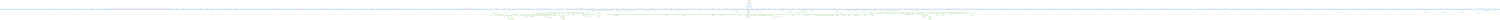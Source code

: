 digraph Kerberos5 {
   size = "10.000000,8.500000";
   concentrate = false;

   node [ shape = box, style = filled, color = "0.3 0.5 0.6", fillcolor = "0.3 0.2 0.9", fontname = "Monaco", fontsize = "9" ];
   n00001 [ label = "Default/libKerberos5.a\n5a310b13ec8daeb447f5b75c9408883c\nMissing", color = "0.1 0.5 0.5", fillcolor = "0.1 0.2 0.9", peripheries = 3 ];
   n00002 [ label = "ppc/krb5_libinit.o\n0c8b80fbd3983bb2e675744d4b0bcad8\nMissing", color = "0.1 0.5 0.5", fillcolor = "0.1 0.2 0.9" ];
   n00003 [ label = "Headers/Kerberos5Prefix.h\n0000000043975cdb0000000000001b65\nUpToDate" ];
   n00004 [ label = "Kerberos5Prefix-chrjhjrsijilxucthbdtueontgmw/Kerberos5Prefix.h.gch\nd92a4cba4b22ff453fefa6da2c8c185d\nMissing", color = "0.1 0.5 0.5", fillcolor = "0.1 0.2 0.9", peripheries = 3 ];
   n00005 [ label = "krb5/krb5_libinit.c\n0000000043975cdd0000000000000870\nUpToDate" ];
   n00006 [ label = "ppc/accessor.o\n8c08e84a2b17aba8bf055c2907dd5637\nMissing", color = "0.1 0.5 0.5", fillcolor = "0.1 0.2 0.9" ];
   n00007 [ label = "os/accessor.c\n0000000043975cdd0000000000000b3e\nUpToDate" ];
   n00008 [ label = "ppc/an_to_ln.o\n65728a5103aa1b5526e052e29d21c8a1\nMissing", color = "0.1 0.5 0.5", fillcolor = "0.1 0.2 0.9" ];
   n00009 [ label = "os/an_to_ln.c\n0000000043975cdd000000000000548a\nUpToDate" ];
   n00010 [ label = "ppc/c_ustime.o\n5ccda293e1eb2e0d5332a4d7953c299e\nMissing", color = "0.1 0.5 0.5", fillcolor = "0.1 0.2 0.9" ];
   n00011 [ label = "os/c_ustime.c\n0000000043975cdd0000000000000dee\nUpToDate" ];
   n00012 [ label = "ppc/ccdefname.o\nadf25ffa8de0644d08e229cab132320b\nMissing", color = "0.1 0.5 0.5", fillcolor = "0.1 0.2 0.9" ];
   n00013 [ label = "os/ccdefname.c\n0000000043975cdd0000000000001eda\nUpToDate" ];
   n00014 [ label = "ppc/changepw.o\ne2d8fadb76a6a896136e5f62d5a63ffe\nMissing", color = "0.1 0.5 0.5", fillcolor = "0.1 0.2 0.9" ];
   n00015 [ label = "os/changepw.c\n0000000043975cdd000000000000350d\nUpToDate" ];
   n00016 [ label = "ppc/def_realm.o\n63e5afaeb7fcc3072246275886c97860\nMissing", color = "0.1 0.5 0.5", fillcolor = "0.1 0.2 0.9" ];
   n00017 [ label = "os/def_realm.c\n0000000043975cdd00000000000015a6\nUpToDate" ];
   n00018 [ label = "ppc/free_hstrl.o\n3999de2124b4a35917f8413381e79abe\nMissing", color = "0.1 0.5 0.5", fillcolor = "0.1 0.2 0.9" ];
   n00019 [ label = "os/free_hstrl.c\n0000000043975cdd0000000000000641\nUpToDate" ];
   n00020 [ label = "ppc/free_krbhs.o\n3ace96c8c0f626a768de98f828bf83a4\nMissing", color = "0.1 0.5 0.5", fillcolor = "0.1 0.2 0.9" ];
   n00021 [ label = "os/free_krbhs.c\n0000000043975cdd0000000000000638\nUpToDate" ];
   n00022 [ label = "ppc/full_ipadr.o\nd85f08ae5921bb03498db471f589ebd9\nMissing", color = "0.1 0.5 0.5", fillcolor = "0.1 0.2 0.9" ];
   n00023 [ label = "os/full_ipadr.c\n0000000043975cdd0000000000000c1c\nUpToDate" ];
   n00024 [ label = "ppc/gen_port.o\n3b34eca882ace6f1f8b44fc368af9b44\nMissing", color = "0.1 0.5 0.5", fillcolor = "0.1 0.2 0.9" ];
   n00025 [ label = "os/gen_port.c\n0000000043975cdd0000000000000736\nUpToDate" ];
   n00026 [ label = "ppc/gen_rname.o\n6c07f9051b5f3ce60e1b94f0ec904be2\nMissing", color = "0.1 0.5 0.5", fillcolor = "0.1 0.2 0.9" ];
   n00027 [ label = "os/gen_rname.c\n0000000043975cdd000000000000073e\nUpToDate" ];
   n00028 [ label = "ppc/genaddrs.o\neff0a48bc865520883a271b3058c06b2\nMissing", color = "0.1 0.5 0.5", fillcolor = "0.1 0.2 0.9" ];
   n00029 [ label = "os/genaddrs.c\n0000000043975cdd0000000000000fb1\nUpToDate" ];
   n00030 [ label = "ppc/get_krbhst.o\n9618cfc8341c4cf6042ade615aa678e2\nMissing", color = "0.1 0.5 0.5", fillcolor = "0.1 0.2 0.9" ];
   n00031 [ label = "os/get_krbhst.c\n0000000043975cdd0000000000000f55\nUpToDate" ];
   n00032 [ label = "ppc/gmt_mktime.o\n70a042198dd28da7403b07f94c9a9609\nMissing", color = "0.1 0.5 0.5", fillcolor = "0.1 0.2 0.9" ];
   n00033 [ label = "os/gmt_mktime.c\n0000000043975cdd0000000000000c11\nUpToDate" ];
   n00034 [ label = "ppc/hostaddr.o\n3a2899173fecbaf37000f581b0f0a9bc\nMissing", color = "0.1 0.5 0.5", fillcolor = "0.1 0.2 0.9" ];
   n00035 [ label = "os/hostaddr.c\n0000000043975cdd0000000000000eb3\nUpToDate" ];
   n00036 [ label = "ppc/hst_realm.o\n8ed3984941de34f1dfae73efb6cd8d4c\nMissing", color = "0.1 0.5 0.5", fillcolor = "0.1 0.2 0.9" ];
   n00037 [ label = "os/hst_realm.c\n0000000043975cdd0000000000002a28\nUpToDate" ];
   n00038 [ label = "ppc/krbfileio.o\nb54f3577c22660c2563af0a30ca09fe5\nMissing", color = "0.1 0.5 0.5", fillcolor = "0.1 0.2 0.9" ];
   n00039 [ label = "os/krbfileio.c\n0000000043975cdd0000000000000af9\nUpToDate" ];
   n00040 [ label = "ppc/init_os_ctx.o\ne1aa58c4ac6241e2c72dc74792d82ebf\nMissing", color = "0.1 0.5 0.5", fillcolor = "0.1 0.2 0.9" ];
   n00041 [ label = "os/init_os_ctx.c\n0000000043975cdd0000000000002bbb\nUpToDate" ];
   n00042 [ label = "ppc/ktdefname.o\n7c49884bfdc5b0bd8673ff71c7f6cca3\nMissing", color = "0.1 0.5 0.5", fillcolor = "0.1 0.2 0.9" ];
   n00043 [ label = "os/ktdefname.c\n0000000043975cdd0000000000000a94\nUpToDate" ];
   n00044 [ label = "ppc/kuserok.o\nba0dee74134fa08c7888c31d1330fee7\nMissing", color = "0.1 0.5 0.5", fillcolor = "0.1 0.2 0.9" ];
   n00045 [ label = "os/kuserok.c\n0000000043975cdd00000000000014c2\nUpToDate" ];
   n00046 [ label = "ppc/localaddr.o\nc8935426046b774c31a623175fb86f57\nMissing", color = "0.1 0.5 0.5", fillcolor = "0.1 0.2 0.9" ];
   n00047 [ label = "os/localaddr.c\n0000000043975cdd0000000000009fc0\nUpToDate" ];
   n00048 [ label = "ppc/locate_kdc.o\n85d8865361e5ddf58ddbb1b8bdb47301\nMissing", color = "0.1 0.5 0.5", fillcolor = "0.1 0.2 0.9" ];
   n00049 [ label = "os/locate_kdc.c\n0000000043975cdd0000000000003e85\nUpToDate" ];
   n00050 [ label = "ppc/lock_file.o\ne67f27f080d73058cb6f53a7c695573b\nMissing", color = "0.1 0.5 0.5", fillcolor = "0.1 0.2 0.9" ];
   n00051 [ label = "os/lock_file.c\n0000000043975cdd0000000000000cec\nUpToDate" ];
   n00052 [ label = "ppc/mk_faddr.o\n8eaf9d579b08df059514ad07c053fbf7\nMissing", color = "0.1 0.5 0.5", fillcolor = "0.1 0.2 0.9" ];
   n00053 [ label = "os/mk_faddr.c\n0000000043975cdd0000000000000bd2\nUpToDate" ];
   n00054 [ label = "ppc/net_read.o\nd192e7cc54513b848889c9c961a15637\nMissing", color = "0.1 0.5 0.5", fillcolor = "0.1 0.2 0.9" ];
   n00055 [ label = "os/net_read.c\n0000000043975cdd0000000000000873\nUpToDate" ];
   n00056 [ label = "ppc/net_write.o\n98e470e3a871e0d72953fdc306de89c1\nMissing", color = "0.1 0.5 0.5", fillcolor = "0.1 0.2 0.9" ];
   n00057 [ label = "os/net_write.c\n0000000043975cdd00000000000007dc\nUpToDate" ];
   n00058 [ label = "ppc/osconfig.o\ncff44c3fbb52da497e49d258de3708b9\nMissing", color = "0.1 0.5 0.5", fillcolor = "0.1 0.2 0.9" ];
   n00059 [ label = "os/osconfig.c\n0000000043975cdd000000000000076d\nUpToDate" ];
   n00060 [ label = "ppc/port2ip.o\n2492bcc4ade495f1caddfdcbbe6eb6bd\nMissing", color = "0.1 0.5 0.5", fillcolor = "0.1 0.2 0.9" ];
   n00061 [ label = "os/port2ip.c\n0000000043975cdd0000000000000bcd\nUpToDate" ];
   n00062 [ label = "ppc/prompter.o\nd970491f5e14f1b637c244cbc9699dc2\nMissing", color = "0.1 0.5 0.5", fillcolor = "0.1 0.2 0.9" ];
   n00063 [ label = "os/prompter.c\n0000000043975cdd0000000000001b16\nUpToDate" ];
   n00064 [ label = "ppc/promptusr.o\n4c6b9e1fd2d57271cf542941d69f29d0\nMissing", color = "0.1 0.5 0.5", fillcolor = "0.1 0.2 0.9" ];
   n00065 [ label = "os/promptusr.c\n0000000043975cdd0000000000000d37\nUpToDate" ];
   n00066 [ label = "ppc/read_msg.o\n0c7fc2b50223439decd8c0499bee0178\nMissing", color = "0.1 0.5 0.5", fillcolor = "0.1 0.2 0.9" ];
   n00067 [ label = "os/read_msg.c\n0000000043975cdd0000000000000823\nUpToDate" ];
   n00068 [ label = "ppc/read_pwd.o\na3e9336c598c4a616a3b215fe3c2a5df\nMissing", color = "0.1 0.5 0.5", fillcolor = "0.1 0.2 0.9" ];
   n00069 [ label = "os/read_pwd.c\n0000000043975cdd0000000000001e14\nUpToDate" ];
   n00070 [ label = "ppc/realm_dom.o\n9bc3636322d19a4c0170b9fefa03acf4\nMissing", color = "0.1 0.5 0.5", fillcolor = "0.1 0.2 0.9" ];
   n00071 [ label = "os/realm_dom.c\n0000000043975cdd000000000000092a\nUpToDate" ];
   n00072 [ label = "ppc/realm_iter.o\nfb739c7115fce76a22103ee7b34216c2\nMissing", color = "0.1 0.5 0.5", fillcolor = "0.1 0.2 0.9" ];
   n00073 [ label = "os/realm_iter.c\n0000000043975cdd00000000000007f2\nUpToDate" ];
   n00074 [ label = "ppc/sendto_kdc.o\n57ddde0064dc788888c2c3a10447fc09\nMissing", color = "0.1 0.5 0.5", fillcolor = "0.1 0.2 0.9" ];
   n00075 [ label = "os/sendto_kdc.c\n0000000043975cdd0000000000007cc0\nUpToDate" ];
   n00076 [ label = "ppc/sn2princ.o\n60b3213bd70a8b3ef367db6c2a5b1216\nMissing", color = "0.1 0.5 0.5", fillcolor = "0.1 0.2 0.9" ];
   n00077 [ label = "os/sn2princ.c\n0000000043975cdd000000000000171b\nUpToDate" ];
   n00078 [ label = "ppc/timeofday.o\n8bed8c4f96e81acffe56856530a288b3\nMissing", color = "0.1 0.5 0.5", fillcolor = "0.1 0.2 0.9" ];
   n00079 [ label = "os/timeofday.c\n0000000043975cdd000000000000071f\nUpToDate" ];
   n00080 [ label = "ppc/toffset.o\n42e9e50261c4f049b0d08a3a7b4fb173\nMissing", color = "0.1 0.5 0.5", fillcolor = "0.1 0.2 0.9" ];
   n00081 [ label = "os/toffset.c\n0000000043975cdd0000000000000ec5\nUpToDate" ];
   n00082 [ label = "ppc/unlck_file.o\n5bdbd8515ab15ade9e3560c505b39597\nMissing", color = "0.1 0.5 0.5", fillcolor = "0.1 0.2 0.9" ];
   n00083 [ label = "os/unlck_file.c\n0000000043975cdd00000000000005b3\nUpToDate" ];
   n00084 [ label = "ppc/ustime.o\n79d6728eca9c8a466c560ac8d2f03b90\nMissing", color = "0.1 0.5 0.5", fillcolor = "0.1 0.2 0.9" ];
   n00085 [ label = "os/ustime.c\n0000000043975cdd0000000000000975\nUpToDate" ];
   n00086 [ label = "ppc/write_msg.o\n425248daf3fe607848075945a854598c\nMissing", color = "0.1 0.5 0.5", fillcolor = "0.1 0.2 0.9" ];
   n00087 [ label = "os/write_msg.c\n0000000043975cdd00000000000006c5\nUpToDate" ];
   n00088 [ label = "ppc/asn1_decode.o\n32c01504c188e23950d474a7827b480c\nMissing", color = "0.1 0.5 0.5", fillcolor = "0.1 0.2 0.9" ];
   n00089 [ label = "asn.1/asn1_decode.c\n0000000043975cdd0000000000001a15\nUpToDate" ];
   n00090 [ label = "ppc/asn1_encode.o\n8b84d81543ec69047fa53e11f842b841\nMissing", color = "0.1 0.5 0.5", fillcolor = "0.1 0.2 0.9" ];
   n00091 [ label = "asn.1/asn1_encode.c\n0000000043975cdd0000000000001f7d\nUpToDate" ];
   n00092 [ label = "ppc/asn1_get.o\n1df6b62805a12a88e50ebfea9394e30b\nMissing", color = "0.1 0.5 0.5", fillcolor = "0.1 0.2 0.9" ];
   n00093 [ label = "asn.1/asn1_get.c\n0000000043975cdd0000000000000cfc\nUpToDate" ];
   n00094 [ label = "ppc/asn1_make.o\n003d60717fb53132eff021d424fbe3f3\nMissing", color = "0.1 0.5 0.5", fillcolor = "0.1 0.2 0.9" ];
   n00095 [ label = "asn.1/asn1_make.c\n0000000043975cdd000000000000123b\nUpToDate" ];
   n00096 [ label = "ppc/asn1buf.o\nefc49375ce37df80ab8c6bb011e7eab8\nMissing", color = "0.1 0.5 0.5", fillcolor = "0.1 0.2 0.9" ];
   n00097 [ label = "asn.1/asn1buf.c\n0000000043975cdd00000000000027ce\nUpToDate" ];
   n00098 [ label = "ppc/krb5_decode.o\nccc9cb23460d151754f2094c8cd7f5a8\nMissing", color = "0.1 0.5 0.5", fillcolor = "0.1 0.2 0.9" ];
   n00099 [ label = "asn.1/krb5_decode.c\n0000000043975cdd0000000000006aef\nUpToDate" ];
   n00100 [ label = "ppc/krb5_encode.o\n2722930a6ceba5ac66bd18645f6eead8\nMissing", color = "0.1 0.5 0.5", fillcolor = "0.1 0.2 0.9" ];
   n00101 [ label = "asn.1/krb5_encode.c\n0000000043975cdd0000000000005d73\nUpToDate" ];
   n00102 [ label = "ppc/asn1_misc.o\naf8f479091cdaab38ac8ff8200c1ff98\nMissing", color = "0.1 0.5 0.5", fillcolor = "0.1 0.2 0.9" ];
   n00103 [ label = "asn.1/asn1_misc.c\n0000000043975cdd000000000000066a\nUpToDate" ];
   n00104 [ label = "ppc/asn1_k_decode.o\n2bc486daef7205b75a59950bd89ef9e4\nMissing", color = "0.1 0.5 0.5", fillcolor = "0.1 0.2 0.9" ];
   n00105 [ label = "asn.1/asn1_k_decode.c\n0000000043975cdd0000000000008421\nUpToDate" ];
   n00106 [ label = "ppc/asn1_k_encode.o\nccd5b8bd6576ca2a911d11808cba1045\nMissing", color = "0.1 0.5 0.5", fillcolor = "0.1 0.2 0.9" ];
   n00107 [ label = "asn.1/asn1_k_encode.c\n0000000043975cdd0000000000006fee\nUpToDate" ];
   n00108 [ label = "ppc/cc_file.o\n3533598edbb9a1a6f84dabda77952011\nMissing", color = "0.1 0.5 0.5", fillcolor = "0.1 0.2 0.9" ];
   n00109 [ label = "ccache/cc_file.c\n0000000043975cdd000000000000fa02\nUpToDate" ];
   n00110 [ label = "ppc/cc_memory.o\n1d80c09c5b56cc32958dceafd70143a5\nMissing", color = "0.1 0.5 0.5", fillcolor = "0.1 0.2 0.9" ];
   n00111 [ label = "ccache/cc_memory.c\n0000000043975cdd0000000000003c1e\nUpToDate" ];
   n00112 [ label = "ppc/cc_retr.o\nb7dfe8421a77ff8da2c0fc0ac8f0abb6\nMissing", color = "0.1 0.5 0.5", fillcolor = "0.1 0.2 0.9" ];
   n00113 [ label = "ccache/cc_retr.c\n0000000043975cdd0000000000002106\nUpToDate" ];
   n00114 [ label = "ppc/ccbase.o\nfd25233dcbd107a55c98d61c62937590\nMissing", color = "0.1 0.5 0.5", fillcolor = "0.1 0.2 0.9" ];
   n00115 [ label = "ccache/ccbase.c\n0000000043975cdd00000000000014db\nUpToDate" ];
   n00116 [ label = "ppc/cccopy.o\n8ffc631750c9b22f42091dc1a6a70307\nMissing", color = "0.1 0.5 0.5", fillcolor = "0.1 0.2 0.9" ];
   n00117 [ label = "ccache/cccopy.c\n0000000043975cdd00000000000005ba\nUpToDate" ];
   n00118 [ label = "ppc/ccdefault.o\n664e1986eb33923f0132b123d9bdd89e\nMissing", color = "0.1 0.5 0.5", fillcolor = "0.1 0.2 0.9" ];
   n00119 [ label = "ccache/ccdefault.c\n0000000043975cdd0000000000000f48\nUpToDate" ];
   n00120 [ label = "ppc/ccdefops.o\n2212dd20b7867b0a33bfb5b57848c250\nMissing", color = "0.1 0.5 0.5", fillcolor = "0.1 0.2 0.9" ];
   n00121 [ label = "ccache/ccdefops.c\n0000000043975cdd0000000000000720\nUpToDate" ];
   n00122 [ label = "ppc/ccfns.o\na878f90e6bec32067b0043b461cc4f88\nMissing", color = "0.1 0.5 0.5", fillcolor = "0.1 0.2 0.9" ];
   n00123 [ label = "ccache/ccfns.c\n0000000043975cdd0000000000000eb5\nUpToDate" ];
   n00124 [ label = "ppc/ser_cc.o\nc2ae3a85ccd06b37eb89023d538a9faf\nMissing", color = "0.1 0.5 0.5", fillcolor = "0.1 0.2 0.9" ];
   n00125 [ label = "ccache/ser_cc.c\n0000000043975cdd000000000000166e\nUpToDate" ];
   n00126 [ label = "ppc/stdcc.o\n1a389a110bcf4dc07da84597971382ca\nMissing", color = "0.1 0.5 0.5", fillcolor = "0.1 0.2 0.9" ];
   n00127 [ label = "ccapi/stdcc.c\n0000000043975cdd0000000000004579\nUpToDate" ];
   n00128 [ label = "ppc/stdcc_util.o\nf0c832dddedd3c199ffadc5676d3f675\nMissing", color = "0.1 0.5 0.5", fillcolor = "0.1 0.2 0.9" ];
   n00129 [ label = "ccapi/stdcc_util.c\n0000000043975cdd0000000000003cd8\nUpToDate" ];
   n00130 [ label = "ppc/init_ets.o\nc95920cba311163f2b6fd0abb6fef58d\nMissing", color = "0.1 0.5 0.5", fillcolor = "0.1 0.2 0.9" ];
   n00131 [ label = "error_tables/init_ets.c\n0000000043975cdd000000000000068c\nUpToDate" ];
   n00132 [ label = "ppc/kt_file.o\nbdcc8d63b73d51de3ec40b6e33eef4f0\nMissing", color = "0.1 0.5 0.5", fillcolor = "0.1 0.2 0.9" ];
   n00133 [ label = "keytab/kt_file.c\n0000000043975cdd000000000000b7e9\nUpToDate" ];
   n00134 [ label = "ppc/kt_srvtab.o\n24ef6c9e9deab80215c20ca04f2d506d\nMissing", color = "0.1 0.5 0.5", fillcolor = "0.1 0.2 0.9" ];
   n00135 [ label = "keytab/kt_srvtab.c\n0000000043975cdd0000000000003303\nUpToDate" ];
   n00136 [ label = "ppc/ktadd.o\nec369601c7ba99e4250fc7b705af93e4\nMissing", color = "0.1 0.5 0.5", fillcolor = "0.1 0.2 0.9" ];
   n00137 [ label = "keytab/ktadd.c\n0000000043975cdd00000000000005ee\nUpToDate" ];
   n00138 [ label = "ppc/ktbase.o\n7b2bb4de38fe5b4a809f368a8fd2cfe2\nMissing", color = "0.1 0.5 0.5", fillcolor = "0.1 0.2 0.9" ];
   n00139 [ label = "keytab/ktbase.c\n0000000043975cdd0000000000001b5c\nUpToDate" ];
   n00140 [ label = "ppc/ktdefault.o\nda6ac304ac4c6e60e55d0928c082dc7f\nMissing", color = "0.1 0.5 0.5", fillcolor = "0.1 0.2 0.9" ];
   n00141 [ label = "keytab/ktdefault.c\n0000000043975cdd000000000000064e\nUpToDate" ];
   n00142 [ label = "ppc/ktfns.o\ne1f5fa4176a1e689725c935e3dbfbab8\nMissing", color = "0.1 0.5 0.5", fillcolor = "0.1 0.2 0.9" ];
   n00143 [ label = "keytab/ktfns.c\n0000000043975cdd0000000000000a91\nUpToDate" ];
   n00144 [ label = "ppc/ktfr_entry.o\n9fd067fcb1d9267c3ef0be0487911050\nMissing", color = "0.1 0.5 0.5", fillcolor = "0.1 0.2 0.9" ];
   n00145 [ label = "keytab/ktfr_entry.c\n0000000043975cdd0000000000000716\nUpToDate" ];
   n00146 [ label = "ppc/ktremove.o\n927aa71ce998e4d548e3da70d67cb437\nMissing", color = "0.1 0.5 0.5", fillcolor = "0.1 0.2 0.9" ];
   n00147 [ label = "keytab/ktremove.c\n0000000043975cdd00000000000005fd\nUpToDate" ];
   n00148 [ label = "ppc/read_servi.o\nc049d7da017a4b0c588e5a99642be361\nMissing", color = "0.1 0.5 0.5", fillcolor = "0.1 0.2 0.9" ];
   n00149 [ label = "keytab/read_servi.c\n0000000043975cdd0000000000000bcf\nUpToDate" ];
   n00150 [ label = "ppc/addr_comp.o\n683bf70fd8456ce536b27308b07a7d5e\nMissing", color = "0.1 0.5 0.5", fillcolor = "0.1 0.2 0.9" ];
   n00151 [ label = "krb/addr_comp.c\n0000000043975cdd00000000000006d8\nUpToDate" ];
   n00152 [ label = "ppc/addr_order.o\n5ae967383aa32145654c438db9eadc9a\nMissing", color = "0.1 0.5 0.5", fillcolor = "0.1 0.2 0.9" ];
   n00153 [ label = "krb/addr_order.c\n0000000043975cdd0000000000000848\nUpToDate" ];
   n00154 [ label = "ppc/addr_srch.o\nc0d96deb0e0b1fe25e8725d7e77b9bc6\nMissing", color = "0.1 0.5 0.5", fillcolor = "0.1 0.2 0.9" ];
   n00155 [ label = "krb/addr_srch.c\n0000000043975cdd0000000000000699\nUpToDate" ];
   n00156 [ label = "ppc/appdefault.o\n441be7c8174a0e821fe3c967b4c84b49\nMissing", color = "0.1 0.5 0.5", fillcolor = "0.1 0.2 0.9" ];
   n00157 [ label = "krb/appdefault.c\n0000000043975cdd0000000000000cf1\nUpToDate" ];
   n00158 [ label = "ppc/auth_con.o\nf2e2710488dd8e9281a456b31bfb135f\nMissing", color = "0.1 0.5 0.5", fillcolor = "0.1 0.2 0.9" ];
   n00159 [ label = "krb/auth_con.c\n0000000043975cdd00000000000042e0\nUpToDate" ];
   n00160 [ label = "ppc/bld_pr_ext.o\n8bca049aac5170d8a5775d20b2ece52e\nMissing", color = "0.1 0.5 0.5", fillcolor = "0.1 0.2 0.9" ];
   n00161 [ label = "krb/bld_pr_ext.c\n0000000043975cdd0000000000000c80\nUpToDate" ];
   n00162 [ label = "ppc/bld_princ.o\nddc128048e065546336cd2e720be6339\nMissing", color = "0.1 0.5 0.5", fillcolor = "0.1 0.2 0.9" ];
   n00163 [ label = "krb/bld_princ.c\n0000000043975cdd0000000000000cd8\nUpToDate" ];
   n00164 [ label = "ppc/chk_trans.o\n6a50aa4197cdc736bba531bd675fd4a5\nMissing", color = "0.1 0.5 0.5", fillcolor = "0.1 0.2 0.9" ];
   n00165 [ label = "krb/chk_trans.c\n0000000043975cdd0000000000002fe9\nUpToDate" ];
   n00166 [ label = "ppc/chpw.o\nbaf86e9c6eb976918e0be46e6a9dcbb5\nMissing", color = "0.1 0.5 0.5", fillcolor = "0.1 0.2 0.9" ];
   n00167 [ label = "krb/chpw.c\n0000000043975cdd0000000000002f5b\nUpToDate" ];
   n00168 [ label = "ppc/conv_princ.o\nce3e2ae2e10bfd4133f6b6df3d265731\nMissing", color = "0.1 0.5 0.5", fillcolor = "0.1 0.2 0.9" ];
   n00169 [ label = "krb/conv_princ.c\n0000000043975cdd0000000000002a57\nUpToDate" ];
   n00170 [ label = "ppc/copy_addrs.o\ndb746fe5d164c335d2d716aa1d68ec15\nMissing", color = "0.1 0.5 0.5", fillcolor = "0.1 0.2 0.9" ];
   n00171 [ label = "krb/copy_addrs.c\n0000000043975cdd0000000000001010\nUpToDate" ];
   n00172 [ label = "ppc/copy_athctr.o\nb5078347c8c4710a63af8429f1409028\nMissing", color = "0.1 0.5 0.5", fillcolor = "0.1 0.2 0.9" ];
   n00173 [ label = "krb/copy_athctr.c\n0000000043975cdd0000000000000b52\nUpToDate" ];
   n00174 [ label = "ppc/copy_auth.o\n79cc098487c8c7f2fb5cef1b4f2c2e1a\nMissing", color = "0.1 0.5 0.5", fillcolor = "0.1 0.2 0.9" ];
   n00175 [ label = "krb/copy_auth.c\n0000000043975cdd0000000000000a87\nUpToDate" ];
   n00176 [ label = "ppc/copy_cksum.o\n9fa3913b4fad8e15b82b95b83f5c60f3\nMissing", color = "0.1 0.5 0.5", fillcolor = "0.1 0.2 0.9" ];
   n00177 [ label = "krb/copy_cksum.c\n0000000043975cdd0000000000000767\nUpToDate" ];
   n00178 [ label = "ppc/copy_creds.o\nd402ceea1fdba4271fcea5d62bf7d179\nMissing", color = "0.1 0.5 0.5", fillcolor = "0.1 0.2 0.9" ];
   n00179 [ label = "krb/copy_creds.c\n0000000043975cdd0000000000000c8e\nUpToDate" ];
   n00180 [ label = "ppc/copy_data.o\nf97c54c5f1a3216b0e06f2ef0f9047ce\nMissing", color = "0.1 0.5 0.5", fillcolor = "0.1 0.2 0.9" ];
   n00181 [ label = "krb/copy_data.c\n0000000043975cdd000000000000099d\nUpToDate" ];
   n00182 [ label = "ppc/copy_key.o\ndde08558b39d7b81874543d44dde8cc3\nMissing", color = "0.1 0.5 0.5", fillcolor = "0.1 0.2 0.9" ];
   n00183 [ label = "krb/copy_key.c\n0000000043975cdd000000000000078c\nUpToDate" ];
   n00184 [ label = "ppc/copy_princ.o\ndbac3f2f41c2b56f3f0fcf99d74183d9\nMissing", color = "0.1 0.5 0.5", fillcolor = "0.1 0.2 0.9" ];
   n00185 [ label = "krb/copy_princ.c\n0000000043975cdd0000000000000cf1\nUpToDate" ];
   n00186 [ label = "ppc/copy_tick.o\ndf365e762e38313d41c056039736cc6e\nMissing", color = "0.1 0.5 0.5", fillcolor = "0.1 0.2 0.9" ];
   n00187 [ label = "krb/copy_tick.c\n0000000043975cdd000000000000114a\nUpToDate" ];
   n00188 [ label = "ppc/cp_key_cnt.o\na583c40a8fccda46ad814c70a9119db6\nMissing", color = "0.1 0.5 0.5", fillcolor = "0.1 0.2 0.9" ];
   n00189 [ label = "krb/cp_key_cnt.c\n0000000043975cdd00000000000006e4\nUpToDate" ];
   n00190 [ label = "ppc/decode_kdc.o\n91c66e2c37c1ea5845bd43c832d77924\nMissing", color = "0.1 0.5 0.5", fillcolor = "0.1 0.2 0.9" ];
   n00191 [ label = "krb/decode_kdc.c\n0000000043975cdd0000000000000af9\nUpToDate" ];
   n00192 [ label = "ppc/decrypt_tk.o\n4411a1d1b55931b293228af872aa4a7f\nMissing", color = "0.1 0.5 0.5", fillcolor = "0.1 0.2 0.9" ];
   n00193 [ label = "krb/decrypt_tk.c\n0000000043975cdd00000000000009cd\nUpToDate" ];
   n00194 [ label = "ppc/deltat.o\nc90d3d0364cbd48f29ee2fae26b3617c\nMissing", color = "0.1 0.5 0.5", fillcolor = "0.1 0.2 0.9" ];
   n00195 [ label = "krb/deltat.c\n0000000043975cdd0000000000009454\nUpToDate" ];
   n00196 [ label = "ppc/enc_helper.o\n743468806c92a70509be39a64f1bb19d\nMissing", color = "0.1 0.5 0.5", fillcolor = "0.1 0.2 0.9" ];
   n00197 [ label = "krb/enc_helper.c\n0000000043975cdd0000000000000736\nUpToDate" ];
   n00198 [ label = "ppc/encode_kdc.o\nccf53c31ea968806c0fe08f2f159d495\nMissing", color = "0.1 0.5 0.5", fillcolor = "0.1 0.2 0.9" ];
   n00199 [ label = "krb/encode_kdc.c\n0000000043975cdd0000000000001046\nUpToDate" ];
   n00200 [ label = "ppc/encrypt_tk.o\nb073d7027c23a49e912e700693c9c07c\nMissing", color = "0.1 0.5 0.5", fillcolor = "0.1 0.2 0.9" ];
   n00201 [ label = "krb/encrypt_tk.c\n0000000043975cdd0000000000000964\nUpToDate" ];
   n00202 [ label = "ppc/free_rtree.o\n71d5383fe7f6d1857ef619b211268275\nMissing", color = "0.1 0.5 0.5", fillcolor = "0.1 0.2 0.9" ];
   n00203 [ label = "krb/free_rtree.c\n0000000043975cdd00000000000005fe\nUpToDate" ];
   n00204 [ label = "ppc/gc_frm_kdc.o\nf63cc91be6c1774bb98868c918efb8bb\nMissing", color = "0.1 0.5 0.5", fillcolor = "0.1 0.2 0.9" ];
   n00205 [ label = "krb/gc_frm_kdc.c\n0000000043975cdd000000000000363f\nUpToDate" ];
   n00206 [ label = "ppc/fwd_tgt.o\n8054562f504d4ac2a8642a090ef5e570\nMissing", color = "0.1 0.5 0.5", fillcolor = "0.1 0.2 0.9" ];
   n00207 [ label = "krb/fwd_tgt.c\n0000000043975cdd00000000000017b1\nUpToDate" ];
   n00208 [ label = "ppc/gc_via_tkt.o\n05b4690551945ac80156bbaec76629ef\nMissing", color = "0.1 0.5 0.5", fillcolor = "0.1 0.2 0.9" ];
   n00209 [ label = "krb/gc_via_tkt.c\n0000000043975cdd0000000000001dcd\nUpToDate" ];
   n00210 [ label = "ppc/gen_seqnum.o\n13deacef3db9e8082823435451d036f7\nMissing", color = "0.1 0.5 0.5", fillcolor = "0.1 0.2 0.9" ];
   n00211 [ label = "krb/gen_seqnum.c\n0000000043975cdd00000000000009da\nUpToDate" ];
   n00212 [ label = "ppc/gen_subkey.o\n4aae9f1d1b9a91f8f3de1fae6abdd907\nMissing", color = "0.1 0.5 0.5", fillcolor = "0.1 0.2 0.9" ];
   n00213 [ label = "krb/gen_subkey.c\n0000000043975cdd000000000000078b\nUpToDate" ];
   n00214 [ label = "ppc/get_creds.o\n221aa7bb7e9b5a2ed01ca8fb1c143623\nMissing", color = "0.1 0.5 0.5", fillcolor = "0.1 0.2 0.9" ];
   n00215 [ label = "krb/get_creds.c\n0000000043975cdd000000000000273a\nUpToDate" ];
   n00216 [ label = "ppc/get_in_tkt.o\n6428bfb7a83db06445a39472ecde0706\nMissing", color = "0.1 0.5 0.5", fillcolor = "0.1 0.2 0.9" ];
   n00217 [ label = "krb/get_in_tkt.c\n0000000043975cdf0000000000008086\nUpToDate" ];
   n00218 [ label = "ppc/gic_keytab.o\nd892f77de4c549fe7cc1a273df52a743\nMissing", color = "0.1 0.5 0.5", fillcolor = "0.1 0.2 0.9" ];
   n00219 [ label = "krb/gic_keytab.c\n0000000043975cdd00000000000016e7\nUpToDate" ];
   n00220 [ label = "ppc/gic_opt.o\n4f67c4e55478861761496ab44eb4d3e5\nMissing", color = "0.1 0.5 0.5", fillcolor = "0.1 0.2 0.9" ];
   n00221 [ label = "krb/gic_opt.c\n0000000043975cdd0000000000000744\nUpToDate" ];
   n00222 [ label = "ppc/gic_pwd.o\n9cf577b5437209e80a8a483a563697e3\nMissing", color = "0.1 0.5 0.5", fillcolor = "0.1 0.2 0.9" ];
   n00223 [ label = "krb/gic_pwd.c\n0000000043975cdd000000000000386b\nUpToDate" ];
   n00224 [ label = "ppc/in_tkt_sky.o\n60d4eb755c94347aeae077a7ff356f3e\nMissing", color = "0.1 0.5 0.5", fillcolor = "0.1 0.2 0.9" ];
   n00225 [ label = "krb/in_tkt_sky.c\n0000000043975cdd0000000000000efa\nUpToDate" ];
   n00226 [ label = "ppc/init_ctx.o\n5eb3043909c611e14afa9bca7f5c278a\nMissing", color = "0.1 0.5 0.5", fillcolor = "0.1 0.2 0.9" ];
   n00227 [ label = "krb/init_ctx.c\n0000000043975cdd00000000000032f4\nUpToDate" ];
   n00228 [ label = "ppc/init_keyblock.o\nd568c70bb6dd483b77c36789cafb6994\nMissing", color = "0.1 0.5 0.5", fillcolor = "0.1 0.2 0.9" ];
   n00229 [ label = "krb/init_keyblock.c\n0000000043975cdd000000000000077b\nUpToDate" ];
   n00230 [ label = "ppc/kdc_rep_dc.o\n090f420b0447c40e8186074c22ee99b3\nMissing", color = "0.1 0.5 0.5", fillcolor = "0.1 0.2 0.9" ];
   n00231 [ label = "krb/kdc_rep_dc.c\n0000000043975cdd00000000000009b4\nUpToDate" ];
   n00232 [ label = "ppc/kfree.o\ne01ed237f8fc932e63b643bbc92c8bb6\nMissing", color = "0.1 0.5 0.5", fillcolor = "0.1 0.2 0.9" ];
   n00233 [ label = "krb/kfree.c\n0000000043975cdd000000000000457e\nUpToDate" ];
   n00234 [ label = "ppc/mk_cred.o\n83f2a491b87e95d243e4aa23d5617e5e\nMissing", color = "0.1 0.5 0.5", fillcolor = "0.1 0.2 0.9" ];
   n00235 [ label = "krb/mk_cred.c\n0000000043975cdd00000000000024a7\nUpToDate" ];
   n00236 [ label = "ppc/mk_error.o\n3e83cc096b61d85ec0581052134930af\nMissing", color = "0.1 0.5 0.5", fillcolor = "0.1 0.2 0.9" ];
   n00237 [ label = "krb/mk_error.c\n0000000043975cdd0000000000000721\nUpToDate" ];
   n00238 [ label = "ppc/mk_priv.o\n612c9da8fb344122d8b65dd841f6721c\nMissing", color = "0.1 0.5 0.5", fillcolor = "0.1 0.2 0.9" ];
   n00239 [ label = "krb/mk_priv.c\n0000000043975cdd0000000000001d32\nUpToDate" ];
   n00240 [ label = "ppc/mk_rep.o\nbf282cb3ac0901bc7526d72e5aeb7d1f\nMissing", color = "0.1 0.5 0.5", fillcolor = "0.1 0.2 0.9" ];
   n00241 [ label = "krb/mk_rep.c\n0000000043975cdd0000000000000cf7\nUpToDate" ];
   n00242 [ label = "ppc/mk_req.o\n1cab609067a192d4cdc5c96c27290b54\nMissing", color = "0.1 0.5 0.5", fillcolor = "0.1 0.2 0.9" ];
   n00243 [ label = "krb/mk_req.c\n0000000043975cdd0000000000000c16\nUpToDate" ];
   n00244 [ label = "ppc/mk_req_ext.o\nee8e6aca2929a0bb19e378b09fca4bd9\nMissing", color = "0.1 0.5 0.5", fillcolor = "0.1 0.2 0.9" ];
   n00245 [ label = "krb/mk_req_ext.c\n0000000043975cdd0000000000002391\nUpToDate" ];
   n00246 [ label = "ppc/mk_safe.o\nf2985e63fb33593efacc56ed91c44f7f\nMissing", color = "0.1 0.5 0.5", fillcolor = "0.1 0.2 0.9" ];
   n00247 [ label = "krb/mk_safe.c\n0000000043975cdd0000000000002026\nUpToDate" ];
   n00248 [ label = "ppc/parse.o\n395c42f368c295a28145bf9a83d8472f\nMissing", color = "0.1 0.5 0.5", fillcolor = "0.1 0.2 0.9" ];
   n00249 [ label = "krb/parse.c\n0000000043975cdd0000000000001f62\nUpToDate" ];
   n00250 [ label = "ppc/pr_to_salt.o\n28f4808d22e1bce948cfc20a21ab6f01\nMissing", color = "0.1 0.5 0.5", fillcolor = "0.1 0.2 0.9" ];
   n00251 [ label = "krb/pr_to_salt.c\n0000000043975cdd0000000000000b09\nUpToDate" ];
   n00252 [ label = "ppc/preauth.o\n5e54114348658f9b817bcb5f404ece68\nMissing", color = "0.1 0.5 0.5", fillcolor = "0.1 0.2 0.9" ];
   n00253 [ label = "krb/preauth.c\n0000000043975cdd0000000000004278\nUpToDate" ];
   n00254 [ label = "ppc/preauth2.o\nc07609db42f7e6e2a6caacbe019700f6\nMissing", color = "0.1 0.5 0.5", fillcolor = "0.1 0.2 0.9" ];
   n00255 [ label = "krb/preauth2.c\n0000000043975cdf0000000000008e3a\nUpToDate" ];
   n00256 [ label = "ppc/princ_comp.o\n982f5ed1592929997d64c0d0de1371b0\nMissing", color = "0.1 0.5 0.5", fillcolor = "0.1 0.2 0.9" ];
   n00257 [ label = "krb/princ_comp.c\n0000000043975cdd000000000000098a\nUpToDate" ];
   n00258 [ label = "ppc/rd_cred.o\n6ee412babe4fe6ff3cc98de72249fd0a\nMissing", color = "0.1 0.5 0.5", fillcolor = "0.1 0.2 0.9" ];
   n00259 [ label = "krb/rd_cred.c\n0000000043975cdd0000000000001bb7\nUpToDate" ];
   n00260 [ label = "ppc/rd_error.o\n7c24ddd2a76a47af854cfa6d658bf9e1\nMissing", color = "0.1 0.5 0.5", fillcolor = "0.1 0.2 0.9" ];
   n00261 [ label = "krb/rd_error.c\n0000000043975cdd000000000000071d\nUpToDate" ];
   n00262 [ label = "ppc/rd_priv.o\n4f896a360492215504429ea1a067e998\nMissing", color = "0.1 0.5 0.5", fillcolor = "0.1 0.2 0.9" ];
   n00263 [ label = "krb/rd_priv.c\n0000000043975cdd0000000000001ffb\nUpToDate" ];
   n00264 [ label = "ppc/rd_rep.o\n88e4cda1200f6c897b7ef2e29694e714\nMissing", color = "0.1 0.5 0.5", fillcolor = "0.1 0.2 0.9" ];
   n00265 [ label = "krb/rd_rep.c\n0000000043975cdd0000000000000e50\nUpToDate" ];
   n00266 [ label = "ppc/rd_req.o\n0ef8fc6eedd94c7d508cfd6eef063996\nMissing", color = "0.1 0.5 0.5", fillcolor = "0.1 0.2 0.9" ];
   n00267 [ label = "krb/rd_req.c\n0000000043975cdd0000000000000fa7\nUpToDate" ];
   n00268 [ label = "ppc/rd_req_dec.o\n18d8606f9be113d8b67a919ad7d9bcc2\nMissing", color = "0.1 0.5 0.5", fillcolor = "0.1 0.2 0.9" ];
   n00269 [ label = "krb/rd_req_dec.c\n0000000043975cdd00000000000031b8\nUpToDate" ];
   n00270 [ label = "ppc/rd_safe.o\nd2c817b5861aa6b7e2d90e5771c1ba4f\nMissing", color = "0.1 0.5 0.5", fillcolor = "0.1 0.2 0.9" ];
   n00271 [ label = "krb/rd_safe.c\n0000000043975cdd00000000000020cd\nUpToDate" ];
   n00272 [ label = "ppc/recvauth.o\nccd33935181f4e023f44fe1f59946d12\nMissing", color = "0.1 0.5 0.5", fillcolor = "0.1 0.2 0.9" ];
   n00273 [ label = "krb/recvauth.c\n0000000043975cdf0000000000001e44\nUpToDate" ];
   n00274 [ label = "ppc/send_tgs.o\n826ed80e7122a3c9f171371d9ed36243\nMissing", color = "0.1 0.5 0.5", fillcolor = "0.1 0.2 0.9" ];
   n00275 [ label = "krb/send_tgs.c\n0000000043975cdd00000000000026b9\nUpToDate" ];
   n00276 [ label = "ppc/sendauth.o\n214d4735223fc811b1a9c0f6411b2545\nMissing", color = "0.1 0.5 0.5", fillcolor = "0.1 0.2 0.9" ];
   n00277 [ label = "krb/sendauth.c\n0000000043975cdd0000000000001c4c\nUpToDate" ];
   n00278 [ label = "ppc/ser_actx.o\n3a377ded6e1fe06c1bd711b7192daeba\nMissing", color = "0.1 0.5 0.5", fillcolor = "0.1 0.2 0.9" ];
   n00279 [ label = "krb/ser_actx.c\n0000000043975cdd0000000000003f55\nUpToDate" ];
   n00280 [ label = "ppc/ser_adata.o\nbe331809b999dd3a71b06607c3f71fbf\nMissing", color = "0.1 0.5 0.5", fillcolor = "0.1 0.2 0.9" ];
   n00281 [ label = "krb/ser_adata.c\n0000000043975cdd0000000000001682\nUpToDate" ];
   n00282 [ label = "ppc/ser_addr.o\n428ef73153f81e8861c9c9dde779b1a8\nMissing", color = "0.1 0.5 0.5", fillcolor = "0.1 0.2 0.9" ];
   n00283 [ label = "krb/ser_addr.c\n0000000043975cdd0000000000001686\nUpToDate" ];
   n00284 [ label = "ppc/ser_auth.o\na3bd5703d715506848d9ac3c26f1c239\nMissing", color = "0.1 0.5 0.5", fillcolor = "0.1 0.2 0.9" ];
   n00285 [ label = "krb/ser_auth.c\n0000000043975cdd0000000000002781\nUpToDate" ];
   n00286 [ label = "ppc/ser_cksum.o\n47e6c97d689aeee385000fe657b3ba8a\nMissing", color = "0.1 0.5 0.5", fillcolor = "0.1 0.2 0.9" ];
   n00287 [ label = "krb/ser_cksum.c\n0000000043975cdd00000000000016b3\nUpToDate" ];
   n00288 [ label = "ppc/ser_ctx.o\n4020da6fbd96ce7d1873e5d9f205bad1\nMissing", color = "0.1 0.5 0.5", fillcolor = "0.1 0.2 0.9" ];
   n00289 [ label = "krb/ser_ctx.c\n0000000043975cdd00000000000049aa\nUpToDate" ];
   n00290 [ label = "ppc/ser_eblk.o\n0db15081e29f6202cf3e4299206a2b0a\nMissing", color = "0.1 0.5 0.5", fillcolor = "0.1 0.2 0.9" ];
   n00291 [ label = "krb/ser_eblk.c\n0000000043975cdd0000000000001ce6\nUpToDate" ];
   n00292 [ label = "ppc/ser_key.o\n6cce0692346c58da6259483714a3c00a\nMissing", color = "0.1 0.5 0.5", fillcolor = "0.1 0.2 0.9" ];
   n00293 [ label = "krb/ser_key.c\n0000000043975cdd0000000000001699\nUpToDate" ];
   n00294 [ label = "ppc/ser_princ.o\nd8f04473aafdf3f0387e36cfbb40f446\nMissing", color = "0.1 0.5 0.5", fillcolor = "0.1 0.2 0.9" ];
   n00295 [ label = "krb/ser_princ.c\n0000000043975cdd0000000000001512\nUpToDate" ];
   n00296 [ label = "ppc/serialize.o\n326f8c93c16a79202ba64dd510d593e2\nMissing", color = "0.1 0.5 0.5", fillcolor = "0.1 0.2 0.9" ];
   n00297 [ label = "krb/serialize.c\n0000000043975cdd0000000000001e83\nUpToDate" ];
   n00298 [ label = "ppc/set_realm.o\n1f4e191f6ccf724125e01b22e95839de\nMissing", color = "0.1 0.5 0.5", fillcolor = "0.1 0.2 0.9" ];
   n00299 [ label = "krb/set_realm.c\n0000000043975cdd0000000000000716\nUpToDate" ];
   n00300 [ label = "ppc/srv_rcache.o\n4cd967484f81429546947edd9d99d239\nMissing", color = "0.1 0.5 0.5", fillcolor = "0.1 0.2 0.9" ];
   n00301 [ label = "krb/srv_rcache.c\n0000000043975cdd0000000000000dd2\nUpToDate" ];
   n00302 [ label = "ppc/str_conv.o\n80eb01e767281a52cfb7efecb25b6231\nMissing", color = "0.1 0.5 0.5", fillcolor = "0.1 0.2 0.9" ];
   n00303 [ label = "krb/str_conv.c\n0000000043975cdd0000000000002b35\nUpToDate" ];
   n00304 [ label = "ppc/tgtname.o\n0b3371134b0f1566a5143ae52767c260\nMissing", color = "0.1 0.5 0.5", fillcolor = "0.1 0.2 0.9" ];
   n00305 [ label = "krb/tgtname.c\n0000000043975cdd00000000000006a6\nUpToDate" ];
   n00306 [ label = "ppc/unparse.o\n0765c34b5f0fa240892a4d5e3e1387db\nMissing", color = "0.1 0.5 0.5", fillcolor = "0.1 0.2 0.9" ];
   n00307 [ label = "krb/unparse.c\n0000000043975cdf0000000000001586\nUpToDate" ];
   n00308 [ label = "ppc/valid_times.o\n6c1a2e848e3c7078145bdcc1666137f8\nMissing", color = "0.1 0.5 0.5", fillcolor = "0.1 0.2 0.9" ];
   n00309 [ label = "krb/valid_times.c\n0000000043975cdd0000000000000850\nUpToDate" ];
   n00310 [ label = "ppc/vfy_increds.o\n527c9d7c4783bae1d54810068d20406c\nMissing", color = "0.1 0.5 0.5", fillcolor = "0.1 0.2 0.9" ];
   n00311 [ label = "krb/vfy_increds.c\n0000000043975cdd00000000000017cf\nUpToDate" ];
   n00312 [ label = "ppc/vic_opt.o\n67c33d3679bc22c341fd04f62ebf595d\nMissing", color = "0.1 0.5 0.5", fillcolor = "0.1 0.2 0.9" ];
   n00313 [ label = "krb/vic_opt.c\n0000000043975cdd000000000000015b\nUpToDate" ];
   n00314 [ label = "ppc/walk_rtree.o\n0215ec426cc253fbd6aa66347a45db8f\nMissing", color = "0.1 0.5 0.5", fillcolor = "0.1 0.2 0.9" ];
   n00315 [ label = "krb/walk_rtree.c\n0000000043975cdd000000000000308a\nUpToDate" ];
   n00316 [ label = "ppc/rc_base.o\nc914440427fc3654f9a91b98752687d7\nMissing", color = "0.1 0.5 0.5", fillcolor = "0.1 0.2 0.9" ];
   n00317 [ label = "rcache/rc_base.c\n0000000043975cdd0000000000000fc4\nUpToDate" ];
   n00318 [ label = "ppc/rc_conv.o\n7a5b3da37f763d53aa3dedaf5c05db56\nMissing", color = "0.1 0.5 0.5", fillcolor = "0.1 0.2 0.9" ];
   n00319 [ label = "rcache/rc_conv.c\n0000000043975cdd00000000000003e8\nUpToDate" ];
   n00320 [ label = "ppc/rc_dfl.o\nf0fce6643c086654dd9ff94ea72ea6d5\nMissing", color = "0.1 0.5 0.5", fillcolor = "0.1 0.2 0.9" ];
   n00321 [ label = "rcache/rc_dfl.c\n0000000043975cdd00000000000042f0\nUpToDate" ];
   n00322 [ label = "ppc/rc_io.o\nebff588b3ba44b1c4ed09a385c0c0047\nMissing", color = "0.1 0.5 0.5", fillcolor = "0.1 0.2 0.9" ];
   n00323 [ label = "rcache/rc_io.c\n0000000043975cdd0000000000002619\nUpToDate" ];
   n00324 [ label = "ppc/rcdef.o\ndc6b94a698d44298aab3510fb9577262\nMissing", color = "0.1 0.5 0.5", fillcolor = "0.1 0.2 0.9" ];
   n00325 [ label = "rcache/rcdef.c\n0000000043975cdd0000000000000672\nUpToDate" ];
   n00326 [ label = "ppc/rcfns.o\n96164b9e2db11f6b2f6bbbccc9812d3f\nMissing", color = "0.1 0.5 0.5", fillcolor = "0.1 0.2 0.9" ];
   n00327 [ label = "rcache/rcfns.c\n0000000043975cdd0000000000000b7d\nUpToDate" ];
   n00328 [ label = "ppc/ser_rc.o\n85b52d4156005b36e683fdcd0e48cdfd\nMissing", color = "0.1 0.5 0.5", fillcolor = "0.1 0.2 0.9" ];
   n00329 [ label = "rcache/ser_rc.c\n0000000043975cdd00000000000016f5\nUpToDate" ];
   n00330 [ label = "ppc/block_size.o\n38ad43f571f025e2e0adb05fbe5c6bd4\nMissing", color = "0.1 0.5 0.5", fillcolor = "0.1 0.2 0.9" ];
   n00331 [ label = "crypto/block_size.c\n0000000043975cdc0000000000000664\nUpToDate" ];
   n00332 [ label = "ppc/checksum_length.o\n417e4789f9cf72a912274e4ece185c52\nMissing", color = "0.1 0.5 0.5", fillcolor = "0.1 0.2 0.9" ];
   n00333 [ label = "crypto/checksum_length.c\n0000000043975cdc0000000000000740\nUpToDate" ];
   n00334 [ label = "ppc/cksumtype_to_string.o\n326974a6ade876fc97beba496cd8b8eb\nMissing", color = "0.1 0.5 0.5", fillcolor = "0.1 0.2 0.9" ];
   n00335 [ label = "crypto/cksumtype_to_string.c\n0000000043975cdc000000000000068d\nUpToDate" ];
   n00336 [ label = "ppc/cksumtypes.o\n9c1e4080bb5e03f4e7597829b440a757\nMissing", color = "0.1 0.5 0.5", fillcolor = "0.1 0.2 0.9" ];
   n00337 [ label = "crypto/cksumtypes.c\n0000000043975cdc0000000000000d78\nUpToDate" ];
   n00338 [ label = "ppc/coll_proof_cksum.o\n3c69909bcebb25d47e35098c23ed4457\nMissing", color = "0.1 0.5 0.5", fillcolor = "0.1 0.2 0.9" ];
   n00339 [ label = "crypto/coll_proof_cksum.c\n0000000043975cdc00000000000006f3\nUpToDate" ];
   n00340 [ label = "ppc/combine_keys.o\n66d8d5260d0757bb4565fc27ecea0f91\nMissing", color = "0.1 0.5 0.5", fillcolor = "0.1 0.2 0.9" ];
   n00341 [ label = "crypto/combine_keys.c\n0000000043975cdc000000000000219d\nUpToDate" ];
   n00342 [ label = "ppc/crypto_libinit.o\n035e2078127ed4168910a025bc3e5b29\nMissing", color = "0.1 0.5 0.5", fillcolor = "0.1 0.2 0.9" ];
   n00343 [ label = "crypto/crypto_libinit.c\n0000000043975cdc0000000000000265\nUpToDate" ];
   n00344 [ label = "ppc/decrypt.o\n8d41fd6093e9a9ce4150d6d9eec8fc24\nMissing", color = "0.1 0.5 0.5", fillcolor = "0.1 0.2 0.9" ];
   n00345 [ label = "crypto/decrypt.c\n0000000043975cdc0000000000000792\nUpToDate" ];
   n00346 [ label = "ppc/default_state.o\n6d1342d4268407c344ad51115ad5fe37\nMissing", color = "0.1 0.5 0.5", fillcolor = "0.1 0.2 0.9" ];
   n00347 [ label = "crypto/default_state.c\n0000000043975cdc00000000000008fb\nUpToDate" ];
   n00348 [ label = "ppc/encrypt.o\nf5672023d92c92e0cf3adbe547a5e803\nMissing", color = "0.1 0.5 0.5", fillcolor = "0.1 0.2 0.9" ];
   n00349 [ label = "crypto/encrypt.c\n0000000043975cdc0000000000000773\nUpToDate" ];
   n00350 [ label = "ppc/encrypt_length.o\n148affc39ac758fec0621e7cc92f4aea\nMissing", color = "0.1 0.5 0.5", fillcolor = "0.1 0.2 0.9" ];
   n00351 [ label = "crypto/encrypt_length.c\n0000000043975cdc00000000000006bb\nUpToDate" ];
   n00352 [ label = "ppc/enctype_compare.o\nd830be1b1c1bd9acf4ce39274b5ed014\nMissing", color = "0.1 0.5 0.5", fillcolor = "0.1 0.2 0.9" ];
   n00353 [ label = "crypto/enctype_compare.c\n0000000043975cdc0000000000000770\nUpToDate" ];
   n00354 [ label = "ppc/enctype_to_string.o\nb0b84b61a0f2d5ca0701b3b43c83d758\nMissing", color = "0.1 0.5 0.5", fillcolor = "0.1 0.2 0.9" ];
   n00355 [ label = "crypto/enctype_to_string.c\n0000000043975cdc0000000000000679\nUpToDate" ];
   n00356 [ label = "ppc/etypes.o\n4d6b958dd7b507bf4ed4688b43f3e5ab\nMissing", color = "0.1 0.5 0.5", fillcolor = "0.1 0.2 0.9" ];
   n00357 [ label = "crypto/etypes.c\n0000000043975cdc0000000000001c40\nUpToDate" ];
   n00358 [ label = "ppc/hmac.o\n3abef5b4ba964e3adf1fa368c592231c\nMissing", color = "0.1 0.5 0.5", fillcolor = "0.1 0.2 0.9" ];
   n00359 [ label = "crypto/hmac.c\n0000000043975cdc0000000000000e25\nUpToDate" ];
   n00360 [ label = "ppc/keyed_checksum_types.o\n0d1db2f218fe4dac4e44bca792fcc86b\nMissing", color = "0.1 0.5 0.5", fillcolor = "0.1 0.2 0.9" ];
   n00361 [ label = "crypto/keyed_checksum_types.c\n0000000043975cdc0000000000000aa0\nUpToDate" ];
   n00362 [ label = "ppc/keyed_cksum.o\n7a8c2baa10cd58c3b595ac66426fa81a\nMissing", color = "0.1 0.5 0.5", fillcolor = "0.1 0.2 0.9" ];
   n00363 [ label = "crypto/keyed_cksum.c\n0000000043975cdc0000000000000731\nUpToDate" ];
   n00364 [ label = "ppc/make_checksum.o\nc0bdb5233160a00c02c31d1a8d50b8be\nMissing", color = "0.1 0.5 0.5", fillcolor = "0.1 0.2 0.9" ];
   n00365 [ label = "crypto/make_checksum.c\n0000000043975cdc0000000000000dc8\nUpToDate" ];
   n00366 [ label = "ppc/make_random_key.o\n5da4e98fd182d224af5dbdf5392f6e2a\nMissing", color = "0.1 0.5 0.5", fillcolor = "0.1 0.2 0.9" ];
   n00367 [ label = "crypto/make_random_key.c\n0000000043975cdc00000000000009df\nUpToDate" ];
   n00368 [ label = "ppc/nfold.o\n31068444200746a02e50be62bc96a5e0\nMissing", color = "0.1 0.5 0.5", fillcolor = "0.1 0.2 0.9" ];
   n00369 [ label = "crypto/nfold.c\n0000000043975cdc0000000000000dfe\nUpToDate" ];
   n00370 [ label = "ppc/old_api_glue.o\n2b98366bd1406114194f364b01c18e5b\nMissing", color = "0.1 0.5 0.5", fillcolor = "0.1 0.2 0.9" ];
   n00371 [ label = "crypto/old_api_glue.c\n0000000043975cdd0000000000002196\nUpToDate" ];
   n00372 [ label = "ppc/pbkdf2.o\nc2631ee6a5fca0a9c8c232a2f0822247\nMissing", color = "0.1 0.5 0.5", fillcolor = "0.1 0.2 0.9" ];
   n00373 [ label = "crypto/pbkdf2.c\n0000000043975cdd0000000000001ae2\nUpToDate" ];
   n00374 [ label = "ppc/prng.o\n460ae805686a80d7eefbddabb6c79fd3\nMissing", color = "0.1 0.5 0.5", fillcolor = "0.1 0.2 0.9" ];
   n00375 [ label = "crypto/prng.c\n0000000043975cdd00000000000016d3\nUpToDate" ];
   n00376 [ label = "ppc/state.o\n233b0674a51368792f2d51d4d6a1a891\nMissing", color = "0.1 0.5 0.5", fillcolor = "0.1 0.2 0.9" ];
   n00377 [ label = "crypto/state.c\n0000000043975cdd000000000000099e\nUpToDate" ];
   n00378 [ label = "ppc/string_to_cksumtype.o\n5d731cb20a667bc2190d70aa809794e7\nMissing", color = "0.1 0.5 0.5", fillcolor = "0.1 0.2 0.9" ];
   n00379 [ label = "crypto/string_to_cksumtype.c\n0000000043975cdd0000000000000634\nUpToDate" ];
   n00380 [ label = "ppc/string_to_enctype.o\nc39131bc7a017e88e491411353c9528b\nMissing", color = "0.1 0.5 0.5", fillcolor = "0.1 0.2 0.9" ];
   n00381 [ label = "crypto/string_to_enctype.c\n0000000043975cdd0000000000000622\nUpToDate" ];
   n00382 [ label = "ppc/string_to_key-B1ECAA3.o\n75817f00e3092e6b3cd8f89900d7e0a4\nMissing", color = "0.1 0.5 0.5", fillcolor = "0.1 0.2 0.9" ];
   n00383 [ label = "crypto/string_to_key.c\n0000000043975cdd0000000000000c50\nUpToDate" ];
   n00384 [ label = "ppc/valid_cksumtype.o\nfb5ef08b6d2d2f7b4de0ccafd2df1a67\nMissing", color = "0.1 0.5 0.5", fillcolor = "0.1 0.2 0.9" ];
   n00385 [ label = "crypto/valid_cksumtype.c\n0000000043975cdd000000000000063c\nUpToDate" ];
   n00386 [ label = "ppc/valid_enctype.o\nff2716dff771e5a2cb147870ffc2d3e8\nMissing", color = "0.1 0.5 0.5", fillcolor = "0.1 0.2 0.9" ];
   n00387 [ label = "crypto/valid_enctype.c\n0000000043975cdd000000000000062a\nUpToDate" ];
   n00388 [ label = "ppc/verify_checksum.o\nb495fd804a8282a5036603d6d0c14cbe\nMissing", color = "0.1 0.5 0.5", fillcolor = "0.1 0.2 0.9" ];
   n00389 [ label = "crypto/verify_checksum.c\n0000000043975cdd0000000000000a47\nUpToDate" ];
   n00390 [ label = "ppc/aescrypt.o\n5a53b13659bd982d98f9acbe2320c3dd\nMissing", color = "0.1 0.5 0.5", fillcolor = "0.1 0.2 0.9" ];
   n00391 [ label = "aes/aescrypt.c\n0000000043975cdc000000000000340e\nUpToDate" ];
   n00392 [ label = "ppc/aeskey.o\nb02553dcb6f032c9c79d355ddc2d2c97\nMissing", color = "0.1 0.5 0.5", fillcolor = "0.1 0.2 0.9" ];
   n00393 [ label = "aes/aeskey.c\n0000000043975cdc00000000000034c5\nUpToDate" ];
   n00394 [ label = "ppc/aestab.o\na74683dc6f2348f61efc3f751d483001\nMissing", color = "0.1 0.5 0.5", fillcolor = "0.1 0.2 0.9" ];
   n00395 [ label = "aes/aestab.c\n0000000043975cdc0000000000004418\nUpToDate" ];
   n00396 [ label = "ppc/arcfour-82E6C021.o\n27c45753f54b137280a03ed9fab58c94\nMissing", color = "0.1 0.5 0.5", fillcolor = "0.1 0.2 0.9" ];
   n00397 [ label = "arcfour/arcfour.c\n0000000043975cdc00000000000020a9\nUpToDate" ];
   n00398 [ label = "ppc/string_to_key-8085A10F.o\n85f1fdded9fe41a53586ae9c62b26912\nMissing", color = "0.1 0.5 0.5", fillcolor = "0.1 0.2 0.9" ];
   n00399 [ label = "arcfour/string_to_key.c\n0000000043975cdc0000000000000712\nUpToDate" ];
   n00400 [ label = "ppc/crc32.o\nd3f5afe35e41ba66cc5c7e2ddc708a86\nMissing", color = "0.1 0.5 0.5", fillcolor = "0.1 0.2 0.9" ];
   n00401 [ label = "crc32/crc32.c\n0000000043975cdc0000000000002289\nUpToDate" ];
   n00402 [ label = "ppc/afsstring2key.o\nd47408ff175293396bd454b38a36974f\nMissing", color = "0.1 0.5 0.5", fillcolor = "0.1 0.2 0.9" ];
   n00403 [ label = "des/afsstring2key.c\n0000000043975cdc0000000000003a0a\nUpToDate" ];
   n00404 [ label = "ppc/d3_cbc.o\n4f136103fed18aa5e6f15ff3fd78937d\nMissing", color = "0.1 0.5 0.5", fillcolor = "0.1 0.2 0.9" ];
   n00405 [ label = "des/d3_cbc.c\n0000000043975cdc000000000000191e\nUpToDate" ];
   n00406 [ label = "ppc/d3_kysched.o\nd1efd821fc68892f4aa33ccd7a4c8304\nMissing", color = "0.1 0.5 0.5", fillcolor = "0.1 0.2 0.9" ];
   n00407 [ label = "des/d3_kysched.c\n0000000043975cdc00000000000006f8\nUpToDate" ];
   n00408 [ label = "ppc/f_cbc.o\n6249aa9160835719c974d2c46451842a\nMissing", color = "0.1 0.5 0.5", fillcolor = "0.1 0.2 0.9" ];
   n00409 [ label = "des/f_cbc.c\n0000000043975cdc00000000000016f9\nUpToDate" ];
   n00410 [ label = "ppc/f_cksum.o\n792878bd00bb5bee64a2e995a5f3c6d9\nMissing", color = "0.1 0.5 0.5", fillcolor = "0.1 0.2 0.9" ];
   n00411 [ label = "des/f_cksum.c\n0000000043975cdc0000000000000c2f\nUpToDate" ];
   n00412 [ label = "ppc/f_parity.o\n5ee0b609a6f46531190717a465020a25\nMissing", color = "0.1 0.5 0.5", fillcolor = "0.1 0.2 0.9" ];
   n00413 [ label = "des/f_parity.c\n0000000043975cdc00000000000004bf\nUpToDate" ];
   n00414 [ label = "ppc/f_sched.o\n60bea93a10add0530977baa4e5332389\nMissing", color = "0.1 0.5 0.5", fillcolor = "0.1 0.2 0.9" ];
   n00415 [ label = "des/f_sched.c\n0000000043975cdc000000000000327b\nUpToDate" ];
   n00416 [ label = "ppc/f_tables.o\n94d7aa528a07f65f302c6edbba42de64\nMissing", color = "0.1 0.5 0.5", fillcolor = "0.1 0.2 0.9" ];
   n00417 [ label = "des/f_tables.c\n0000000043975cdc0000000000003c58\nUpToDate" ];
   n00418 [ label = "ppc/key_sched.o\n445d0e329ad4e276270e80ba6122fa6b\nMissing", color = "0.1 0.5 0.5", fillcolor = "0.1 0.2 0.9" ];
   n00419 [ label = "des/key_sched.c\n0000000043975cdc00000000000008c8\nUpToDate" ];
   n00420 [ label = "ppc/string2key.o\n0d4379e9686a7672dd9b71130a949ec5\nMissing", color = "0.1 0.5 0.5", fillcolor = "0.1 0.2 0.9" ];
   n00421 [ label = "des/string2key.c\n0000000043975cdc0000000000001dd8\nUpToDate" ];
   n00422 [ label = "ppc/weak_key.o\n54ad51656e10ce6b2e36f033084207c8\nMissing", color = "0.1 0.5 0.5", fillcolor = "0.1 0.2 0.9" ];
   n00423 [ label = "des/weak_key.c\n0000000043975cdc0000000000000b0e\nUpToDate" ];
   n00424 [ label = "ppc/checksum.o\n975df7e10e2479de8cfee465b5622e5b\nMissing", color = "0.1 0.5 0.5", fillcolor = "0.1 0.2 0.9" ];
   n00425 [ label = "dk/checksum.c\n0000000043975cdc0000000000000bc9\nUpToDate" ];
   n00426 [ label = "ppc/derive.o\nc37857164219b1568dbc918d23b7739b\nMissing", color = "0.1 0.5 0.5", fillcolor = "0.1 0.2 0.9" ];
   n00427 [ label = "dk/derive.c\n0000000043975cdc000000000000164d\nUpToDate" ];
   n00428 [ label = "ppc/dk_decrypt.o\n348a28d91e34258d78b7a8822b001f3e\nMissing", color = "0.1 0.5 0.5", fillcolor = "0.1 0.2 0.9" ];
   n00429 [ label = "dk/dk_decrypt.c\n0000000043975cdc0000000000001650\nUpToDate" ];
   n00430 [ label = "ppc/dk_encrypt.o\n47c631380db1c85d8ea3abde38ba2ca8\nMissing", color = "0.1 0.5 0.5", fillcolor = "0.1 0.2 0.9" ];
   n00431 [ label = "dk/dk_encrypt.c\n0000000043975cdc000000000000254f\nUpToDate" ];
   n00432 [ label = "ppc/stringtokey.o\nd270ec9628d24b09167c6ebfd567dcfc\nMissing", color = "0.1 0.5 0.5", fillcolor = "0.1 0.2 0.9" ];
   n00433 [ label = "dk/stringtokey.c\n0000000043975cdc0000000000000c05\nUpToDate" ];
   n00434 [ label = "ppc/des.o\naa96e179d026f15bb62240d5f091a76a\nMissing", color = "0.1 0.5 0.5", fillcolor = "0.1 0.2 0.9" ];
   n00435 [ label = "enc_provider/des.c\n0000000043975cdc0000000000000e04\nUpToDate" ];
   n00436 [ label = "ppc/des3.o\n0dc4f10d587a3bd64db3357f25412a85\nMissing", color = "0.1 0.5 0.5", fillcolor = "0.1 0.2 0.9" ];
   n00437 [ label = "enc_provider/des3.c\n0000000043975cdc00000000000010c7\nUpToDate" ];
   n00438 [ label = "ppc/arcfour-8BF72427.o\n91509bae3e95886eb3ff6ac54aa49773\nMissing", color = "0.1 0.5 0.5", fillcolor = "0.1 0.2 0.9" ];
   n00439 [ label = "enc_provider/arcfour.c\n0000000043975cdc00000000000018af\nUpToDate" ];
   n00440 [ label = "ppc/aes.o\n3882007cdaced7fb01b3a4657f8f2084\nMissing", color = "0.1 0.5 0.5", fillcolor = "0.1 0.2 0.9" ];
   n00441 [ label = "enc_provider/aes.c\n0000000043975cdc00000000000016fc\nUpToDate" ];
   n00442 [ label = "ppc/hash_crc32.o\n6e77d7e9a1d6d59ecb0f6b6c6091a795\nMissing", color = "0.1 0.5 0.5", fillcolor = "0.1 0.2 0.9" ];
   n00443 [ label = "hash_provider/hash_crc32.c\n0000000043975cdc0000000000000760\nUpToDate" ];
   n00444 [ label = "ppc/hash_md4.o\n6e46fe980b366d67280ae025139aa33f\nMissing", color = "0.1 0.5 0.5", fillcolor = "0.1 0.2 0.9" ];
   n00445 [ label = "hash_provider/hash_md4.c\n0000000043975cdc0000000000000736\nUpToDate" ];
   n00446 [ label = "ppc/hash_md5.o\n435deed0232e86d925c72c811ccf132e\nMissing", color = "0.1 0.5 0.5", fillcolor = "0.1 0.2 0.9" ];
   n00447 [ label = "hash_provider/hash_md5.c\n0000000043975cdc0000000000000736\nUpToDate" ];
   n00448 [ label = "ppc/hash_sha1.o\na1eaa74a97a07de851b40141ad1c08e8\nMissing", color = "0.1 0.5 0.5", fillcolor = "0.1 0.2 0.9" ];
   n00449 [ label = "hash_provider/hash_sha1.c\n0000000043975cdc00000000000007ef\nUpToDate" ];
   n00450 [ label = "ppc/descbc.o\n498fc252f4d7a741fa7798012850b28b\nMissing", color = "0.1 0.5 0.5", fillcolor = "0.1 0.2 0.9" ];
   n00451 [ label = "keyhash_provider/descbc.c\n0000000043975cdc0000000000000911\nUpToDate" ];
   n00452 [ label = "ppc/hmac_md5.o\n366e3465cfa548f2255de2c622f75685\nMissing", color = "0.1 0.5 0.5", fillcolor = "0.1 0.2 0.9" ];
   n00453 [ label = "keyhash_provider/hmac_md5.c\n0000000043975cdc0000000000000b87\nUpToDate" ];
   n00454 [ label = "ppc/k5_md4des.o\nce00b20f4a16bee8db217b357b9e9336\nMissing", color = "0.1 0.5 0.5", fillcolor = "0.1 0.2 0.9" ];
   n00455 [ label = "keyhash_provider/k5_md4des.c\n0000000043975cdc000000000000158e\nUpToDate" ];
   n00456 [ label = "ppc/k5_md5des.o\n69e14b3007d65f7bf4ff000c8397e732\nMissing", color = "0.1 0.5 0.5", fillcolor = "0.1 0.2 0.9" ];
   n00457 [ label = "keyhash_provider/k5_md5des.c\n0000000043975cdc0000000000001569\nUpToDate" ];
   n00458 [ label = "ppc/md4.o\n368d78305763c9d9db2702ad702e49a1\nMissing", color = "0.1 0.5 0.5", fillcolor = "0.1 0.2 0.9" ];
   n00459 [ label = "md4/md4.c\n0000000043975cdc0000000000001eb0\nUpToDate" ];
   n00460 [ label = "ppc/md5.o\nc078e9eed3195c269ee4d6696e0746da\nMissing", color = "0.1 0.5 0.5", fillcolor = "0.1 0.2 0.9" ];
   n00461 [ label = "md5/md5.c\n0000000043975cdc0000000000002cbd\nUpToDate" ];
   n00462 [ label = "ppc/old_decrypt.o\n853c837fd25de97461dae8e03220b2d7\nMissing", color = "0.1 0.5 0.5", fillcolor = "0.1 0.2 0.9" ];
   n00463 [ label = "old/old_decrypt.c\n0000000043975cdd0000000000000f48\nUpToDate" ];
   n00464 [ label = "ppc/old_encrypt.o\n7a133cc86492592c323bde58b8d143a8\nMissing", color = "0.1 0.5 0.5", fillcolor = "0.1 0.2 0.9" ];
   n00465 [ label = "old/old_encrypt.c\n0000000043975cdd0000000000000ccd\nUpToDate" ];
   n00466 [ label = "ppc/des_stringtokey.o\nb616b26f18b197fac0f902b61caec3d9\nMissing", color = "0.1 0.5 0.5", fillcolor = "0.1 0.2 0.9" ];
   n00467 [ label = "old/des_stringtokey.c\n0000000043975cdd00000000000007a1\nUpToDate" ];
   n00468 [ label = "ppc/raw_decrypt.o\n8cc9273faca2c1be92a68e06b5fefad1\nMissing", color = "0.1 0.5 0.5", fillcolor = "0.1 0.2 0.9" ];
   n00469 [ label = "raw/raw_decrypt.c\n0000000043975cdd0000000000000611\nUpToDate" ];
   n00470 [ label = "ppc/raw_encrypt.o\n248535ab15c1cdf358be3f48f8b204a0\nMissing", color = "0.1 0.5 0.5", fillcolor = "0.1 0.2 0.9" ];
   n00471 [ label = "raw/raw_encrypt.c\n0000000043975cdd0000000000000710\nUpToDate" ];
   n00472 [ label = "ppc/shs.o\nb6a1abcadfccb91dcef1f60a463812c3\nMissing", color = "0.1 0.5 0.5", fillcolor = "0.1 0.2 0.9" ];
   n00473 [ label = "sha1/shs.c\n0000000043975cdd00000000000031f8\nUpToDate" ];
   n00474 [ label = "ppc/yarrow.o\n95f2c7c15c37218ed85a4e4f2d94a3e0\nMissing", color = "0.1 0.5 0.5", fillcolor = "0.1 0.2 0.9" ];
   n00475 [ label = "yarrow/yarrow.c\n0000000043975cdd000000000000560b\nUpToDate" ];
   n00476 [ label = "ppc/ycipher.o\nd14a6a53832536d05f007bae0acc742d\nMissing", color = "0.1 0.5 0.5", fillcolor = "0.1 0.2 0.9" ];
   n00477 [ label = "yarrow/ycipher.c\n0000000043975cdd0000000000000b7f\nUpToDate" ];
   n00478 [ label = "ppc/aes_s2k.o\n2c0be19e54dc0a2a85e4a66020233278\nMissing", color = "0.1 0.5 0.5", fillcolor = "0.1 0.2 0.9" ];
   n00479 [ label = "aes/aes_s2k.c\n0000000043975cdc0000000000000bb2\nUpToDate" ];
   n00480 [ label = "ppc/conv_creds.o\n1b8fa138d85745144d7d90e9e4c60fee\nMissing", color = "0.1 0.5 0.5", fillcolor = "0.1 0.2 0.9" ];
   n00481 [ label = "krb/conv_creds.c\n0000000043975cdd0000000000001f97\nUpToDate" ];
   n00482 [ label = "ppc/v4lifetime.o\ne0eb209786237252e76e9f25b5b124af\nMissing", color = "0.1 0.5 0.5", fillcolor = "0.1 0.2 0.9" ];
   n00483 [ label = "krb/v4lifetime.c\n0000000043975cdd00000000000015a4\nUpToDate" ];
   n00484 [ label = "ppc/send524.o\neceddf231669ada49c387c97ef283ed5\nMissing", color = "0.1 0.5 0.5", fillcolor = "0.1 0.2 0.9" ];
   n00485 [ label = "os/send524.c\n0000000043975cdd0000000000000de2\nUpToDate" ];
   n00486 [ label = "ppc/mandatory_sumtype.o\n028612d7f4690d7884697d9a1818d041\nMissing", color = "0.1 0.5 0.5", fillcolor = "0.1 0.2 0.9" ];
   n00487 [ label = "crypto/mandatory_sumtype.c\n0000000043975cdc000000000000063e\nUpToDate" ];
   n00488 [ label = "ppc/dnssrv.o\nfad56396b411ee37d4aeffcf41bf9915\nMissing", color = "0.1 0.5 0.5", fillcolor = "0.1 0.2 0.9" ];
   n00489 [ label = "os/dnssrv.c\n0000000043975cdd000000000000146e\nUpToDate" ];
   n00490 [ label = "ppc/threads.o\nc4070817b58ba726aa0f83a6e815531e\nMissing", color = "0.1 0.5 0.5", fillcolor = "0.1 0.2 0.9" ];
   n00491 [ label = "support/threads.c\n0000000043975cde0000000000002705\nUpToDate" ];
   n00492 [ label = "ppc/fake-addrinfo.o\n572339076b28c27a9d9c044005d220f0\nMissing", color = "0.1 0.5 0.5", fillcolor = "0.1 0.2 0.9" ];
   n00493 [ label = "support/fake-addrinfo.c\n0000000043975cde0000000000000a6d\nUpToDate" ];
   n00494 [ label = "ppc/rc_none.o\n4e8fbb084178212aa67e3c7992915d4c\nMissing", color = "0.1 0.5 0.5", fillcolor = "0.1 0.2 0.9" ];
   n00495 [ label = "rcache/rc_none.c\n0000000043975cdd0000000000000a5a\nUpToDate" ];
   n00496 [ label = "ppc/pkinit_apple_asn1.o\n860ccfcd1a08d6a6044b20062e087d1e\nMissing", color = "0.1 0.5 0.5", fillcolor = "0.1 0.2 0.9" ];
   n00497 [ label = "krb/pkinit_apple_asn1.c\n0000000043975cdf0000000000006571\nUpToDate" ];
   n00498 [ label = "ppc/pkinit_apple_cert_store.o\n58c6afb34e3446dc9c522c4fbcd71195\nMissing", color = "0.1 0.5 0.5", fillcolor = "0.1 0.2 0.9" ];
   n00499 [ label = "krb/pkinit_apple_cert_store.c\n0000000043975cdf0000000000004307\nUpToDate" ];
   n00500 [ label = "ppc/pkinit_apple_client.o\n925eb1909a4b6c4c32a6243efbcd8f0a\nMissing", color = "0.1 0.5 0.5", fillcolor = "0.1 0.2 0.9" ];
   n00501 [ label = "krb/pkinit_apple_client.c\n0000000043975cdf0000000000001de0\nUpToDate" ];
   n00502 [ label = "ppc/pkinit_apple_cms.o\nad7e457797e19fbf1e4e585050d6a07f\nMissing", color = "0.1 0.5 0.5", fillcolor = "0.1 0.2 0.9" ];
   n00503 [ label = "krb/pkinit_apple_cms.c\n0000000043975cdf00000000000066d7\nUpToDate" ];
   n00504 [ label = "ppc/pkinit_apple_utils.o\n3040a12b873e08392b538b42b47bc8b6\nMissing", color = "0.1 0.5 0.5", fillcolor = "0.1 0.2 0.9" ];
   n00505 [ label = "krb/pkinit_apple_utils.c\n0000000043975cdf0000000000002972\nUpToDate" ];
   n00506 [ label = "ppc/dnsglue.o\nc758977dfadabefbe4cf0339e2c705a2\nMissing", color = "0.1 0.5 0.5", fillcolor = "0.1 0.2 0.9" ];
   n00507 [ label = "os/dnsglue.c\n0000000043975cdf0000000000001c01\nUpToDate" ];
   n00508 [ label = "<Default/libKerberos5.a>\n2722d878ef388d2af7159d81134d7c1b\nDepsUpdated", color = "0.1 0.5 0.5", fillcolor = "0.1 0.2 0.9", style = "filled,dashed" ];
   n00509 [ label = "<postprocessing_dependency_collector>\n2722d878ef388d2af7159d81134d7c1b\nDepsUpdated", color = "0.1 0.5 0.5", fillcolor = "0.1 0.2 0.9", style = "filled,dashed" ];
   n00510 [ label = "<postprocessing_permissions_dependency_collector>\n2722d878ef388d2af7159d81134d7c1b\nDepsUpdated", color = "0.1 0.5 0.5", fillcolor = "0.1 0.2 0.9", peripheries = 3 ];
   n00511 [ label = "krb5/autoconf.h\n00000000000000000000000000000000\nMissing", color = "0.1 0.5 0.5", fillcolor = "0.1 0.2 0.9" ];
   n00512 [ label = "include/com_err.h\n00000000000000000000000000000000\nMissing", color = "0.1 0.5 0.5", fillcolor = "0.1 0.2 0.9" ];
   n00513 [ label = "include/krb5.h\n00000000000000000000000000000000\nMissing", color = "0.1 0.5 0.5", fillcolor = "0.1 0.2 0.9" ];
   n00514 [ label = "ErrorTables/krb5_err.h\n00000000000000000000000000000000\nMissing", color = "0.1 0.5 0.5", fillcolor = "0.1 0.2 0.9" ];
   n00515 [ label = "ErrorTables/kv5m_err.h\n00000000000000000000000000000000\nMissing", color = "0.1 0.5 0.5", fillcolor = "0.1 0.2 0.9" ];
   n00516 [ label = "ErrorTables/asn1_err.h\n00000000000000000000000000000000\nMissing", color = "0.1 0.5 0.5", fillcolor = "0.1 0.2 0.9" ];
   n00517 [ label = "ErrorTables/kdb5_err.h\n00000000000000000000000000000000\nMissing", color = "0.1 0.5 0.5", fillcolor = "0.1 0.2 0.9" ];
   n00518 [ label = "ccapi/stdcc.h\n0000000043975cdd0000000000000860\nUpToDate" ];
   n00519 [ label = "krb5/krb5_libinit.h\n0000000043975cdd00000000000000b7\nUpToDate" ];
   n00520 [ label = "include/k5-platform.h\n0000000043975cdc000000000000453b\nUpToDate" ];
   n00521 [ label = "ccache/cc-int.h\n0000000043975cdd00000000000006d7\nUpToDate" ];
   n00522 [ label = "keytab/kt-int.h\n0000000043975cdd00000000000005fb\nUpToDate" ];
   n00523 [ label = "rcache/rc-int.h\n0000000043975cdd0000000000000ac3\nUpToDate" ];
   n00524 [ label = "os/os-proto.h\n0000000043975cdd00000000000009a9\nUpToDate" ];
   n00525 [ label = "include/k5-int.h\n0000000043975cdc000000000000ec3b\nUpToDate" ];
   n00526 [ label = "os/os-proto.h\n0000000043975cdd00000000000009a9\nUpToDate" ];
   n00527 [ label = "include/k5-thread.h\n0000000043975cdc0000000000005fce\nUpToDate" ];
   n00528 [ label = "Kerberos/CredentialsCache.h\n0000000043975cdb0000000000004673\nUpToDate" ];
   n00529 [ label = "include/fake-addrinfo.h\n0000000043975cdc0000000000009b14\nUpToDate" ];
   n00530 [ label = "gssrpc/netdb.h\n00000000000000000000000000000000\nMissing", color = "0.1 0.5 0.5", fillcolor = "0.1 0.2 0.9" ];
   n00531 [ label = "os/dnsglue.h\n0000000043975cdd00000000000010f0\nUpToDate" ];
   n00532 [ label = "Kerberos/KerberosLoginPrivate.h\n0000000043975cde00000000000015ce\nUpToDate" ];
   n00533 [ label = "include/stddef.h\n0000000043765d7e0000000000003193\nUpToDate" ];
   n00534 [ label = "include/foreachaddr.h\n0000000043975cdc0000000000000b48\nUpToDate" ];
   n00535 [ label = "include/socket-utils.h\n0000000043975cdc0000000000001165\nUpToDate" ];
   n00536 [ label = "include/stdarg.h\n0000000043765d7e00000000000010d9\nUpToDate" ];
   n00537 [ label = "Kerberos/CredentialsCache2.h\n0000000043975cdb00000000000019c7\nUpToDate" ];
   n00538 [ label = "lib/cacheapi.h\n0000000043975cde0000000000003584\nUpToDate" ];
   n00539 [ label = "krb5/osconf.h\n00000000000000000000000000000000\nMissing", color = "0.1 0.5 0.5", fillcolor = "0.1 0.2 0.9" ];
   n00540 [ label = "include/win-mac.h\n0000000043975cdc00000000000013ae\nUpToDate" ];
   n00541 [ label = "include/k5-platform.h\n0000000043975cdc000000000000453b\nUpToDate" ];
   n00542 [ label = "include/profile.h\n00000000000000000000000000000000\nMissing", color = "0.1 0.5 0.5", fillcolor = "0.1 0.2 0.9" ];
   n00543 [ label = "include/port-sockets.h\n0000000043975cdc000000000000151a\nUpToDate" ];
   n00544 [ label = "include/socket-utils.h\n0000000043975cdc0000000000001165\nUpToDate" ];
   n00545 [ label = "include/k5-thread.h\n0000000043975cdc0000000000005fce\nUpToDate" ];
   n00546 [ label = "krb5/kdb.h\n0000000043975cdc000000000000305f\nUpToDate" ];
   n00547 [ label = "include/limits.h\n0000000043765f840000000000000d8e\nUpToDate" ];
   n00548 [ label = "include/syslimits.h\n0000000043765e16000000000000014a\nUpToDate" ];
   n00549 [ label = "include/stdint.h\n0000000043765d5e0000000000001a59\nUpToDate" ];
   n00550 [ label = "Kerberos/KerberosLogin.h\n0000000043975cde0000000000004660\nUpToDate" ];
   n00551 [ label = "include/cm.h\n0000000043975cdc0000000000000633\nUpToDate" ];
   n00552 [ label = "asn.1/asn1_decode.h\n0000000043975cdd0000000000000cf9\nUpToDate" ];
   n00553 [ label = "asn.1/asn1_get.h\n0000000043975cdd0000000000000a99\nUpToDate" ];
   n00554 [ label = "asn.1/krbasn1.h\n0000000043975cdd000000000000093a\nUpToDate" ];
   n00555 [ label = "asn.1/asn1buf.h\n0000000043975cdd0000000000001e93\nUpToDate" ];
   n00556 [ label = "asn.1/asn1_encode.h\n0000000043975cdd000000000000167a\nUpToDate" ];
   n00557 [ label = "asn.1/asn1_make.h\n0000000043975cdd00000000000013f1\nUpToDate" ];
   n00558 [ label = "asn.1/asn1_k_decode.h\n0000000043975cdd0000000000001e00\nUpToDate" ];
   n00559 [ label = "asn.1/asn1_k_encode.h\n0000000043975cdd0000000000002470\nUpToDate" ];
   n00560 [ label = "asn.1/asn1_misc.h\n0000000043975cdd000000000000064c\nUpToDate" ];
   n00561 [ label = "include/port-sockets.h\n0000000043975cdc000000000000151a\nUpToDate" ];
   n00562 [ label = "ccache/cc-int.h\n0000000043975cdd00000000000006d7\nUpToDate" ];
   n00563 [ label = "ccache/fcc.h\n0000000043975cdd00000000000005e7\nUpToDate" ];
   n00564 [ label = "ccapi/stdcc.h\n0000000043975cdd0000000000000860\nUpToDate" ];
   n00565 [ label = "ccapi/stdcc_util.h\n0000000043975cdd00000000000002f7\nUpToDate" ];
   n00566 [ label = "ccapi/winccld.h\n0000000043975cdd0000000000001753\nUpToDate" ];
   n00567 [ label = "keytab/kt-int.h\n0000000043975cdd00000000000005fb\nUpToDate" ];
   n00568 [ label = "krb/auth_con.h\n0000000043975cdd0000000000000466\nUpToDate" ];
   n00569 [ label = "krb/int-proto.h\n0000000043975cdd00000000000007e3\nUpToDate" ];
   n00570 [ label = "krb/brand.c\n0000000043975cdd00000000000008c6\nUpToDate" ];
   n00571 [ label = "Sources/patchlevel.h\n0000000043975cde0000000000000954\nUpToDate" ];
   n00572 [ label = "krb/cleanup.h\n0000000043975cdd00000000000002e0\nUpToDate" ];
   n00573 [ label = "include/pkinit_client.h\n0000000043975cdf0000000000000b7f\nUpToDate" ];
   n00574 [ label = "include/pkinit_cert_store.h\n0000000043975cdf0000000000000f2b\nUpToDate" ];
   n00575 [ label = "include/pkinit_cms.h\n0000000043975cdf0000000000001223\nUpToDate" ];
   n00576 [ label = "include/pkinit_cert_store.h\n0000000043975cdf0000000000000f2b\nUpToDate" ];
   n00577 [ label = "krb/strftime.c\n0000000043975cdd0000000000002946\nUpToDate" ];
   n00578 [ label = "krb/strptime.c\n0000000043975cdd00000000000023d3\nUpToDate" ];
   n00579 [ label = "rcache/rc_base.h\n0000000043975cdd0000000000000146\nUpToDate" ];
   n00580 [ label = "rcache/rc-int.h\n0000000043975cdd0000000000000ac3\nUpToDate" ];
   n00581 [ label = "rcache/rc_dfl.h\n0000000043975cdd0000000000000575\nUpToDate" ];
   n00582 [ label = "rcache/rc_io.h\n0000000043975cdd00000000000005c0\nUpToDate" ];
   n00583 [ label = "crypto/etypes.h\n0000000043975cdc0000000000000538\nUpToDate" ];
   n00584 [ label = "crypto/cksumtypes.h\n0000000043975cdc000000000000053e\nUpToDate" ];
   n00585 [ label = "hash_provider/hash_provider.h\n0000000043975cdc00000000000005c0\nUpToDate" ];
   n00586 [ label = "keyhash_provider/keyhash_provider.h\n0000000043975cdc00000000000005e3\nUpToDate" ];
   n00587 [ label = "dk/dk.h\n0000000043975cdc0000000000000c4b\nUpToDate" ];
   n00588 [ label = "enc_provider/enc_provider.h\n0000000043975cdc00000000000005f7\nUpToDate" ];
   n00589 [ label = "old/old.h\n0000000043975cdd00000000000007f1\nUpToDate" ];
   n00590 [ label = "raw/raw.h\n0000000043975cdd000000000000073c\nUpToDate" ];
   n00591 [ label = "arcfour/arcfour.h\n0000000043975cdc0000000000000381\nUpToDate" ];
   n00592 [ label = "aes/aes_s2k.h\n0000000043975cdc00000000000000ae\nUpToDate" ];
   n00593 [ label = "yarrow/yarrow.h\n0000000043975cdd00000000000012cc\nUpToDate" ];
   n00594 [ label = "yarrow/ytypes.h\n0000000043975cdd0000000000000178\nUpToDate" ];
   n00595 [ label = "yarrow/yhash.h\n0000000043975cdd0000000000000336\nUpToDate" ];
   n00596 [ label = "yarrow/ycipher.h\n0000000043975cdd000000000000050c\nUpToDate" ];
   n00597 [ label = "sha1/shs.h\n0000000043975cdd0000000000000465\nUpToDate" ];
   n00598 [ label = "aes/aesopt.h\n0000000043975cdc0000000000006bfb\nUpToDate" ];
   n00599 [ label = "aes/aes.h\n0000000043975cdc0000000000000cbc\nUpToDate" ];
   n00600 [ label = "aes/uitypes.h\n0000000043975cdc000000000000098a\nUpToDate" ];
   n00601 [ label = "arcfour/arcfour-int.h\n0000000043975cdc0000000000000266\nUpToDate" ];
   n00602 [ label = "arcfour/arcfour.h\n0000000043975cdc0000000000000381\nUpToDate" ];
   n00603 [ label = "md4/rsa-md4.h\n0000000043975cdc0000000000001100\nUpToDate" ];
   n00604 [ label = "crc32/crc-32.h\n0000000043975cdc0000000000000b28\nUpToDate" ];
   n00605 [ label = "des/des_int.h\n0000000043975cdc000000000000260a\nUpToDate" ];
   n00606 [ label = "kerberosIV/des.h\n0000000043975cdc00000000000016ce\nUpToDate" ];
   n00607 [ label = "include/win-mac.h\n0000000043975cdc00000000000013ae\nUpToDate" ];
   n00608 [ label = "des/f_tables.h\n0000000043975cdc0000000000002792\nUpToDate" ];
   n00609 [ label = "crypto/etypes.h\n0000000043975cdc0000000000000538\nUpToDate" ];
   n00610 [ label = "dk/dk.h\n0000000043975cdc0000000000000c4b\nUpToDate" ];
   n00611 [ label = "des/des_int.h\n0000000043975cdc000000000000260a\nUpToDate" ];
   n00612 [ label = "enc_provider/enc_provider.h\n0000000043975cdc00000000000005f7\nUpToDate" ];
   n00613 [ label = "arcfour/arcfour-int.h\n0000000043975cdc0000000000000266\nUpToDate" ];
   n00614 [ label = "aes/aes.h\n0000000043975cdc0000000000000cbc\nUpToDate" ];
   n00615 [ label = "crc32/crc-32.h\n0000000043975cdc0000000000000b28\nUpToDate" ];
   n00616 [ label = "hash_provider/hash_provider.h\n0000000043975cdc00000000000005c0\nUpToDate" ];
   n00617 [ label = "md5/rsa-md5.h\n0000000043975cdc0000000000000c36\nUpToDate" ];
   n00618 [ label = "keyhash_provider/keyhash_provider.h\n0000000043975cdc00000000000005e3\nUpToDate" ];
   n00619 [ label = "md4/rsa-md4.h\n0000000043975cdc0000000000001100\nUpToDate" ];
   n00620 [ label = "md5/rsa-md5.h\n0000000043975cdc0000000000000c36\nUpToDate" ];
   n00621 [ label = "old/old.h\n0000000043975cdd00000000000007f1\nUpToDate" ];
   n00622 [ label = "raw/raw.h\n0000000043975cdd000000000000073c\nUpToDate" ];
   n00623 [ label = "sha1/shs.h\n0000000043975cdd0000000000000465\nUpToDate" ];
   n00624 [ label = "yarrow/yarrow.h\n0000000043975cdd00000000000012cc\nUpToDate" ];
   n00625 [ label = "yarrow/ylock.h\n0000000043975cdd0000000000000242\nUpToDate" ];
   n00626 [ label = "yarrow/ystate.h\n0000000043975cdd0000000000000214\nUpToDate" ];
   n00627 [ label = "yarrow/yexcep.h\n0000000043975cdd0000000000000c6f\nUpToDate" ];
   n00628 [ label = "aes/aes_s2k.h\n0000000043975cdc00000000000000ae\nUpToDate" ];
   n00629 [ label = "kerberosIV/krb.h\n0000000043975cdc000000000000634d\nUpToDate" ];
   n00630 [ label = "include/pkinit_asn1.h\n0000000043975cdf00000000000014c3\nUpToDate" ];
   n00631 [ label = "include/pkinit_apple_utils.h\n0000000043975cdf0000000000000efa\nUpToDate" ];
   n00632 [ label = "include/pkinit_cms.h\n0000000043975cdf0000000000001223\nUpToDate" ];

   node [ shape = box, style = "filled,bold", color = "0.7 0.5 0.7", fillcolor = "0.7 0.2 1.0", fontname = "Monaco", fontsize = "9" ];
   c00001 [ label = "CompileC krb5_libinit.o <wt:4>\nwaitCount: 0\nd92a4cba4bc3ff563fefa6da2c8c212a\n^ d5a1cc41985bc4e4d99ad2976787ebf2\n= 0c8b80fbd3983bb2e675744d4b0bcad8\nIndirectlyNeedsToRun\nNeeds to run because at least one of the inputs to the command are scheduled to be updated.", color = "0.6 0.5 0.7", fillcolor = "0.6 0.2 1.0" ];
   c00002 [ label = "ProcessPCH Kerberos5Prefix.h.gch <wt:3>\nwaitCount: 0\n0000000043975cdb0000000000001b65\n^ d92a4cba08b5a39e3fefa6da2c8c0338\n= d92a4cba4b22ff453fefa6da2c8c185d\nNeedsToRun\n1 output is missing", color = "0.6 0.5 0.7", fillcolor = "0.6 0.2 1.0" ];
   c00003 [ label = "CompileC accessor.o <wt:4>\nwaitCount: 0\nd92a4cba4b22ff453fefa6da2c8cde90\n^ 5522a4f0603554ed80eafaf32b5188a7\n= 8c08e84a2b17aba8bf055c2907dd5637\nIndirectlyNeedsToRun\nNeeds to run because at least one of the inputs to the command are scheduled to be updated.", color = "0.6 0.5 0.7", fillcolor = "0.6 0.2 1.0" ];
   c00004 [ label = "CompileC an_to_ln.o <wt:4>\nwaitCount: 0\nd92a4cba0854a21a3fefa6da2c8ccd1a\n^ bc58c6eb0bfeb94f190ff438b1ad05bb\n= 65728a5103aa1b5526e052e29d21c8a1\nIndirectlyNeedsToRun\nNeeds to run because at least one of the inputs to the command are scheduled to be updated.", color = "0.6 0.5 0.7", fillcolor = "0.6 0.2 1.0" ];
   c00005 [ label = "CompileC c_ustime.o <wt:4>\nwaitCount: 0\nd92a4cba08b5a3983fefa6da2c8cd1e9\n^ 85e7ee29e95e8d956cdd020db9b0f877\n= 5ccda293e1eb2e0d5332a4d7953c299e\nIndirectlyNeedsToRun\nNeeds to run because at least one of the inputs to the command are scheduled to be updated.", color = "0.6 0.5 0.7", fillcolor = "0.6 0.2 1.0" ];
   c00006 [ label = "CompileC ccdefname.o <wt:4>\nwaitCount: 0\nd92a4cba4bc3fec13fefa6da2c8cc139\n^ 74d81340c6239a8c370d8f109dbef332\n= adf25ffa8de0644d08e229cab132320b\nIndirectlyNeedsToRun\nNeeds to run because at least one of the inputs to the command are scheduled to be updated.", color = "0.6 0.5 0.7", fillcolor = "0.6 0.2 1.0" ];
   c00007 [ label = "CompileC changepw.o <wt:4>\nwaitCount: 0\nd92a4cba4bc3ff553fefa6da2c8c3974\n^ 3bf2b6613d6557c32c81f9b8f92a068a\n= e2d8fadb76a6a896136e5f62d5a63ffe\nIndirectlyNeedsToRun\nNeeds to run because at least one of the inputs to the command are scheduled to be updated.", color = "0.6 0.5 0.7", fillcolor = "0.6 0.2 1.0" ];
   c00008 [ label = "CompileC def_realm.o <wt:4>\nwaitCount: 0\nd92a4cba4b22ff453fefa6da2c8cc008\n^ bacfe314fcde3c421da98182aa45b868\n= 63e5afaeb7fcc3072246275886c97860\nIndirectlyNeedsToRun\nNeeds to run because at least one of the inputs to the command are scheduled to be updated.", color = "0.6 0.5 0.7", fillcolor = "0.6 0.2 1.0" ];
   c00009 [ label = "CompileC free_hstrl.o <wt:4>\nwaitCount: 0\nd92a4cba0854a21a3fefa6da2c8c9fd1\n^ e0b3929b2ce001432817e7e9ad6b056f\n= 3999de2124b4a35917f8413381e79abe\nIndirectlyNeedsToRun\nNeeds to run because at least one of the inputs to the command are scheduled to be updated.", color = "0.6 0.5 0.7", fillcolor = "0.6 0.2 1.0" ];
   c00010 [ label = "CompileC free_krbhs.o <wt:4>\nwaitCount: 0\nd92a4cba0854a21a3fefa6da2c8c9fa8\n^ e3e4da72c8a284bd57313e2204331c0c\n= 3ace96c8c0f626a768de98f828bf83a4\nIndirectlyNeedsToRun\nNeeds to run because at least one of the inputs to the command are scheduled to be updated.", color = "0.6 0.5 0.7", fillcolor = "0.6 0.2 1.0" ];
   c00011 [ label = "CompileC full_ipadr.o <wt:4>\nwaitCount: 0\nd92a4cba4b22ff453fefa6da2c8cd9b2\n^ 0175441412034446766212abd905326b\n= d85f08ae5921bb03498db471f589ebd9\nIndirectlyNeedsToRun\nNeeds to run because at least one of the inputs to the command are scheduled to be updated.", color = "0.6 0.5 0.7", fillcolor = "0.6 0.2 1.0" ];
   c00012 [ label = "CompileC gen_port.o <wt:4>\nwaitCount: 0\nd92a4cba4b22ff453fefa6da2c8cd298\n^ e21ea012c98e19b4c75be919442349dc\n= 3b34eca882ace6f1f8b44fc368af9b44\nIndirectlyNeedsToRun\nNeeds to run because at least one of the inputs to the command are scheduled to be updated.", color = "0.6 0.5 0.7", fillcolor = "0.6 0.2 1.0" ];
   c00013 [ label = "CompileC gen_rname.o <wt:4>\nwaitCount: 0\nd92a4cba4b22ff453fefa6da2c8cd290\n^ b52db5bf507dc3a331f4322ac01c9972\n= 6c07f9051b5f3ce60e1b94f0ec904be2\nIndirectlyNeedsToRun\nNeeds to run because at least one of the inputs to the command are scheduled to be updated.", color = "0.6 0.5 0.7", fillcolor = "0.6 0.2 1.0" ];
   c00014 [ label = "CompileC genaddrs.o <wt:4>\nwaitCount: 0\nd92a4cba4b22ff453fefa6da2c8cda1f\n^ 36dae8318347ad4dbc4dd7692900dcad\n= eff0a48bc865520883a271b3058c06b2\nIndirectlyNeedsToRun\nNeeds to run because at least one of the inputs to the command are scheduled to be updated.", color = "0.6 0.5 0.7", fillcolor = "0.6 0.2 1.0" ];
   c00015 [ label = "CompileC get_krbhst.o <wt:4>\nwaitCount: 0\nd92a4cba0854a21a3fefa6da2c8c96c5\n^ 4f3283723c48eeec3bc578bb762aee27\n= 9618cfc8341c4cf6042ade615aa678e2\nIndirectlyNeedsToRun\nNeeds to run because at least one of the inputs to the command are scheduled to be updated.", color = "0.6 0.5 0.7", fillcolor = "0.6 0.2 1.0" ];
   c00016 [ label = "CompileC gmt_mktime.o <wt:4>\nwaitCount: 0\nd92a4cba0854a21a3fefa6da2c8c9581\n^ a98a0ea385862fbd7fd4a12360160388\n= 70a042198dd28da7403b07f94c9a9609\nIndirectlyNeedsToRun\nNeeds to run because at least one of the inputs to the command are scheduled to be updated.", color = "0.6 0.5 0.7", fillcolor = "0.6 0.2 1.0" ];
   c00017 [ label = "CompileC hostaddr.o <wt:4>\nwaitCount: 0\nd92a4cba08b5a20a3fefa6da2c8c4ef4\n^ e302d5ad375918f94fef535b9c7ce748\n= 3a2899173fecbaf37000f581b0f0a9bc\nIndirectlyNeedsToRun\nNeeds to run because at least one of the inputs to the command are scheduled to be updated.", color = "0.6 0.5 0.7", fillcolor = "0.6 0.2 1.0" ];
   c00018 [ label = "CompileC hst_realm.o <wt:4>\nwaitCount: 0\nd92a4cba4bc3ff553fefa6da2c8cfb52\n^ 57f9d4f30a1dcba4e041d5359a41761e\n= 8ed3984941de34f1dfae73efb6cd8d4c\nIndirectlyNeedsToRun\nNeeds to run because at least one of the inputs to the command are scheduled to be updated.", color = "0.6 0.5 0.7", fillcolor = "0.6 0.2 1.0" ];
   c00019 [ label = "CompileC krbfileio.o <wt:4>\nwaitCount: 0\nd92a4cba0854a21a3fefa6da2c8c9369\n^ 6c6579cdca72c2d869d55679202c0c8c\n= b54f3577c22660c2563af0a30ca09fe5\nIndirectlyNeedsToRun\nNeeds to run because at least one of the inputs to the command are scheduled to be updated.", color = "0.6 0.5 0.7", fillcolor = "0.6 0.2 1.0" ];
   c00020 [ label = "CompileC init_os_ctx.o <wt:4>\nwaitCount: 0\nd92a4cba4b22ff453fefa6da2c8cadbb\n^ 3880147ee740bea7f8c2619dbe548304\n= e1aa58c4ac6241e2c72dc74792d82ebf\nIndirectlyNeedsToRun\nNeeds to run because at least one of the inputs to the command are scheduled to be updated.", color = "0.6 0.5 0.7", fillcolor = "0.6 0.2 1.0" ];
   c00021 [ label = "CompileC ktdefname.o <wt:4>\nwaitCount: 0\nd92a4cba0854a21a3fefa6da2c8c9304\n^ a563c4f1f59112a7b99c59abeb7a5fa7\n= 7c49884bfdc5b0bd8673ff71c7f6cca3\nIndirectlyNeedsToRun\nNeeds to run because at least one of the inputs to the command are scheduled to be updated.", color = "0.6 0.5 0.7", fillcolor = "0.6 0.2 1.0" ];
   c00022 [ label = "CompileC kuserok.o <wt:4>\nwaitCount: 0\nd92a4cba0854a21a3fefa6da2c8c8d52\n^ 6327a2ce1b1b0296476765c73fbc73b5\n= ba0dee74134fa08c7888c31d1330fee7\nIndirectlyNeedsToRun\nNeeds to run because at least one of the inputs to the command are scheduled to be updated.", color = "0.6 0.5 0.7", fillcolor = "0.6 0.2 1.0" ];
   c00023 [ label = "CompileC localaddr.o <wt:4>\nwaitCount: 0\nd92a4cba08b5a3b83fefa6da2c8c38f4\n^ 11b9189c0cded4f40e4985cd733457a3\n= c8935426046b774c31a623175fb86f57\nIndirectlyNeedsToRun\nNeeds to run because at least one of the inputs to the command are scheduled to be updated.", color = "0.6 0.5 0.7", fillcolor = "0.6 0.2 1.0" ];
   c00024 [ label = "CompileC locate_kdc.o <wt:4>\nwaitCount: 0\nd92a4cba08b5a22b3fefa6da2c8c2225\n^ 5cf2cae969507fdeb234176291385124\n= 85d8865361e5ddf58ddbb1b8bdb47301\nIndirectlyNeedsToRun\nNeeds to run because at least one of the inputs to the command are scheduled to be updated.", color = "0.6 0.5 0.7", fillcolor = "0.6 0.2 1.0" ];
   c00025 [ label = "CompileC lock_file.o <wt:4>\nwaitCount: 0\nd92a4cba0854a21a3fefa6da2c8c957c\n^ 3f556b4a88839242f480f57dea19c247\n= e67f27f080d73058cb6f53a7c695573b\nIndirectlyNeedsToRun\nNeeds to run because at least one of the inputs to the command are scheduled to be updated.", color = "0.6 0.5 0.7", fillcolor = "0.6 0.2 1.0" ];
   c00026 [ label = "CompileC mk_faddr.o <wt:4>\nwaitCount: 0\nd92a4cba4b22ff453fefa6da2c8cde7c\n^ 5785d1edd02a2040aafb0bddecdf258b\n= 8eaf9d579b08df059514ad07c053fbf7\nIndirectlyNeedsToRun\nNeeds to run because at least one of the inputs to the command are scheduled to be updated.", color = "0.6 0.5 0.7", fillcolor = "0.6 0.2 1.0" ];
   c00027 [ label = "CompileC net_read.o <wt:4>\nwaitCount: 0\nd92a4cba0854a21a3fefa6da2c8c91e3\n^ 08b8ab765c05999eb7666f134d2dc7d4\n= d192e7cc54513b848889c9c961a15637\nIndirectlyNeedsToRun\nNeeds to run because at least one of the inputs to the command are scheduled to be updated.", color = "0.6 0.5 0.7", fillcolor = "0.6 0.2 1.0" ];
   c00028 [ label = "CompileC net_write.o <wt:4>\nwaitCount: 0\nd92a4cba0854a21a3fefa6da2c8c9e4c\n^ 41ce3c59a02542cd16bc5b192a52178d\n= 98e470e3a871e0d72953fdc306de89c1\nIndirectlyNeedsToRun\nNeeds to run because at least one of the inputs to the command are scheduled to be updated.", color = "0.6 0.5 0.7", fillcolor = "0.6 0.2 1.0" ];
   c00029 [ label = "CompileC osconfig.o <wt:4>\nwaitCount: 0\nd92a4cba0854a21a3fefa6da2c8c9efd\n^ 16de0085b306785341a67482f2bb9644\n= cff44c3fbb52da497e49d258de3708b9\nIndirectlyNeedsToRun\nNeeds to run because at least one of the inputs to the command are scheduled to be updated.", color = "0.6 0.5 0.7", fillcolor = "0.6 0.2 1.0" ];
   c00030 [ label = "CompileC port2ip.o <wt:4>\nwaitCount: 0\nd92a4cba4b22ff453fefa6da2c8cde63\n^ fdb8f07ee6c66ab4f5325b1192e268de\n= 2492bcc4ade495f1caddfdcbbe6eb6bd\nIndirectlyNeedsToRun\nNeeds to run because at least one of the inputs to the command are scheduled to be updated.", color = "0.6 0.5 0.7", fillcolor = "0.6 0.2 1.0" ];
   c00031 [ label = "CompileC prompter.o <wt:4>\nwaitCount: 0\nd92a4cba0854a3883fefa6da2c8c8e42\n^ 005a05a55640523e082de211e5e51380\n= d970491f5e14f1b637c244cbc9699dc2\nIndirectlyNeedsToRun\nNeeds to run because at least one of the inputs to the command are scheduled to be updated.", color = "0.6 0.5 0.7", fillcolor = "0.6 0.2 1.0" ];
   c00032 [ label = "CompileC promptusr.o <wt:4>\nwaitCount: 0\nd92a4cba0854a21a3fefa6da2c8c94a7\n^ 9541d2a5da81d06bf0bb8f9bfa13bd77\n= 4c6b9e1fd2d57271cf542941d69f29d0\nIndirectlyNeedsToRun\nNeeds to run because at least one of the inputs to the command are scheduled to be updated.", color = "0.6 0.5 0.7", fillcolor = "0.6 0.2 1.0" ];
   c00033 [ label = "CompileC read_msg.o <wt:4>\nwaitCount: 0\nd92a4cba0854a21a3fefa6da2c8c91b3\n^ d5558e0f0a77e187d3376693b76290cb\n= 0c7fc2b50223439decd8c0499bee0178\nIndirectlyNeedsToRun\nNeeds to run because at least one of the inputs to the command are scheduled to be updated.", color = "0.6 0.5 0.7", fillcolor = "0.6 0.2 1.0" ];
   c00034 [ label = "CompileC read_pwd.o <wt:4>\nwaitCount: 0\nd92a4cba0854a21a3fefa6da2c8c8784\n^ 7ac37fd651d8e87b55d48785cf4e225b\n= a3e9336c598c4a616a3b215fe3c2a5df\nIndirectlyNeedsToRun\nNeeds to run because at least one of the inputs to the command are scheduled to be updated.", color = "0.6 0.5 0.7", fillcolor = "0.6 0.2 1.0" ];
   c00035 [ label = "CompileC realm_dom.o <wt:4>\nwaitCount: 0\nd92a4cba0854a21a3fefa6da2c8c90ba\n^ 42e92fd92a8538563e9f1f24d68f3c4e\n= 9bc3636322d19a4c0170b9fefa03acf4\nIndirectlyNeedsToRun\nNeeds to run because at least one of the inputs to the command are scheduled to be updated.", color = "0.6 0.5 0.7", fillcolor = "0.6 0.2 1.0" ];
   c00036 [ label = "CompileC realm_iter.o <wt:4>\nwaitCount: 0\nd92a4cba0854a21a3fefa6da2c8c9e62\n^ 2259d0cb1da845701dff983d9fce88a0\n= fb739c7115fce76a22103ee7b34216c2\nIndirectlyNeedsToRun\nNeeds to run because at least one of the inputs to the command are scheduled to be updated.", color = "0.6 0.5 0.7", fillcolor = "0.6 0.2 1.0" ];
   c00037 [ label = "CompileC sendto_kdc.o <wt:4>\nwaitCount: 0\nd92a4cba0854a3893fefa6da2c8c768a\n^ 8ef792ba6c88db01b72d657b28cb8a83\n= 57ddde0064dc788888c2c3a10447fc09\nIndirectlyNeedsToRun\nNeeds to run because at least one of the inputs to the command are scheduled to be updated.", color = "0.6 0.5 0.7", fillcolor = "0.6 0.2 1.0" ];
   c00038 [ label = "CompileC sn2princ.o <wt:4>\nwaitCount: 0\nd92a4cba08b5a20a3fefa6da2c8c575c\n^ b9996d81dfbf2934cc887db606d7454a\n= 60b3213bd70a8b3ef367db6c2a5b1216\nIndirectlyNeedsToRun\nNeeds to run because at least one of the inputs to the command are scheduled to be updated.", color = "0.6 0.5 0.7", fillcolor = "0.6 0.2 1.0" ];
   c00039 [ label = "CompileC timeofday.o <wt:4>\nwaitCount: 0\nd92a4cba0854a21a3fefa6da2c8c9e8f\n^ 52c7c0f59ebcb8d5c1b923bf1c2e163c\n= 8bed8c4f96e81acffe56856530a288b3\nIndirectlyNeedsToRun\nNeeds to run because at least one of the inputs to the command are scheduled to be updated.", color = "0.6 0.5 0.7", fillcolor = "0.6 0.2 1.0" ];
   c00040 [ label = "CompileC toffset.o <wt:4>\nwaitCount: 0\nd92a4cba0854a21a3fefa6da2c8c9755\n^ 9bc3a9b8699052538f3f2ce057c32626\n= 42e9e50261c4f049b0d08a3a7b4fb173\nIndirectlyNeedsToRun\nNeeds to run because at least one of the inputs to the command are scheduled to be updated.", color = "0.6 0.5 0.7", fillcolor = "0.6 0.2 1.0" ];
   c00041 [ label = "CompileC unlck_file.o <wt:4>\nwaitCount: 0\nd92a4cba0854a21a3fefa6da2c8c9c23\n^ 82f194eb52e5f8c4a1dac61f293f09b4\n= 5bdbd8515ab15ade9e3560c505b39597\nIndirectlyNeedsToRun\nNeeds to run because at least one of the inputs to the command are scheduled to be updated.", color = "0.6 0.5 0.7", fillcolor = "0.6 0.2 1.0" ];
   c00042 [ label = "CompileC ustime.o <wt:4>\nwaitCount: 0\nd92a4cba0854a21a3fefa6da2c8c90e5\n^ a0fc3e34c2c8285c53b9ac12fe7cab75\n= 79d6728eca9c8a466c560ac8d2f03b90\nIndirectlyNeedsToRun\nNeeds to run because at least one of the inputs to the command are scheduled to be updated.", color = "0.6 0.5 0.7", fillcolor = "0.6 0.2 1.0" ];
   c00043 [ label = "CompileC write_msg.o <wt:4>\nwaitCount: 0\nd92a4cba0854a21a3fefa6da2c8c9f55\n^ 9b780460fbaac26277e8ff9f84d8c6d9\n= 425248daf3fe607848075945a854598c\nIndirectlyNeedsToRun\nNeeds to run because at least one of the inputs to the command are scheduled to be updated.", color = "0.6 0.5 0.7", fillcolor = "0.6 0.2 1.0" ];
   c00044 [ label = "CompileC asn1_decode.o <wt:4>\nwaitCount: 0\nd92a4cba08b5a3983fefa6da2c8c0428\n^ ebea59bec93d41a16f3bd27daef74c24\n= 32c01504c188e23950d474a7827b480c\nIndirectlyNeedsToRun\nNeeds to run because at least one of the inputs to the command are scheduled to be updated.", color = "0.6 0.5 0.7", fillcolor = "0.6 0.2 1.0" ];
   c00045 [ label = "CompileC asn1_encode.o <wt:4>\nwaitCount: 0\nd92a4cba08b5a3983fefa6da2c8c02ab\n^ 52ae94af4b59ca9c404a98cbd4cebaea\n= 8b84d81543ec69047fa53e11f842b841\nIndirectlyNeedsToRun\nNeeds to run because at least one of the inputs to the command are scheduled to be updated.", color = "0.6 0.5 0.7", fillcolor = "0.6 0.2 1.0" ];
   c00046 [ label = "CompileC asn1_get.o <wt:4>\nwaitCount: 0\nd92a4cba08b5a3983fefa6da2c8c00ab\n^ c4dcfa920d148910dae11930bf18e3a0\n= 1df6b62805a12a88e50ebfea9394e30b\nIndirectlyNeedsToRun\nNeeds to run because at least one of the inputs to the command are scheduled to be updated.", color = "0.6 0.5 0.7", fillcolor = "0.6 0.2 1.0" ];
   c00047 [ label = "CompileC asn1_make.o <wt:4>\nwaitCount: 0\nd92a4cba08b5a3983fefa6da2c8c0704\n^ d9172ccb770092aad01f870e0877e4f7\n= 003d60717fb53132eff021d424fbe3f3\nIndirectlyNeedsToRun\nNeeds to run because at least one of the inputs to the command are scheduled to be updated.", color = "0.6 0.5 0.7", fillcolor = "0.6 0.2 1.0" ];
   c00048 [ label = "CompileC asn1buf.o <wt:4>\nwaitCount: 0\nd92a4cba08b5a20a3fefa6da2c8c30f4\n^ 36eedfcfc6827d8a9463cd6a3d6bda4c\n= efc49375ce37df80ab8c6bb011e7eab8\nIndirectlyNeedsToRun\nNeeds to run because at least one of the inputs to the command are scheduled to be updated.", color = "0.6 0.5 0.7", fillcolor = "0.6 0.2 1.0" ];
   c00049 [ label = "CompileC krb5_decode.o <wt:4>\nwaitCount: 0\nd92a4cba4bc3ff553fefa6da2c8cf072\n^ 15e387990dceea426b1daf96a05b05da\n= ccc9cb23460d151754f2094c8cd7f5a8\nIndirectlyNeedsToRun\nNeeds to run because at least one of the inputs to the command are scheduled to be updated.", color = "0.6 0.5 0.7", fillcolor = "0.6 0.2 1.0" ];
   c00050 [ label = "CompileC krb5_encode.o <wt:4>\nwaitCount: 0\nd92a4cba08b5a20a3fefa6da2c8c612b\n^ fe08dfb0645e07a65952bebe73e28bf3\n= 2722930a6ceba5ac66bd18645f6eead8\nIndirectlyNeedsToRun\nNeeds to run because at least one of the inputs to the command are scheduled to be updated.", color = "0.6 0.5 0.7", fillcolor = "0.6 0.2 1.0" ];
   c00051 [ label = "CompileC asn1_misc.o <wt:4>\nwaitCount: 0\nd92a4cba08b5a20a3fefa6da2c8c1d85\n^ 76a50b2a997808b9b52759582c4de21d\n= af8f479091cdaab38ac8ff8200c1ff98\nIndirectlyNeedsToRun\nNeeds to run because at least one of the inputs to the command are scheduled to be updated.", color = "0.6 0.5 0.7", fillcolor = "0.6 0.2 1.0" ];
   c00052 [ label = "CompileC asn1_k_decode.o <wt:4>\nwaitCount: 0\nd92a4cba08b5a20a3fefa6da2c8c993d\n^ f2eeca60e7c7a7bd65b633d1f41260d9\n= 2bc486daef7205b75a59950bd89ef9e4\nIndirectlyNeedsToRun\nNeeds to run because at least one of the inputs to the command are scheduled to be updated.", color = "0.6 0.5 0.7", fillcolor = "0.6 0.2 1.0" ];
   c00053 [ label = "CompileC asn1_k_encode.o <wt:4>\nwaitCount: 0\nd92a4cba4bc3ff553fefa6da2c8ccce8\n^ 15fff4072eb5357faef2b75aa036dcad\n= ccd5b8bd6576ca2a911d11808cba1045\nIndirectlyNeedsToRun\nNeeds to run because at least one of the inputs to the command are scheduled to be updated.", color = "0.6 0.5 0.7", fillcolor = "0.6 0.2 1.0" ];
   c00054 [ label = "CompileC cc_file.o <wt:4>\nwaitCount: 0\nd92a4cba4bc3fec63fefa6da2c8c7688\n^ ec191534907a5f60c7a20d005b195699\n= 3533598edbb9a1a6f84dabda77952011\nIndirectlyNeedsToRun\nNeeds to run because at least one of the inputs to the command are scheduled to be updated.", color = "0.6 0.5 0.7", fillcolor = "0.6 0.2 1.0" ];
   c00055 [ label = "CompileC cc_memory.o <wt:4>\nwaitCount: 0\nd92a4cba0854a21a3fefa6da2c8ca58e\n^ c4aa8c2653026e28aa626875fb8de62b\n= 1d80c09c5b56cc32958dceafd70143a5\nIndirectlyNeedsToRun\nNeeds to run because at least one of the inputs to the command are scheduled to be updated.", color = "0.6 0.5 0.7", fillcolor = "0.6 0.2 1.0" ];
   c00056 [ label = "CompileC cc_retr.o <wt:4>\nwaitCount: 0\nd92a4cba4b22ff453fefa6da2c8c3f8c\n^ 6ef5a4f8515500c89d2f5ad0e47c943a\n= b7dfe8421a77ff8da2c0fc0ac8f0abb6\nIndirectlyNeedsToRun\nNeeds to run because at least one of the inputs to the command are scheduled to be updated.", color = "0.6 0.5 0.7", fillcolor = "0.6 0.2 1.0" ];
   c00057 [ label = "CompileC ccbase.o <wt:4>\nwaitCount: 0\nd92a4cba0854a21a3fefa6da2c8c4a21\n^ 240f6f87c385a5bf637770c64e1f3fb1\n= fd25233dcbd107a55c98d61c62937590\nIndirectlyNeedsToRun\nNeeds to run because at least one of the inputs to the command are scheduled to be updated.", color = "0.6 0.5 0.7", fillcolor = "0.6 0.2 1.0" ];
   c00058 [ label = "CompileC cccopy.o <wt:4>\nwaitCount: 0\nd92a4cba0854a21a3fefa6da2c8c9c2a\n^ 56d62fad589d10357de6bb1b8a2b9f2d\n= 8ffc631750c9b22f42091dc1a6a70307\nIndirectlyNeedsToRun\nNeeds to run because at least one of the inputs to the command are scheduled to be updated.", color = "0.6 0.5 0.7", fillcolor = "0.6 0.2 1.0" ];
   c00059 [ label = "CompileC ccdefault.o <wt:4>\nwaitCount: 0\nd92a4cba0854a21a3fefa6da2c8cc576\n^ bf64553ce36730253edd17f9f5311de8\n= 664e1986eb33923f0132b123d9bdd89e\nIndirectlyNeedsToRun\nNeeds to run because at least one of the inputs to the command are scheduled to be updated.", color = "0.6 0.5 0.7", fillcolor = "0.6 0.2 1.0" ];
   c00060 [ label = "CompileC ccdefops.o <wt:4>\nwaitCount: 0\nd92a4cba4b22ff463fefa6da2c8c78ca\n^ fb38919afca4844c0c50136f54c4ba9a\n= 2212dd20b7867b0a33bfb5b57848c250\nIndirectlyNeedsToRun\nNeeds to run because at least one of the inputs to the command are scheduled to be updated.", color = "0.6 0.5 0.7", fillcolor = "0.6 0.2 1.0" ];
   c00061 [ label = "CompileC ccfns.o <wt:4>\nwaitCount: 0\nd92a4cba0854a21a3fefa6da2c8c9725\n^ 7152b5b463b8901c44efe56e4d40d8ad\n= a878f90e6bec32067b0043b461cc4f88\nIndirectlyNeedsToRun\nNeeds to run because at least one of the inputs to the command are scheduled to be updated.", color = "0.6 0.5 0.7", fillcolor = "0.6 0.2 1.0" ];
   c00062 [ label = "CompileC ser_cc.o <wt:4>\nwaitCount: 0\nd92a4cba0854a21a3fefa6da2c8c8ffe\n^ 1b84763fc484c92dd466a4e77f061051\n= c2ae3a85ccd06b37eb89023d538a9faf\nIndirectlyNeedsToRun\nNeeds to run because at least one of the inputs to the command are scheduled to be updated.", color = "0.6 0.5 0.7", fillcolor = "0.6 0.2 1.0" ];
   c00063 [ label = "CompileC stdcc.o <wt:4>\nwaitCount: 0\nd92a4cba0854a2193fefa6da2c8cf4a9\n^ c312d6ab039befd94247e34dbb9f7663\n= 1a389a110bcf4dc07da84597971382ca\nIndirectlyNeedsToRun\nNeeds to run because at least one of the inputs to the command are scheduled to be updated.", color = "0.6 0.5 0.7", fillcolor = "0.6 0.2 1.0" ];
   c00064 [ label = "CompileC stdcc_util.o <wt:4>\nwaitCount: 0\nd92a4cba08b5a39b3fefa6da2c8c4c42\n^ 29e27e67d6689f82a0157a8c5a5fba37\n= f0c832dddedd3c199ffadc5676d3f675\nIndirectlyNeedsToRun\nNeeds to run because at least one of the inputs to the command are scheduled to be updated.", color = "0.6 0.5 0.7", fillcolor = "0.6 0.2 1.0" ];
   c00065 [ label = "CompileC init_ets.o <wt:4>\nwaitCount: 0\nd92a4cba0854a21a3fefa6da2c8c9f1c\n^ 10736c71ab45b425148076719a726a91\n= c95920cba311163f2b6fd0abb6fef58d\nIndirectlyNeedsToRun\nNeeds to run because at least one of the inputs to the command are scheduled to be updated.", color = "0.6 0.5 0.7", fillcolor = "0.6 0.2 1.0" ];
   c00066 [ label = "CompileC kt_file.o <wt:4>\nwaitCount: 0\nd92a4cba0854a21a3fefa6da2c8c2e79\n^ 64e6c1d9bf69f3c4012badb41f62da89\n= bdcc8d63b73d51de3ec40b6e33eef4f0\nIndirectlyNeedsToRun\nNeeds to run because at least one of the inputs to the command are scheduled to be updated.", color = "0.6 0.5 0.7", fillcolor = "0.6 0.2 1.0" ];
   c00067 [ label = "CompileC kt_srvtab.o <wt:4>\nwaitCount: 0\nd92a4cba0854a21a3fefa6da2c8caa93\n^ fdc5202495be1a182a2daa7a63a1fafe\n= 24ef6c9e9deab80215c20ca04f2d506d\nIndirectlyNeedsToRun\nNeeds to run because at least one of the inputs to the command are scheduled to be updated.", color = "0.6 0.5 0.7", fillcolor = "0.6 0.2 1.0" ];
   c00068 [ label = "CompileC ktadd.o <wt:4>\nwaitCount: 0\nd92a4cba0854a21a3fefa6da2c8c9c7e\n^ 351cdabbcfee3bfe1ae0616d29230f9a\n= ec369601c7ba99e4250fc7b705af93e4\nIndirectlyNeedsToRun\nNeeds to run because at least one of the inputs to the command are scheduled to be updated.", color = "0.6 0.5 0.7", fillcolor = "0.6 0.2 1.0" ];
   c00069 [ label = "CompileC ktbase.o <wt:4>\nwaitCount: 0\nd92a4cba4b22ff453fefa6da2c8cc2a0\n^ a201f86473dca40fbf709050a35e0d42\n= 7b2bb4de38fe5b4a809f368a8fd2cfe2\nIndirectlyNeedsToRun\nNeeds to run because at least one of the inputs to the command are scheduled to be updated.", color = "0.6 0.5 0.7", fillcolor = "0.6 0.2 1.0" ];
   c00070 [ label = "CompileC ktdefault.o <wt:4>\nwaitCount: 0\nd92a4cba0854a21a3fefa6da2c8c9fde\n^ 03408fbea418cc7adab2aff2ec0e43a1\n= da6ac304ac4c6e60e55d0928c082dc7f\nIndirectlyNeedsToRun\nNeeds to run because at least one of the inputs to the command are scheduled to be updated.", color = "0.6 0.5 0.7", fillcolor = "0.6 0.2 1.0" ];
   c00071 [ label = "CompileC ktfns.o <wt:4>\nwaitCount: 0\nd92a4cba0854a21a3fefa6da2c8c9301\n^ 38dfb6fb7ef544934db33584113329b9\n= e1f5fa4176a1e689725c935e3dbfbab8\nIndirectlyNeedsToRun\nNeeds to run because at least one of the inputs to the command are scheduled to be updated.", color = "0.6 0.5 0.7", fillcolor = "0.6 0.2 1.0" ];
   c00072 [ label = "CompileC ktfr_entry.o <wt:4>\nwaitCount: 0\nd92a4cba0854a21a3fefa6da2c8c9e86\n^ 46fa2b46b98d8466011f18deab1d8ed6\n= 9fd067fcb1d9267c3ef0be0487911050\nIndirectlyNeedsToRun\nNeeds to run because at least one of the inputs to the command are scheduled to be updated.", color = "0.6 0.5 0.7", fillcolor = "0.6 0.2 1.0" ];
   c00073 [ label = "CompileC ktremove.o <wt:4>\nwaitCount: 0\nd92a4cba0854a21a3fefa6da2c8c9c6d\n^ 4b50eba6e1cc46cf770c7caafaf0285a\n= 927aa71ce998e4d548e3da70d67cb437\nIndirectlyNeedsToRun\nNeeds to run because at least one of the inputs to the command are scheduled to be updated.", color = "0.6 0.5 0.7", fillcolor = "0.6 0.2 1.0" ];
   c00074 [ label = "CompileC read_servi.o <wt:4>\nwaitCount: 0\nd92a4cba0854a21a3fefa6da2c8c925f\n^ 19639b60092ee9166761fc4348a7713e\n= c049d7da017a4b0c588e5a99642be361\nIndirectlyNeedsToRun\nNeeds to run because at least one of the inputs to the command are scheduled to be updated.", color = "0.6 0.5 0.7", fillcolor = "0.6 0.2 1.0" ];
   c00075 [ label = "CompileC addr_comp.o <wt:4>\nwaitCount: 0\nd92a4cba0854a21a3fefa6da2c8c9f48\n^ b111bbb5d011ceff095dd5d29cf6e216\n= 683bf70fd8456ce536b27308b07a7d5e\nIndirectlyNeedsToRun\nNeeds to run because at least one of the inputs to the command are scheduled to be updated.", color = "0.6 0.5 0.7", fillcolor = "0.6 0.2 1.0" ];
   c00076 [ label = "CompileC addr_order.o <wt:4>\nwaitCount: 0\nd92a4cba0854a21a3fefa6da2c8c91d8\n^ 83c32b8232f7835f5aa3e55795664d42\n= 5ae967383aa32145654c438db9eadc9a\nIndirectlyNeedsToRun\nNeeds to run because at least one of the inputs to the command are scheduled to be updated.", color = "0.6 0.5 0.7", fillcolor = "0.6 0.2 1.0" ];
   c00077 [ label = "CompileC addr_srch.o <wt:4>\nwaitCount: 0\nd92a4cba0854a21a3fefa6da2c8c9f09\n^ 19f32151065fbdf86168830dcbf704cf\n= c0d96deb0e0b1fe25e8725d7e77b9bc6\nIndirectlyNeedsToRun\nNeeds to run because at least one of the inputs to the command are scheduled to be updated.", color = "0.6 0.5 0.7", fillcolor = "0.6 0.2 1.0" ];
   c00078 [ label = "CompileC appdefault.o <wt:4>\nwaitCount: 0\nd92a4cba0854a21a3fefa6da2c8c9561\n^ 9d31ab721f1eac98200c6fbd9844de28\n= 441be7c8174a0e821fe3c967b4c84b49\nIndirectlyNeedsToRun\nNeeds to run because at least one of the inputs to the command are scheduled to be updated.", color = "0.6 0.5 0.7", fillcolor = "0.6 0.2 1.0" ];
   c00079 [ label = "CompileC auth_con.o <wt:4>\nwaitCount: 0\nd92a4cba4bc3fec73fefa6da2c8cdf16\n^ 2bc83dbec31e7055be4bf0693777cc49\n= f2e2710488dd8e9281a456b31bfb135f\nIndirectlyNeedsToRun\nNeeds to run because at least one of the inputs to the command are scheduled to be updated.", color = "0.6 0.5 0.7", fillcolor = "0.6 0.2 1.0" ];
   c00080 [ label = "CompileC bld_pr_ext.o <wt:4>\nwaitCount: 0\nd92a4cba4b22ff643fefa6da2c8c85c9\n^ 52e04820e7738fbc9a98fbfa9e6060e7\n= 8bca049aac5170d8a5775d20b2ece52e\nIndirectlyNeedsToRun\nNeeds to run because at least one of the inputs to the command are scheduled to be updated.", color = "0.6 0.5 0.7", fillcolor = "0.6 0.2 1.0" ];
   c00081 [ label = "CompileC bld_princ.o <wt:4>\nwaitCount: 0\nd92a4cba4b22ff643fefa6da2c8c8591\n^ 04eb64bec524aa220c83743d0c32e6a8\n= ddc128048e065546336cd2e720be6339\nIndirectlyNeedsToRun\nNeeds to run because at least one of the inputs to the command are scheduled to be updated.", color = "0.6 0.5 0.7", fillcolor = "0.6 0.2 1.0" ];
   c00082 [ label = "CompileC chk_trans.o <wt:4>\nwaitCount: 0\nd92a4cba4b22ff643fefa6da2c8ca6a0\n^ b37ae6fbdcef3852844a97674bd37205\n= 6a50aa4197cdc736bba531bd675fd4a5\nIndirectlyNeedsToRun\nNeeds to run because at least one of the inputs to the command are scheduled to be updated.", color = "0.6 0.5 0.7", fillcolor = "0.6 0.2 1.0" ];
   c00083 [ label = "CompileC chpw.o <wt:4>\nwaitCount: 0\nd92a4cba4bc3fec73fefa6da2c8cb2ad\n^ 63d22226257a8856b1e442b446117918\n= baf86e9c6eb976918e0be46e6a9dcbb5\nIndirectlyNeedsToRun\nNeeds to run because at least one of the inputs to the command are scheduled to be updated.", color = "0.6 0.5 0.7", fillcolor = "0.6 0.2 1.0" ];
   c00084 [ label = "CompileC conv_princ.o <wt:4>\nwaitCount: 0\nd92a4cba0854a21a3fefa6da2c8cb3c7\n^ 17146658e95f5f5b0c19100511aae4f6\n= ce3e2ae2e10bfd4133f6b6df3d265731\nIndirectlyNeedsToRun\nNeeds to run because at least one of the inputs to the command are scheduled to be updated.", color = "0.6 0.5 0.7", fillcolor = "0.6 0.2 1.0" ];
   c00085 [ label = "CompileC copy_addrs.o <wt:4>\nwaitCount: 0\nd92a4cba0854a21a3fefa6da2c8c8980\n^ 025e235fd930612fed38b07031e46595\n= db746fe5d164c335d2d716aa1d68ec15\nIndirectlyNeedsToRun\nNeeds to run because at least one of the inputs to the command are scheduled to be updated.", color = "0.6 0.5 0.7", fillcolor = "0.6 0.2 1.0" ];
   c00086 [ label = "CompileC copy_athctr.o <wt:4>\nwaitCount: 0\nd92a4cba0854a21a3fefa6da2c8c92c2\n^ 6c2dcffdc090d3105c4022f3ddcc02ea\n= b5078347c8c4710a63af8429f1409028\nIndirectlyNeedsToRun\nNeeds to run because at least one of the inputs to the command are scheduled to be updated.", color = "0.6 0.5 0.7", fillcolor = "0.6 0.2 1.0" ];
   c00087 [ label = "CompileC copy_auth.o <wt:4>\nwaitCount: 0\nd92a4cba0854a21a3fefa6da2c8c9317\n^ a0e6453e8f9c65e8c4b349c163a0bd0d\n= 79cc098487c8c7f2fb5cef1b4f2c2e1a\nIndirectlyNeedsToRun\nNeeds to run because at least one of the inputs to the command are scheduled to be updated.", color = "0.6 0.5 0.7", fillcolor = "0.6 0.2 1.0" ];
   c00088 [ label = "CompileC copy_cksum.o <wt:4>\nwaitCount: 0\nd92a4cba0854a21a3fefa6da2c8c9ef7\n^ 4689dd8147f92c0f87c4336213d0fe04\n= 9fa3913b4fad8e15b82b95b83f5c60f3\nIndirectlyNeedsToRun\nNeeds to run because at least one of the inputs to the command are scheduled to be updated.", color = "0.6 0.5 0.7", fillcolor = "0.6 0.2 1.0" ];
   c00089 [ label = "CompileC copy_creds.o <wt:4>\nwaitCount: 0\nd92a4cba0854a21a3fefa6da2c8c951e\n^ 0d288250178f063d2021030c077b4467\n= d402ceea1fdba4271fcea5d62bf7d179\nIndirectlyNeedsToRun\nNeeds to run because at least one of the inputs to the command are scheduled to be updated.", color = "0.6 0.5 0.7", fillcolor = "0.6 0.2 1.0" ];
   c00090 [ label = "CompileC copy_data.o <wt:4>\nwaitCount: 0\nd92a4cba0854a21a3fefa6da2c8c900d\n^ 2056187ff9f7837131e95435231cd7c3\n= f97c54c5f1a3216b0e06f2ef0f9047ce\nIndirectlyNeedsToRun\nNeeds to run because at least one of the inputs to the command are scheduled to be updated.", color = "0.6 0.5 0.7", fillcolor = "0.6 0.2 1.0" ];
   c00091 [ label = "CompileC copy_key.o <wt:4>\nwaitCount: 0\nd92a4cba0854a21a3fefa6da2c8c9e1c\n^ 04cac9e2bbc9d99bb8aae50e615212df\n= dde08558b39d7b81874543d44dde8cc3\nIndirectlyNeedsToRun\nNeeds to run because at least one of the inputs to the command are scheduled to be updated.", color = "0.6 0.5 0.7", fillcolor = "0.6 0.2 1.0" ];
   c00092 [ label = "CompileC copy_princ.o <wt:4>\nwaitCount: 0\nd92a4cba0854a21a3fefa6da2c8c9561\n^ 028673954996177500e06943fbcd16b8\n= dbac3f2f41c2b56f3f0fcf99d74183d9\nIndirectlyNeedsToRun\nNeeds to run because at least one of the inputs to the command are scheduled to be updated.", color = "0.6 0.5 0.7", fillcolor = "0.6 0.2 1.0" ];
   c00093 [ label = "CompileC copy_tick.o <wt:4>\nwaitCount: 0\nd92a4cba0854a21a3fefa6da2c8c88da\n^ 061c12cc266c93277e2ff0d9bbba44b4\n= df365e762e38313d41c056039736cc6e\nIndirectlyNeedsToRun\nNeeds to run because at least one of the inputs to the command are scheduled to be updated.", color = "0.6 0.5 0.7", fillcolor = "0.6 0.2 1.0" ];
   c00094 [ label = "CompileC cp_key_cnt.o <wt:4>\nwaitCount: 0\nd92a4cba0854a21a3fefa6da2c8c9f74\n^ 7ca988b08798785c926eeaaa859d02c2\n= a583c40a8fccda46ad814c70a9119db6\nIndirectlyNeedsToRun\nNeeds to run because at least one of the inputs to the command are scheduled to be updated.", color = "0.6 0.5 0.7", fillcolor = "0.6 0.2 1.0" ];
   c00095 [ label = "CompileC decode_kdc.o <wt:4>\nwaitCount: 0\nd92a4cba0854a21a3fefa6da2c8c9369\n^ 48ec22963f9548427a52e5121e5bea4d\n= 91c66e2c37c1ea5845bd43c832d77924\nIndirectlyNeedsToRun\nNeeds to run because at least one of the inputs to the command are scheduled to be updated.", color = "0.6 0.5 0.7", fillcolor = "0.6 0.2 1.0" ];
   c00096 [ label = "CompileC decrypt_tk.o <wt:4>\nwaitCount: 0\nd92a4cba0854a21a3fefa6da2c8c905d\n^ 9d3bed6bbd0d93a8accd2c225e26da22\n= 4411a1d1b55931b293228af872aa4a7f\nIndirectlyNeedsToRun\nNeeds to run because at least one of the inputs to the command are scheduled to be updated.", color = "0.6 0.5 0.7", fillcolor = "0.6 0.2 1.0" ];
   c00097 [ label = "CompileC deltat.o <wt:4>\nwaitCount: 0\nd92a4cba4b22ff643fefa6da2c8c3c57\n^ 102771b92fe92beb160189740a3f5d2b\n= c90d3d0364cbd48f29ee2fae26b3617c\nIndirectlyNeedsToRun\nNeeds to run because at least one of the inputs to the command are scheduled to be updated.", color = "0.6 0.5 0.7", fillcolor = "0.6 0.2 1.0" ];
   c00098 [ label = "CompileC enc_helper.o <wt:4>\nwaitCount: 0\nd92a4cba0854a21a3fefa6da2c8c9ea6\n^ ad1e243a64c6051f36519f7c63972f3b\n= 743468806c92a70509be39a64f1bb19d\nIndirectlyNeedsToRun\nNeeds to run because at least one of the inputs to the command are scheduled to be updated.", color = "0.6 0.5 0.7", fillcolor = "0.6 0.2 1.0" ];
   c00099 [ label = "CompileC encode_kdc.o <wt:4>\nwaitCount: 0\nd92a4cba0854a21a3fefa6da2c8c89d6\n^ 15df708be2c22a1cff11ae28ddd55d43\n= ccf53c31ea968806c0fe08f2f159d495\nIndirectlyNeedsToRun\nNeeds to run because at least one of the inputs to the command are scheduled to be updated.", color = "0.6 0.5 0.7", fillcolor = "0.6 0.2 1.0" ];
   c00100 [ label = "CompileC encrypt_tk.o <wt:4>\nwaitCount: 0\nd92a4cba0854a21a3fefa6da2c8c90f4\n^ 69599bb874770684aec1d6dcbf455088\n= b073d7027c23a49e912e700693c9c07c\nIndirectlyNeedsToRun\nNeeds to run because at least one of the inputs to the command are scheduled to be updated.", color = "0.6 0.5 0.7", fillcolor = "0.6 0.2 1.0" ];
   c00101 [ label = "CompileC free_rtree.o <wt:4>\nwaitCount: 0\nd92a4cba0854a21a3fefa6da2c8c9c6e\n^ a8ff7485efa2739f4119bf683daa1e1b\n= 71d5383fe7f6d1857ef619b211268275\nIndirectlyNeedsToRun\nNeeds to run because at least one of the inputs to the command are scheduled to be updated.", color = "0.6 0.5 0.7", fillcolor = "0.6 0.2 1.0" ];
   c00102 [ label = "CompileC gc_frm_kdc.o <wt:4>\nwaitCount: 0\nd92a4cba4bc3fec73fefa6da2c8ca84c\n^ 2f1685a1ad02898c8667ce13346310f7\n= f63cc91be6c1774bb98868c918efb8bb\nIndirectlyNeedsToRun\nNeeds to run because at least one of the inputs to the command are scheduled to be updated.", color = "0.6 0.5 0.7", fillcolor = "0.6 0.2 1.0" ];
   c00103 [ label = "CompileC fwd_tgt.o <wt:4>\nwaitCount: 0\nd92a4cba0854a21a3fefa6da2c8c8e21\n^ 597e1a955819e8d8978b8cd322796b51\n= 8054562f504d4ac2a8642a090ef5e570\nIndirectlyNeedsToRun\nNeeds to run because at least one of the inputs to the command are scheduled to be updated.", color = "0.6 0.5 0.7", fillcolor = "0.6 0.2 1.0" ];
   c00104 [ label = "CompileC gc_via_tkt.o <wt:4>\nwaitCount: 0\nd92a4cba4bc3fec73fefa6da2c8c83be\n^ dc9e25bf1a57a40f3eb91d74ebeaaa51\n= 05b4690551945ac80156bbaec76629ef\nIndirectlyNeedsToRun\nNeeds to run because at least one of the inputs to the command are scheduled to be updated.", color = "0.6 0.5 0.7", fillcolor = "0.6 0.2 1.0" ];
   c00105 [ label = "CompileC gen_seqnum.o <wt:4>\nwaitCount: 0\nd92a4cba0854a21a3fefa6da2c8c904a\n^ caf4e05535ed4a1217cce58e7d5ca6bd\n= 13deacef3db9e8082823435451d036f7\nIndirectlyNeedsToRun\nNeeds to run because at least one of the inputs to the command are scheduled to be updated.", color = "0.6 0.5 0.7", fillcolor = "0.6 0.2 1.0" ];
   c00106 [ label = "CompileC gen_subkey.o <wt:4>\nwaitCount: 0\nd92a4cba0854a21a3fefa6da2c8c9e1b\n^ 9384d3a713ce33e2cc31b9744631471c\n= 4aae9f1d1b9a91f8f3de1fae6abdd907\nIndirectlyNeedsToRun\nNeeds to run because at least one of the inputs to the command are scheduled to be updated.", color = "0.6 0.5 0.7", fillcolor = "0.6 0.2 1.0" ];
   c00107 [ label = "CompileC get_creds.o <wt:4>\nwaitCount: 0\nd92a4cba0854a21a3fefa6da2c8cbeaa\n^ fb30eb0176cff834eff30e2130988889\n= 221aa7bb7e9b5a2ed01ca8fb1c143623\nIndirectlyNeedsToRun\nNeeds to run because at least one of the inputs to the command are scheduled to be updated.", color = "0.6 0.5 0.7", fillcolor = "0.6 0.2 1.0" ];
   c00108 [ label = "CompileC get_in_tkt.o <wt:4>\nwaitCount: 0\nd92a4cba08b5a39a3fefa6da2c8c52cb\n^ bd02f30da08813fe7a4c32a8c05255cd\n= 6428bfb7a83db06445a39472ecde0706\nIndirectlyNeedsToRun\nNeeds to run because at least one of the inputs to the command are scheduled to be updated.", color = "0.6 0.5 0.7", fillcolor = "0.6 0.2 1.0" ];
   c00109 [ label = "CompileC gic_keytab.o <wt:4>\nwaitCount: 0\nd92a4cba0854a21a3fefa6da2c8c8f77\n^ 01b8bbc7ec91ebe4432e04a9f3de2834\n= d892f77de4c549fe7cc1a273df52a743\nIndirectlyNeedsToRun\nNeeds to run because at least one of the inputs to the command are scheduled to be updated.", color = "0.6 0.5 0.7", fillcolor = "0.6 0.2 1.0" ];
   c00110 [ label = "CompileC gic_opt.o <wt:4>\nwaitCount: 0\nd92a4cba0854a21a3fefa6da2c8c9ed4\n^ 964d885f5c2c240d5ea6cc6e62384d31\n= 4f67c4e55478861761496ab44eb4d3e5\nIndirectlyNeedsToRun\nNeeds to run because at least one of the inputs to the command are scheduled to be updated.", color = "0.6 0.5 0.7", fillcolor = "0.6 0.2 1.0" ];
   c00111 [ label = "CompileC gic_pwd.o <wt:4>\nwaitCount: 0\nd92a4cba0854a21a3fefa6da2c8ca1fb\n^ 45df3b0f4b26abf23565eee07aba3618\n= 9cf577b5437209e80a8a483a563697e3\nIndirectlyNeedsToRun\nNeeds to run because at least one of the inputs to the command are scheduled to be updated.", color = "0.6 0.5 0.7", fillcolor = "0.6 0.2 1.0" ];
   c00112 [ label = "CompileC in_tkt_sky.o <wt:4>\nwaitCount: 0\nd92a4cba0854a21a3fefa6da2c8c976a\n^ b9fea7cf54c09660d50fd17dd3b9f854\n= 60d4eb755c94347aeae077a7ff356f3e\nIndirectlyNeedsToRun\nNeeds to run because at least one of the inputs to the command are scheduled to be updated.", color = "0.6 0.5 0.7", fillcolor = "0.6 0.2 1.0" ];
   c00113 [ label = "CompileC init_ctx.o <wt:4>\nwaitCount: 0\nd92a4cba4bc3fec43fefa6da2c8caa41\n^ 879948834205ef2575153d1053d08dcb\n= 5eb3043909c611e14afa9bca7f5c278a\nIndirectlyNeedsToRun\nNeeds to run because at least one of the inputs to the command are scheduled to be updated.", color = "0.6 0.5 0.7", fillcolor = "0.6 0.2 1.0" ];
   c00114 [ label = "CompileC init_keyblock.o <wt:4>\nwaitCount: 0\nd92a4cba0854a21a3fefa6da2c8c9eeb\n^ 0c428bb1be89ea21482cc153e677f77f\n= d568c70bb6dd483b77c36789cafb6994\nIndirectlyNeedsToRun\nNeeds to run because at least one of the inputs to the command are scheduled to be updated.", color = "0.6 0.5 0.7", fillcolor = "0.6 0.2 1.0" ];
   c00115 [ label = "CompileC kdc_rep_dc.o <wt:4>\nwaitCount: 0\nd92a4cba0854a21a3fefa6da2c8c9024\n^ d0250eb10c136614be69a1960e620997\n= 090f420b0447c40e8186074c22ee99b3\nIndirectlyNeedsToRun\nNeeds to run because at least one of the inputs to the command are scheduled to be updated.", color = "0.6 0.5 0.7", fillcolor = "0.6 0.2 1.0" ];
   c00116 [ label = "CompileC kfree.o <wt:4>\nwaitCount: 0\nd92a4cba0854a21a3fefa6da2c8cdcee\n^ 39349e8df0a831345c59e561e5a05758\n= e01ed237f8fc932e63b643bbc92c8bb6\nIndirectlyNeedsToRun\nNeeds to run because at least one of the inputs to the command are scheduled to be updated.", color = "0.6 0.5 0.7", fillcolor = "0.6 0.2 1.0" ];
   c00117 [ label = "CompileC mk_cred.o <wt:4>\nwaitCount: 0\nd92a4cba4b22ff643fefa6da2c8c8a22\n^ 5ad8e82bf35c6ab67c0b0cf9f9edf47c\n= 83f2a491b87e95d243e4aa23d5617e5e\nIndirectlyNeedsToRun\nNeeds to run because at least one of the inputs to the command are scheduled to be updated.", color = "0.6 0.5 0.7", fillcolor = "0.6 0.2 1.0" ];
   c00118 [ label = "CompileC mk_error.o <wt:4>\nwaitCount: 0\nd92a4cba0854a21a3fefa6da2c8c9eb1\n^ e7a980b363357a44ffb7b6883fc5ae1e\n= 3e83cc096b61d85ec0581052134930af\nIndirectlyNeedsToRun\nNeeds to run because at least one of the inputs to the command are scheduled to be updated.", color = "0.6 0.5 0.7", fillcolor = "0.6 0.2 1.0" ];
   c00119 [ label = "CompileC mk_priv.o <wt:4>\nwaitCount: 0\nd92a4cba0854a21a3fefa6da2c8c8224\n^ b806d112f360e338e759fb026d7af038\n= 612c9da8fb344122d8b65dd841f6721c\nIndirectlyNeedsToRun\nNeeds to run because at least one of the inputs to the command are scheduled to be updated.", color = "0.6 0.5 0.7", fillcolor = "0.6 0.2 1.0" ];
   c00120 [ label = "CompileC mk_rep.o <wt:4>\nwaitCount: 0\nd92a4cba4bc3fec73fefa6da2c8c9101\n^ 66026009e7caff7b4ac971f47667ec1e\n= bf282cb3ac0901bc7526d72e5aeb7d1f\nIndirectlyNeedsToRun\nNeeds to run because at least one of the inputs to the command are scheduled to be updated.", color = "0.6 0.5 0.7", fillcolor = "0.6 0.2 1.0" ];
   c00121 [ label = "CompileC mk_req.o <wt:4>\nwaitCount: 0\nd92a4cba4bc3fec73fefa6da2c8c91e0\n^ c5812c2a2c626c13f22a6fb60ba59ab4\n= 1cab609067a192d4cdc5c96c27290b54\nIndirectlyNeedsToRun\nNeeds to run because at least one of the inputs to the command are scheduled to be updated.", color = "0.6 0.5 0.7", fillcolor = "0.6 0.2 1.0" ];
   c00122 [ label = "CompileC mk_req_ext.o <wt:4>\nwaitCount: 0\nd92a4cba4bc3fec73fefa6da2c8cbe67\n^ 37a4267062ea5e7c260cde6ab346f5be\n= ee8e6aca2929a0bb19e378b09fca4bd9\nIndirectlyNeedsToRun\nNeeds to run because at least one of the inputs to the command are scheduled to be updated.", color = "0.6 0.5 0.7", fillcolor = "0.6 0.2 1.0" ];
   c00123 [ label = "CompileC mk_safe.o <wt:4>\nwaitCount: 0\nd92a4cba0854a21a3fefa6da2c8cbf30\n^ 2bb212d9f367fb24c523f037bd48f04f\n= f2985e63fb33593efacc56ed91c44f7f\nIndirectlyNeedsToRun\nNeeds to run because at least one of the inputs to the command are scheduled to be updated.", color = "0.6 0.5 0.7", fillcolor = "0.6 0.2 1.0" ];
   c00124 [ label = "CompileC parse.o <wt:4>\nwaitCount: 0\nd92a4cba0854a21a3fefa6da2c8c86f2\n^ e0760e49609637b8beaa1940af54c1dd\n= 395c42f368c295a28145bf9a83d8472f\nIndirectlyNeedsToRun\nNeeds to run because at least one of the inputs to the command are scheduled to be updated.", color = "0.6 0.5 0.7", fillcolor = "0.6 0.2 1.0" ];
   c00125 [ label = "CompileC pr_to_salt.o <wt:4>\nwaitCount: 0\nd92a4cba0854a21a3fefa6da2c8c9299\n^ f1decc372ab51ef3772064d00d27fd98\n= 28f4808d22e1bce948cfc20a21ab6f01\nIndirectlyNeedsToRun\nNeeds to run because at least one of the inputs to the command are scheduled to be updated.", color = "0.6 0.5 0.7", fillcolor = "0.6 0.2 1.0" ];
   c00126 [ label = "CompileC preauth.o <wt:4>\nwaitCount: 0\nd92a4cba0854a21a3fefa6da2c8cdbe8\n^ 877e5df940312d81be946d856cc21580\n= 5e54114348658f9b817bcb5f404ece68\nIndirectlyNeedsToRun\nNeeds to run because at least one of the inputs to the command are scheduled to be updated.", color = "0.6 0.5 0.7", fillcolor = "0.6 0.2 1.0" ];
   c00127 [ label = "CompileC preauth2.o <wt:4>\nwaitCount: 0\nd92a4cba4bc3fec73fefa6da2c8c01dd\n^ 195c45610934182599250a642d1b012b\n= c07609db42f7e6e2a6caacbe019700f6\nIndirectlyNeedsToRun\nNeeds to run because at least one of the inputs to the command are scheduled to be updated.", color = "0.6 0.5 0.7", fillcolor = "0.6 0.2 1.0" ];
   c00128 [ label = "CompileC princ_comp.o <wt:4>\nwaitCount: 0\nd92a4cba0854a21a3fefa6da2c8c901a\n^ 4105126b517d8b83428b660af29fe1aa\n= 982f5ed1592929997d64c0d0de1371b0\nIndirectlyNeedsToRun\nNeeds to run because at least one of the inputs to the command are scheduled to be updated.", color = "0.6 0.5 0.7", fillcolor = "0.6 0.2 1.0" ];
   c00129 [ label = "CompileC rd_cred.o <wt:4>\nwaitCount: 0\nd92a4cba4b22ff643fefa6da2c8cb532\n^ b7ce5e00f56d199b03262b3d0ec54838\n= 6ee412babe4fe6ff3cc98de72249fd0a\nIndirectlyNeedsToRun\nNeeds to run because at least one of the inputs to the command are scheduled to be updated.", color = "0.6 0.5 0.7", fillcolor = "0.6 0.2 1.0" ];
   c00130 [ label = "CompileC rd_error.o <wt:4>\nwaitCount: 0\nd92a4cba0854a21a3fefa6da2c8c9e8d\n^ a50e9168af3ee5b5baa35cb74907676c\n= 7c24ddd2a76a47af854cfa6d658bf9e1\nIndirectlyNeedsToRun\nNeeds to run because at least one of the inputs to the command are scheduled to be updated.", color = "0.6 0.5 0.7", fillcolor = "0.6 0.2 1.0" ];
   c00131 [ label = "CompileC rd_priv.o <wt:4>\nwaitCount: 0\nd92a4cba0854a21a3fefa6da2c8c80ed\n^ 96a3268c0cc6834f3bad387b8ceb6975\n= 4f896a360492215504429ea1a067e998\nIndirectlyNeedsToRun\nNeeds to run because at least one of the inputs to the command are scheduled to be updated.", color = "0.6 0.5 0.7", fillcolor = "0.6 0.2 1.0" ];
   c00132 [ label = "CompileC rd_rep.o <wt:4>\nwaitCount: 0\nd92a4cba4bc3fec73fefa6da2c8c93a6\n^ 51ce811b6bcc924e44915438ba1874b2\n= 88e4cda1200f6c897b7ef2e29694e714\nIndirectlyNeedsToRun\nNeeds to run because at least one of the inputs to the command are scheduled to be updated.", color = "0.6 0.5 0.7", fillcolor = "0.6 0.2 1.0" ];
   c00133 [ label = "CompileC rd_req.o <wt:4>\nwaitCount: 0\nd92a4cba4bc3fec73fefa6da2c8c9251\n^ d7d2b0d4a61ab2ba6f635bb4c38aabc7\n= 0ef8fc6eedd94c7d508cfd6eef063996\nIndirectlyNeedsToRun\nNeeds to run because at least one of the inputs to the command are scheduled to be updated.", color = "0.6 0.5 0.7", fillcolor = "0.6 0.2 1.0" ];
   c00134 [ label = "CompileC rd_req_dec.o <wt:4>\nwaitCount: 0\nd92a4cba4bc3fec73fefa6da2c8cac4e\n^ c1f22cd5d022ed1f89953740fb55108c\n= 18d8606f9be113d8b67a919ad7d9bcc2\nIndirectlyNeedsToRun\nNeeds to run because at least one of the inputs to the command are scheduled to be updated.", color = "0.6 0.5 0.7", fillcolor = "0.6 0.2 1.0" ];
   c00135 [ label = "CompileC rd_safe.o <wt:4>\nwaitCount: 0\nd92a4cba0854a21a3fefa6da2c8cbfdb\n^ 0be25b0f8e4e04addd36a88d5d4d0594\n= d2c817b5861aa6b7e2d90e5771c1ba4f\nIndirectlyNeedsToRun\nNeeds to run because at least one of the inputs to the command are scheduled to be updated.", color = "0.6 0.5 0.7", fillcolor = "0.6 0.2 1.0" ];
   c00136 [ label = "CompileC recvauth.o <wt:4>\nwaitCount: 0\nd92a4cba4bc3fec53fefa6da2c8c83b2\n^ 15f9758f53dcb0c700ab58c57518eea0\n= ccd33935181f4e023f44fe1f59946d12\nIndirectlyNeedsToRun\nNeeds to run because at least one of the inputs to the command are scheduled to be updated.", color = "0.6 0.5 0.7", fillcolor = "0.6 0.2 1.0" ];
   c00137 [ label = "CompileC send_tgs.o <wt:4>\nwaitCount: 0\nd92a4cba0854a21a3fefa6da2c8cbf29\n^ 5b4494b4797601d3ce9e91c7b25fdd6a\n= 826ed80e7122a3c9f171371d9ed36243\nIndirectlyNeedsToRun\nNeeds to run because at least one of the inputs to the command are scheduled to be updated.", color = "0.6 0.5 0.7", fillcolor = "0.6 0.2 1.0" ];
   c00138 [ label = "CompileC sendauth.o <wt:4>\nwaitCount: 0\nd92a4cba4bc3fec73fefa6da2c8c81ba\n^ f8670b8f69fc36d68e46662c6d97a4ff\n= 214d4735223fc811b1a9c0f6411b2545\nIndirectlyNeedsToRun\nNeeds to run because at least one of the inputs to the command are scheduled to be updated.", color = "0.6 0.5 0.7", fillcolor = "0.6 0.2 1.0" ];
   c00139 [ label = "CompileC ser_actx.o <wt:4>\nwaitCount: 0\nd92a4cba0854a21a3fefa6da2c8ca540\n^ e31d3157664b42762438b76d35a10bfa\n= 3a377ded6e1fe06c1bd711b7192daeba\nIndirectlyNeedsToRun\nNeeds to run because at least one of the inputs to the command are scheduled to be updated.", color = "0.6 0.5 0.7", fillcolor = "0.6 0.2 1.0" ];
   c00140 [ label = "CompileC ser_adata.o <wt:4>\nwaitCount: 0\nd92a4cba4bc3fec73fefa6da2c8c88f1\n^ 671954b3f25a23fd4e5fc0ddef7b974e\n= be331809b999dd3a71b06607c3f71fbf\nIndirectlyNeedsToRun\nNeeds to run because at least one of the inputs to the command are scheduled to be updated.", color = "0.6 0.5 0.7", fillcolor = "0.6 0.2 1.0" ];
   c00141 [ label = "CompileC ser_addr.o <wt:4>\nwaitCount: 0\nd92a4cba4bc3fec73fefa6da2c8c88f5\n^ 9ba4bb8b183be04f5e266f07cbf5395d\n= 428ef73153f81e8861c9c9dde779b1a8\nIndirectlyNeedsToRun\nNeeds to run because at least one of the inputs to the command are scheduled to be updated.", color = "0.6 0.5 0.7", fillcolor = "0.6 0.2 1.0" ];
   c00142 [ label = "CompileC ser_auth.o <wt:4>\nwaitCount: 0\nd92a4cba4bc3fec73fefa6da2c8cb9f2\n^ 7a971bb99cd6aeaf77360ae60a7d7bcb\n= a3bd5703d715506848d9ac3c26f1c239\nIndirectlyNeedsToRun\nNeeds to run because at least one of the inputs to the command are scheduled to be updated.", color = "0.6 0.5 0.7", fillcolor = "0.6 0.2 1.0" ];
   c00143 [ label = "CompileC ser_cksum.o <wt:4>\nwaitCount: 0\nd92a4cba4bc3fec73fefa6da2c8c88c0\n^ 9ecc85c723591024baefa93c7b3f324a\n= 47e6c97d689aeee385000fe657b3ba8a\nIndirectlyNeedsToRun\nNeeds to run because at least one of the inputs to the command are scheduled to be updated.", color = "0.6 0.5 0.7", fillcolor = "0.6 0.2 1.0" ];
   c00144 [ label = "CompileC ser_ctx.o <wt:4>\nwaitCount: 0\nd92a4cba0854a21a3fefa6da2c8cd03a\n^ 990a96d5b5c26c67279c4303de896aeb\n= 4020da6fbd96ce7d1873e5d9f205bad1\nIndirectlyNeedsToRun\nNeeds to run because at least one of the inputs to the command are scheduled to be updated.", color = "0.6 0.5 0.7", fillcolor = "0.6 0.2 1.0" ];
   c00145 [ label = "CompileC ser_eblk.o <wt:4>\nwaitCount: 0\nd92a4cba0854a21a3fefa6da2c8c8576\n^ d49b1c3beacbc018f0d1e4430ce6ae7c\n= 0db15081e29f6202cf3e4299206a2b0a\nIndirectlyNeedsToRun\nNeeds to run because at least one of the inputs to the command are scheduled to be updated.", color = "0.6 0.5 0.7", fillcolor = "0.6 0.2 1.0" ];
   c00146 [ label = "CompileC ser_key.o <wt:4>\nwaitCount: 0\nd92a4cba4bc3fec73fefa6da2c8c88ea\n^ b5e44a287fafa61d5db6eeed382f48e0\n= 6cce0692346c58da6259483714a3c00a\nIndirectlyNeedsToRun\nNeeds to run because at least one of the inputs to the command are scheduled to be updated.", color = "0.6 0.5 0.7", fillcolor = "0.6 0.2 1.0" ];
   c00147 [ label = "CompileC ser_princ.o <wt:4>\nwaitCount: 0\nd92a4cba4bc3fec73fefa6da2c8c8b61\n^ 01da08c9e13e0d370791901597cc7f27\n= d8f04473aafdf3f0387e36cfbb40f446\nIndirectlyNeedsToRun\nNeeds to run because at least one of the inputs to the command are scheduled to be updated.", color = "0.6 0.5 0.7", fillcolor = "0.6 0.2 1.0" ];
   c00148 [ label = "CompileC serialize.o <wt:4>\nwaitCount: 0\nd92a4cba0854a21a3fefa6da2c8c8713\n^ eb45c029c93edb3a1449eb0f3c5914f1\n= 326f8c93c16a79202ba64dd510d593e2\nIndirectlyNeedsToRun\nNeeds to run because at least one of the inputs to the command are scheduled to be updated.", color = "0.6 0.5 0.7", fillcolor = "0.6 0.2 1.0" ];
   c00149 [ label = "CompileC set_realm.o <wt:4>\nwaitCount: 0\nd92a4cba0854a21a3fefa6da2c8c9e86\n^ c66455a5649bd05b1a0fbdf8c5d4a758\n= 1f4e191f6ccf724125e01b22e95839de\nIndirectlyNeedsToRun\nNeeds to run because at least one of the inputs to the command are scheduled to be updated.", color = "0.6 0.5 0.7", fillcolor = "0.6 0.2 1.0" ];
   c00150 [ label = "CompileC srv_rcache.o <wt:4>\nwaitCount: 0\nd92a4cba0854a21a3fefa6da2c8c9442\n^ 95f32bf247d5e08f797bd807b115467b\n= 4cd967484f81429546947edd9d99d239\nIndirectlyNeedsToRun\nNeeds to run because at least one of the inputs to the command are scheduled to be updated.", color = "0.6 0.5 0.7", fillcolor = "0.6 0.2 1.0" ];
   c00151 [ label = "CompileC str_conv.o <wt:4>\nwaitCount: 0\nd92a4cba0854a21a3fefa6da2c8cb830\n^ 59c14d5d6f7cb848f05849369ed7da01\n= 80eb01e767281a52cfb7efecb25b6231\nIndirectlyNeedsToRun\nNeeds to run because at least one of the inputs to the command are scheduled to be updated.", color = "0.6 0.5 0.7", fillcolor = "0.6 0.2 1.0" ];
   c00152 [ label = "CompileC tgtname.o <wt:4>\nwaitCount: 0\nd92a4cba4bc3fec73fefa6da2c8c98d5\n^ d2193da900cceba19afb9c3f0beb5ab5\n= 0b3371134b0f1566a5143ae52767c260\nIndirectlyNeedsToRun\nNeeds to run because at least one of the inputs to the command are scheduled to be updated.", color = "0.6 0.5 0.7", fillcolor = "0.6 0.2 1.0" ];
   c00153 [ label = "CompileC unparse.o <wt:4>\nwaitCount: 0\nd92a4cba0854a2183fefa6da2c8c8c16\n^ de4f8ff1575b0058b6c5eb84129f0bcd\n= 0765c34b5f0fa240892a4d5e3e1387db\nIndirectlyNeedsToRun\nNeeds to run because at least one of the inputs to the command are scheduled to be updated.", color = "0.6 0.5 0.7", fillcolor = "0.6 0.2 1.0" ];
   c00154 [ label = "CompileC valid_times.o <wt:4>\nwaitCount: 0\nd92a4cba0854a21a3fefa6da2c8c91c0\n^ b530623e8668d2622bb47a1b4aeda638\n= 6c1a2e848e3c7078145bdcc1666137f8\nIndirectlyNeedsToRun\nNeeds to run because at least one of the inputs to the command are scheduled to be updated.", color = "0.6 0.5 0.7", fillcolor = "0.6 0.2 1.0" ];
   c00155 [ label = "CompileC vfy_increds.o <wt:4>\nwaitCount: 0\nd92a4cba4bc3fec73fefa6da2c8c89bc\n^ 8b56d1c60c404426eaa7b6dca1acc9d0\n= 527c9d7c4783bae1d54810068d20406c\nIndirectlyNeedsToRun\nNeeds to run because at least one of the inputs to the command are scheduled to be updated.", color = "0.6 0.5 0.7", fillcolor = "0.6 0.2 1.0" ];
   c00156 [ label = "CompileC vic_opt.o <wt:4>\nwaitCount: 0\nd92a4cba0854a21a3fefa6da2c8c98cb\n^ bee9718c71e880d97e12a22c0233c196\n= 67c33d3679bc22c341fd04f62ebf595d\nIndirectlyNeedsToRun\nNeeds to run because at least one of the inputs to the command are scheduled to be updated.", color = "0.6 0.5 0.7", fillcolor = "0.6 0.2 1.0" ];
   c00157 [ label = "CompileC walk_rtree.o <wt:4>\nwaitCount: 0\nd92a4cba4bc3fec73fefa6da2c8caef9\n^ db3fa0f82701ad3ce945c0ee56c97576\n= 0215ec426cc253fbd6aa66347a45db8f\nIndirectlyNeedsToRun\nNeeds to run because at least one of the inputs to the command are scheduled to be updated.", color = "0.6 0.5 0.7", fillcolor = "0.6 0.2 1.0" ];
   c00158 [ label = "CompileC rc_base.o <wt:4>\nwaitCount: 0\nd92a4cba08b5a3983fefa6da2c8cd846\n^ 103e08be2f4995ccc646bd4259aa5f91\n= c914440427fc3654f9a91b98752687d7\nIndirectlyNeedsToRun\nNeeds to run because at least one of the inputs to the command are scheduled to be updated.", color = "0.6 0.5 0.7", fillcolor = "0.6 0.2 1.0" ];
   c00159 [ label = "CompileC rc_conv.o <wt:4>\nwaitCount: 0\nd92a4cba4bc3fec73fefa6da2c8c9b3e\n^ a371711934b5c39495d24b7570894068\n= 7a5b3da37f763d53aa3dedaf5c05db56\nIndirectlyNeedsToRun\nNeeds to run because at least one of the inputs to the command are scheduled to be updated.", color = "0.6 0.5 0.7", fillcolor = "0.6 0.2 1.0" ];
   c00160 [ label = "CompileC rc_dfl.o <wt:4>\nwaitCount: 0\nd92a4cba08b5a3983fefa6da2c8c519d\n^ 29d6aade34bdc5cce2705f948ba2f748\n= f0fce6643c086654dd9ff94ea72ea6d5\nIndirectlyNeedsToRun\nNeeds to run because at least one of the inputs to the command are scheduled to be updated.", color = "0.6 0.5 0.7", fillcolor = "0.6 0.2 1.0" ];
   c00161 [ label = "CompileC rc_io.o <wt:4>\nwaitCount: 0\nd92a4cba4bc3fec73fefa6da2c8cbe7a\n^ 32d514317067b5db713f3ce27080be3d\n= ebff588b3ba44b1c4ed09a385c0c0047\nIndirectlyNeedsToRun\nNeeds to run because at least one of the inputs to the command are scheduled to be updated.", color = "0.6 0.5 0.7", fillcolor = "0.6 0.2 1.0" ];
   c00162 [ label = "CompileC rcdef.o <wt:4>\nwaitCount: 0\nd92a4cba0854a21a3fefa6da2c8c9054\n^ 0541d81c9080e082955cf7d595dbe236\n= dc6b94a698d44298aab3510fb9577262\nIndirectlyNeedsToRun\nNeeds to run because at least one of the inputs to the command are scheduled to be updated.", color = "0.6 0.5 0.7", fillcolor = "0.6 0.2 1.0" ];
   c00163 [ label = "CompileC rcfns.o <wt:4>\nwaitCount: 0\nd92a4cba4bc3fec73fefa6da2c8c982e\n^ 4f3c07246672e1ac10841d16e50db511\n= 96164b9e2db11f6b2f6bbbccc9812d3f\nIndirectlyNeedsToRun\nNeeds to run because at least one of the inputs to the command are scheduled to be updated.", color = "0.6 0.5 0.7", fillcolor = "0.6 0.2 1.0" ];
   c00164 [ label = "CompileC ser_rc.o <wt:4>\nwaitCount: 0\nd92a4cba4bc3fec73fefa6da2c8c85a6\n^ 5c9f61fb1dc3a5f1d96c5b1722c4485b\n= 85b52d4156005b36e683fdcd0e48cdfd\nIndirectlyNeedsToRun\nNeeds to run because at least one of the inputs to the command are scheduled to be updated.", color = "0.6 0.5 0.7", fillcolor = "0.6 0.2 1.0" ];
   c00165 [ label = "CompileC block_size.o <wt:4>\nwaitCount: 0\nd92a4cba4b22ff453fefa6da2c8c1b01\n^ e1870f4f3ad2daa7df42168592d070d5\n= 38ad43f571f025e2e0adb05fbe5c6bd4\nIndirectlyNeedsToRun\nNeeds to run because at least one of the inputs to the command are scheduled to be updated.", color = "0.6 0.5 0.7", fillcolor = "0.6 0.2 1.0" ];
   c00166 [ label = "CompileC checksum_length.o <wt:4>\nwaitCount: 0\nd92a4cba4b22ff453fefa6da2c8c1a23\n^ 98540b33b2ed8dec2dc8e894e2944671\n= 417e4789f9cf72a912274e4ece185c52\nIndirectlyNeedsToRun\nNeeds to run because at least one of the inputs to the command are scheduled to be updated.", color = "0.6 0.5 0.7", fillcolor = "0.6 0.2 1.0" ];
   c00167 [ label = "CompileC cksumtype_to_string.o <wt:4>\nwaitCount: 0\nd92a4cba4b22ff453fefa6da2c8c1bee\n^ eb43381ce6ca89b9a8511c934054a305\n= 326974a6ade876fc97beba496cd8b8eb\nIndirectlyNeedsToRun\nNeeds to run because at least one of the inputs to the command are scheduled to be updated.", color = "0.6 0.5 0.7", fillcolor = "0.6 0.2 1.0" ];
   c00168 [ label = "CompileC cksumtypes.o <wt:4>\nwaitCount: 0\nd92a4cba4b22ff453fefa6da2c8c1038\n^ 45340c3af07cfcb1d8b6def398ccb76f\n= 9c1e4080bb5e03f4e7597829b440a757\nIndirectlyNeedsToRun\nNeeds to run because at least one of the inputs to the command are scheduled to be updated.", color = "0.6 0.5 0.7", fillcolor = "0.6 0.2 1.0" ];
   c00169 [ label = "CompileC coll_proof_cksum.o <wt:4>\nwaitCount: 0\nd92a4cba4b22ff453fefa6da2c8c1b90\n^ e543dc218599da9141daaf560f615fc7\n= 3c69909bcebb25d47e35098c23ed4457\nIndirectlyNeedsToRun\nNeeds to run because at least one of the inputs to the command are scheduled to be updated.", color = "0.6 0.5 0.7", fillcolor = "0.6 0.2 1.0" ];
   c00170 [ label = "CompileC combine_keys.o <wt:4>\nwaitCount: 0\nd92a4cba0854a21b3fefa6da2c8cb17e\n^ bff2999c0553f5a07a8a5afdc066beef\n= 66d8d5260d0757bb4565fc27ecea0f91\nIndirectlyNeedsToRun\nNeeds to run because at least one of the inputs to the command are scheduled to be updated.", color = "0.6 0.5 0.7", fillcolor = "0.6 0.2 1.0" ];
   c00171 [ label = "CompileC crypto_libinit.o <wt:4>\nwaitCount: 0\nd92a4cba0854a21b3fefa6da2c8c9bf5\n^ da746cc21a2a760db6ff06ff90b2c0dc\n= 035e2078127ed4168910a025bc3e5b29\nIndirectlyNeedsToRun\nNeeds to run because at least one of the inputs to the command are scheduled to be updated.", color = "0.6 0.5 0.7", fillcolor = "0.6 0.2 1.0" ];
   c00172 [ label = "CompileC decrypt.o <wt:4>\nwaitCount: 0\nd92a4cba4b22ff453fefa6da2c8c1af7\n^ 546bb1dad8cb568b7ebf7003c244e6d3\n= 8d41fd6093e9a9ce4150d6d9eec8fc24\nIndirectlyNeedsToRun\nNeeds to run because at least one of the inputs to the command are scheduled to be updated.", color = "0.6 0.5 0.7", fillcolor = "0.6 0.2 1.0" ];
   c00173 [ label = "CompileC default_state.o <wt:4>\nwaitCount: 0\nd92a4cba0854a21b3fefa6da2c8c916b\n^ b4390e6e2ed0a5d87b42f7cb76596f5c\n= 6d1342d4268407c344ad51115ad5fe37\nIndirectlyNeedsToRun\nNeeds to run because at least one of the inputs to the command are scheduled to be updated.", color = "0.6 0.5 0.7", fillcolor = "0.6 0.2 1.0" ];
   c00174 [ label = "CompileC encrypt.o <wt:4>\nwaitCount: 0\nd92a4cba4b22ff453fefa6da2c8c1a16\n^ 2c4d6c99920e6da5f0d57d3f6b29f215\n= f5672023d92c92e0cf3adbe547a5e803\nIndirectlyNeedsToRun\nNeeds to run because at least one of the inputs to the command are scheduled to be updated.", color = "0.6 0.5 0.7", fillcolor = "0.6 0.2 1.0" ];
   c00175 [ label = "CompileC encrypt_length.o <wt:4>\nwaitCount: 0\nd92a4cba4b22ff453fefa6da2c8c1bde\n^ cda0b379d1e5a7bbff8db8a6e5a35134\n= 148affc39ac758fec0621e7cc92f4aea\nIndirectlyNeedsToRun\nNeeds to run because at least one of the inputs to the command are scheduled to be updated.", color = "0.6 0.5 0.7", fillcolor = "0.6 0.2 1.0" ];
   c00176 [ label = "CompileC enctype_compare.o <wt:4>\nwaitCount: 0\nd92a4cba4b22ff453fefa6da2c8c1a15\n^ 011af2a1573926e9cb219ffd67d2ca01\n= d830be1b1c1bd9acf4ce39274b5ed014\nIndirectlyNeedsToRun\nNeeds to run because at least one of the inputs to the command are scheduled to be updated.", color = "0.6 0.5 0.7", fillcolor = "0.6 0.2 1.0" ];
   c00177 [ label = "CompileC enctype_to_string.o <wt:4>\nwaitCount: 0\nd92a4cba4b22ff453fefa6da2c8c1b1c\n^ 699207dbebd02a8f38ee156e100fcc44\n= b0b84b61a0f2d5ca0701b3b43c83d758\nIndirectlyNeedsToRun\nNeeds to run because at least one of the inputs to the command are scheduled to be updated.", color = "0.6 0.5 0.7", fillcolor = "0.6 0.2 1.0" ];
   c00178 [ label = "CompileC etypes.o <wt:4>\nwaitCount: 0\nd92a4cba0854a21b3fefa6da2c8c8f76\n^ 9441d937dfe1a5a4713bce516f7f6add\n= 4d6b958dd7b507bf4ed4688b43f3e5ab\nIndirectlyNeedsToRun\nNeeds to run because at least one of the inputs to the command are scheduled to be updated.", color = "0.6 0.5 0.7", fillcolor = "0.6 0.2 1.0" ];
   c00179 [ label = "CompileC hmac.o <wt:4>\nwaitCount: 0\nd92a4cba0854a21b3fefa6da2c8c97b5\n^ e394b90eb2c2ec21e0f005b2e91eb4a9\n= 3abef5b4ba964e3adf1fa368c592231c\nIndirectlyNeedsToRun\nNeeds to run because at least one of the inputs to the command are scheduled to be updated.", color = "0.6 0.5 0.7", fillcolor = "0.6 0.2 1.0" ];
   c00180 [ label = "CompileC keyed_checksum_types.o <wt:4>\nwaitCount: 0\nd92a4cba0854a21b3fefa6da2c8c9336\n^ d437fe4810aaefb771ab1a7dbe705b5d\n= 0d1db2f218fe4dac4e44bca792fcc86b\nIndirectlyNeedsToRun\nNeeds to run because at least one of the inputs to the command are scheduled to be updated.", color = "0.6 0.5 0.7", fillcolor = "0.6 0.2 1.0" ];
   c00181 [ label = "CompileC keyed_cksum.o <wt:4>\nwaitCount: 0\nd92a4cba4b22ff453fefa6da2c8c1a52\n^ a3a667105befa7868a7a0abc6ee3b248\n= 7a8c2baa10cd58c3b595ac66426fa81a\nIndirectlyNeedsToRun\nNeeds to run because at least one of the inputs to the command are scheduled to be updated.", color = "0.6 0.5 0.7", fillcolor = "0.6 0.2 1.0" ];
   c00182 [ label = "CompileC make_checksum.o <wt:4>\nwaitCount: 0\nd92a4cba4b22ff453fefa6da2c8c19d8\n^ 1997f9997a425f493d2cbbc0a1dca166\n= c0bdb5233160a00c02c31d1a8d50b8be\nIndirectlyNeedsToRun\nNeeds to run because at least one of the inputs to the command are scheduled to be updated.", color = "0.6 0.5 0.7", fillcolor = "0.6 0.2 1.0" ];
   c00183 [ label = "CompileC make_random_key.o <wt:4>\nwaitCount: 0\nd92a4cba4b22ff453fefa6da2c8c14ba\n^ 848ea5359aa02d6190b21b2f15a37a90\n= 5da4e98fd182d224af5dbdf5392f6e2a\nIndirectlyNeedsToRun\nNeeds to run because at least one of the inputs to the command are scheduled to be updated.", color = "0.6 0.5 0.7", fillcolor = "0.6 0.2 1.0" ];
   c00184 [ label = "CompileC nfold.o <wt:4>\nwaitCount: 0\nd92a4cba0854a21b3fefa6da2c8c946e\n^ e82cc8fe2853e4bb11bf18b8901a318e\n= 31068444200746a02e50be62bc96a5e0\nIndirectlyNeedsToRun\nNeeds to run because at least one of the inputs to the command are scheduled to be updated.", color = "0.6 0.5 0.7", fillcolor = "0.6 0.2 1.0" ];
   c00185 [ label = "CompileC old_api_glue.o <wt:4>\nwaitCount: 0\nd92a4cba0854a21a3fefa6da2c8cb806\n^ f2b27ad1d914c30e26a090912d4d365d\n= 2b98366bd1406114194f364b01c18e5b\nIndirectlyNeedsToRun\nNeeds to run because at least one of the inputs to the command are scheduled to be updated.", color = "0.6 0.5 0.7", fillcolor = "0.6 0.2 1.0" ];
   c00186 [ label = "CompileC pbkdf2.o <wt:4>\nwaitCount: 0\nd92a4cba4b22ff443fefa6da2c8c077f\n^ 1b49525ceede5fedf72d9478dc0e2538\n= c2631ee6a5fca0a9c8c232a2f0822247\nIndirectlyNeedsToRun\nNeeds to run because at least one of the inputs to the command are scheduled to be updated.", color = "0.6 0.5 0.7", fillcolor = "0.6 0.2 1.0" ];
   c00187 [ label = "CompileC prng.o <wt:4>\nwaitCount: 0\nd92a4cba4bc3ff753fefa6da2c8ce39f\n^ 9f20a4bf23a97fa2d1147b719a4b7c4c\n= 460ae805686a80d7eefbddabb6c79fd3\nIndirectlyNeedsToRun\nNeeds to run because at least one of the inputs to the command are scheduled to be updated.", color = "0.6 0.5 0.7", fillcolor = "0.6 0.2 1.0" ];
   c00188 [ label = "CompileC state.o <wt:4>\nwaitCount: 0\nd92a4cba4b22ff443fefa6da2c8c14fb\n^ fa114aceee31973d10c2f70efa2dbc6a\n= 233b0674a51368792f2d51d4d6a1a891\nIndirectlyNeedsToRun\nNeeds to run because at least one of the inputs to the command are scheduled to be updated.", color = "0.6 0.5 0.7", fillcolor = "0.6 0.2 1.0" ];
   c00189 [ label = "CompileC string_to_cksumtype.o <wt:4>\nwaitCount: 0\nd92a4cba4b22ff443fefa6da2c8c1b57\n^ 845950084144848626e2d670ac1b8fb0\n= 5d731cb20a667bc2190d70aa809794e7\nIndirectlyNeedsToRun\nNeeds to run because at least one of the inputs to the command are scheduled to be updated.", color = "0.6 0.5 0.7", fillcolor = "0.6 0.2 1.0" ];
   c00190 [ label = "CompileC string_to_enctype.o <wt:4>\nwaitCount: 0\nd92a4cba4b22ff443fefa6da2c8c1b47\n^ 1abb7d06312381ccdb7ee7c97f4549cc\n= c39131bc7a017e88e491411353c9528b\nIndirectlyNeedsToRun\nNeeds to run because at least one of the inputs to the command are scheduled to be updated.", color = "0.6 0.5 0.7", fillcolor = "0.6 0.2 1.0" ];
   c00191 [ label = "CompileC string_to_key-B1ECAA3.o <wt:4>\nwaitCount: 0\nd92a4cba4b22ff443fefa6da2c8c1135\n^ acab33baa82bd12f03375e432c5bf191\n= 75817f00e3092e6b3cd8f89900d7e0a4\nIndirectlyNeedsToRun\nNeeds to run because at least one of the inputs to the command are scheduled to be updated.", color = "0.6 0.5 0.7", fillcolor = "0.6 0.2 1.0" ];
   c00192 [ label = "CompileC valid_cksumtype.o <wt:4>\nwaitCount: 0\nd92a4cba4b22ff443fefa6da2c8c1b5f\n^ 2274bc31260fd03f720f6a75fe530138\n= fb5ef08b6d2d2f7b4de0ccafd2df1a67\nIndirectlyNeedsToRun\nNeeds to run because at least one of the inputs to the command are scheduled to be updated.", color = "0.6 0.5 0.7", fillcolor = "0.6 0.2 1.0" ];
   c00193 [ label = "CompileC valid_enctype.o <wt:4>\nwaitCount: 0\nd92a4cba4b22ff443fefa6da2c8c1b4f\n^ 260d5a65bc531ae6f4fbdeaad34ec8a7\n= ff2716dff771e5a2cb147870ffc2d3e8\nIndirectlyNeedsToRun\nNeeds to run because at least one of the inputs to the command are scheduled to be updated.", color = "0.6 0.5 0.7", fillcolor = "0.6 0.2 1.0" ];
   c00194 [ label = "CompileC verify_checksum.o <wt:4>\nwaitCount: 0\nd92a4cba4b22ff443fefa6da2c8c1724\n^ 6dbfb13a01a07de13c89a50cfc4d5b9a\n= b495fd804a8282a5036603d6d0c14cbe\nIndirectlyNeedsToRun\nNeeds to run because at least one of the inputs to the command are scheduled to be updated.", color = "0.6 0.5 0.7", fillcolor = "0.6 0.2 1.0" ];
   c00195 [ label = "CompileC aescrypt.o <wt:4>\nwaitCount: 0\nd92a4cba4b22fed73fefa6da2c8c4e5a\n^ 8379fd8c129f66faa7160a640fac8d87\n= 5a53b13659bd982d98f9acbe2320c3dd\nIndirectlyNeedsToRun\nNeeds to run because at least one of the inputs to the command are scheduled to be updated.", color = "0.6 0.5 0.7", fillcolor = "0.6 0.2 1.0" ];
   c00196 [ label = "CompileC aeskey.o <wt:4>\nwaitCount: 0\nd92a4cba4b22fed73fefa6da2c8c4e91\n^ 690f1f66fdd2cc1ef8729387f0a16206\n= b02553dcb6f032c9c79d355ddc2d2c97\nIndirectlyNeedsToRun\nNeeds to run because at least one of the inputs to the command are scheduled to be updated.", color = "0.6 0.5 0.7", fillcolor = "0.6 0.2 1.0" ];
   c00197 [ label = "CompileC aestab.o <wt:4>\nwaitCount: 0\nd92a4cba4b22fed73fefa6da2c8c3e4c\n^ 7e6ccf662401b621211399af31c40e4d\n= a74683dc6f2348f61efc3f751d483001\nIndirectlyNeedsToRun\nNeeds to run because at least one of the inputs to the command are scheduled to be updated.", color = "0.6 0.5 0.7", fillcolor = "0.6 0.2 1.0" ];
   c00198 [ label = "CompileC arcfour-82E6C021.o <wt:4>\nwaitCount: 0\nd92a4cba0854a21b3fefa6da2c8cb8de\n^ feee1be9fd1fb169bf4f9803d639344a\n= 27c45753f54b137280a03ed9fab58c94\nIndirectlyNeedsToRun\nNeeds to run because at least one of the inputs to the command are scheduled to be updated.", color = "0.6 0.5 0.7", fillcolor = "0.6 0.2 1.0" ];
   c00199 [ label = "CompileC string_to_key-8085A10F.o <wt:4>\nwaitCount: 0\nd92a4cba4bc3fec73fefa6da2c8c8e65\n^ 5cdbb164923dbf620a6908464e3ee777\n= 85f1fdded9fe41a53586ae9c62b26912\nIndirectlyNeedsToRun\nNeeds to run because at least one of the inputs to the command are scheduled to be updated.", color = "0.6 0.5 0.7", fillcolor = "0.6 0.2 1.0" ];
   c00200 [ label = "CompileC crc32.o <wt:4>\nwaitCount: 0\nd92a4cba4bc3fec73fefa6da2c8cb031\n^ 0adfe359158244a1f3b3d8f7f0fc3ab7\n= d3f5afe35e41ba66cc5c7e2ddc708a86\nIndirectlyNeedsToRun\nNeeds to run because at least one of the inputs to the command are scheduled to be updated.", color = "0.6 0.5 0.7", fillcolor = "0.6 0.2 1.0" ];
   c00201 [ label = "CompileC afsstring2key.o <wt:4>\nwaitCount: 0\nd92a4cba4b22ff453fefa6da2c8c013d\n^ 0d5e44455c706c7c543bf269a6ba9672\n= d47408ff175293396bd454b38a36974f\nIndirectlyNeedsToRun\nNeeds to run because at least one of the inputs to the command are scheduled to be updated.", color = "0.6 0.5 0.7", fillcolor = "0.6 0.2 1.0" ];
   c00202 [ label = "CompileC d3_cbc.o <wt:4>\nwaitCount: 0\nd92a4cba0854a21b3fefa6da2c8c8476\n^ 96392db9f68528bed91ef929d1f4170b\n= 4f136103fed18aa5e6f15ff3fd78937d\nIndirectlyNeedsToRun\nNeeds to run because at least one of the inputs to the command are scheduled to be updated.", color = "0.6 0.5 0.7", fillcolor = "0.6 0.2 1.0" ];
   c00203 [ label = "CompileC d3_kysched.o <wt:4>\nwaitCount: 0\nd92a4cba4b22ff453fefa6da2c8c3dcf\n^ 08c5949bb74a766a754c9a1756c0becb\n= d1efd821fc68892f4aa33ccd7a4c8304\nIndirectlyNeedsToRun\nNeeds to run because at least one of the inputs to the command are scheduled to be updated.", color = "0.6 0.5 0.7", fillcolor = "0.6 0.2 1.0" ];
   c00204 [ label = "CompileC f_cbc.o <wt:4>\nwaitCount: 0\nd92a4cba0854a21b3fefa6da2c8c8b91\n^ bb63e62b68d7f502f69b741e48dd0fbb\n= 6249aa9160835719c974d2c46451842a\nIndirectlyNeedsToRun\nNeeds to run because at least one of the inputs to the command are scheduled to be updated.", color = "0.6 0.5 0.7", fillcolor = "0.6 0.2 1.0" ];
   c00205 [ label = "CompileC f_cksum.o <wt:4>\nwaitCount: 0\nd92a4cba0854a21b3fefa6da2c8c9147\n^ a002340708eff9f55b4d4f4f897f579e\n= 792878bd00bb5bee64a2e995a5f3c6d9\nIndirectlyNeedsToRun\nNeeds to run because at least one of the inputs to the command are scheduled to be updated.", color = "0.6 0.5 0.7", fillcolor = "0.6 0.2 1.0" ];
   c00206 [ label = "CompileC f_parity.o <wt:4>\nwaitCount: 0\nd92a4cba4bc3fec73fefa6da2c8cbe45\n^ 87cafab3ed379bf626e8b17e498eb460\n= 5ee0b609a6f46531190717a465020a25\nIndirectlyNeedsToRun\nNeeds to run because at least one of the inputs to the command are scheduled to be updated.", color = "0.6 0.5 0.7", fillcolor = "0.6 0.2 1.0" ];
   c00207 [ label = "CompileC f_sched.o <wt:4>\nwaitCount: 0\nd92a4cba4b22ff453fefa6da2c8c094c\n^ b994e5805b8f2f1636981c7ec9bf2ac5\n= 60bea93a10add0530977baa4e5332389\nIndirectlyNeedsToRun\nNeeds to run because at least one of the inputs to the command are scheduled to be updated.", color = "0.6 0.5 0.7", fillcolor = "0.6 0.2 1.0" ];
   c00208 [ label = "CompileC f_tables.o <wt:4>\nwaitCount: 0\nd92a4cba0854a21b3fefa6da2c8ca130\n^ 4dfde6e8825354440fc3c80196ce7f54\n= 94d7aa528a07f65f302c6edbba42de64\nIndirectlyNeedsToRun\nNeeds to run because at least one of the inputs to the command are scheduled to be updated.", color = "0.6 0.5 0.7", fillcolor = "0.6 0.2 1.0" ];
   c00209 [ label = "CompileC key_sched.o <wt:4>\nwaitCount: 0\nd92a4cba4b22ff453fefa6da2c8c33ff\n^ 9d774288d1f61d3318e126604daec994\n= 445d0e329ad4e276270e80ba6122fa6b\nIndirectlyNeedsToRun\nNeeds to run because at least one of the inputs to the command are scheduled to be updated.", color = "0.6 0.5 0.7", fillcolor = "0.6 0.2 1.0" ];
   c00210 [ label = "CompileC string2key.o <wt:4>\nwaitCount: 0\nd92a4cba4b22ff453fefa6da2c8c26ef\n^ d469355323488937e274d7c92618b82a\n= 0d4379e9686a7672dd9b71130a949ec5\nIndirectlyNeedsToRun\nNeeds to run because at least one of the inputs to the command are scheduled to be updated.", color = "0.6 0.5 0.7", fillcolor = "0.6 0.2 1.0" ];
   c00211 [ label = "CompileC weak_key.o <wt:4>\nwaitCount: 0\nd92a4cba4b22ff453fefa6da2c8c3039\n^ 8d871ddf2532312e11d956e924ce37f1\n= 54ad51656e10ce6b2e36f033084207c8\nIndirectlyNeedsToRun\nNeeds to run because at least one of the inputs to the command are scheduled to be updated.", color = "0.6 0.5 0.7", fillcolor = "0.6 0.2 1.0" ];
   c00212 [ label = "CompileC checksum.o <wt:4>\nwaitCount: 0\nd92a4cba0854a21b3fefa6da2c8c9b2a\n^ 4e77bb5b0670dbc5b31142bf99eeb571\n= 975df7e10e2479de8cfee465b5622e5b\nIndirectlyNeedsToRun\nNeeds to run because at least one of the inputs to the command are scheduled to be updated.", color = "0.6 0.5 0.7", fillcolor = "0.6 0.2 1.0" ];
   c00213 [ label = "CompileC derive.o <wt:4>\nwaitCount: 0\nd92a4cba0854a21b3fefa6da2c8c86ae\n^ 1a521bac4a4d134db25337570f3bf535\n= c37857164219b1568dbc918d23b7739b\nIndirectlyNeedsToRun\nNeeds to run because at least one of the inputs to the command are scheduled to be updated.", color = "0.6 0.5 0.7", fillcolor = "0.6 0.2 1.0" ];
   c00214 [ label = "CompileC dk_decrypt.o <wt:4>\nwaitCount: 0\nd92a4cba4b22ff453fefa6da2c8c0246\n^ eda064635516dac847580e58078c1d78\n= 348a28d91e34258d78b7a8822b001f3e\nIndirectlyNeedsToRun\nNeeds to run because at least one of the inputs to the command are scheduled to be updated.", color = "0.6 0.5 0.7", fillcolor = "0.6 0.2 1.0" ];
   c00215 [ label = "CompileC dk_encrypt.o <wt:4>\nwaitCount: 0\nd92a4cba4b22ff453fefa6da2c8c3159\n^ 9eec7d8246933718b14c0d0414361df1\n= 47c631380db1c85d8ea3abde38ba2ca8\nIndirectlyNeedsToRun\nNeeds to run because at least one of the inputs to the command are scheduled to be updated.", color = "0.6 0.5 0.7", fillcolor = "0.6 0.2 1.0" ];
   c00216 [ label = "CompileC stringtokey.o <wt:4>\nwaitCount: 0\nd92a4cba4bc3fec73fefa6da2c8c99de\n^ 0b5aa02c6311b5ce2993c865f9eb4522\n= d270ec9628d24b09167c6ebfd567dcfc\nIndirectlyNeedsToRun\nNeeds to run because at least one of the inputs to the command are scheduled to be updated.", color = "0.6 0.5 0.7", fillcolor = "0.6 0.2 1.0" ];
   c00217 [ label = "CompileC des.o <wt:4>\nwaitCount: 0\nd92a4cba0854a21b3fefa6da2c8cb109\n^ 73bcadc3d872534089cde60fdc1d1663\n= aa96e179d026f15bb62240d5f091a76a\nIndirectlyNeedsToRun\nNeeds to run because at least one of the inputs to the command are scheduled to be updated.", color = "0.6 0.5 0.7", fillcolor = "0.6 0.2 1.0" ];
   c00218 [ label = "CompileC des3.o <wt:4>\nwaitCount: 0\nd92a4cba4b22ff453fefa6da2c8c2bf0\n^ d4eebdb71358c493725c93a509cd0175\n= 0dc4f10d587a3bd64db3357f25412a85\nIndirectlyNeedsToRun\nNeeds to run because at least one of the inputs to the command are scheduled to be updated.", color = "0.6 0.5 0.7", fillcolor = "0.6 0.2 1.0" ];
   c00219 [ label = "CompileC arcfour-8BF72427.o <wt:4>\nwaitCount: 0\nd92a4cba4b22ff453fefa6da2c8c04e2\n^ 487ad71475b7772b8c10cc1f66289391\n= 91509bae3e95886eb3ff6ac54aa49773\nIndirectlyNeedsToRun\nNeeds to run because at least one of the inputs to the command are scheduled to be updated.", color = "0.6 0.5 0.7", fillcolor = "0.6 0.2 1.0" ];
   c00220 [ label = "CompileC aes.o <wt:4>\nwaitCount: 0\nd92a4cba4b22fed73fefa6da2c8c02a4\n^ e1a84cc691ec292c3e5c02bf53032220\n= 3882007cdaced7fb01b3a4657f8f2084\nIndirectlyNeedsToRun\nNeeds to run because at least one of the inputs to the command are scheduled to be updated.", color = "0.6 0.5 0.7", fillcolor = "0.6 0.2 1.0" ];
   c00221 [ label = "CompileC hash_crc32.o <wt:4>\nwaitCount: 0\nd92a4cba08b5a3993fefa6da2c8c11d5\n^ b75d9b53a9637607f4e0cdb64c1db640\n= 6e77d7e9a1d6d59ecb0f6b6c6091a795\nIndirectlyNeedsToRun\nNeeds to run because at least one of the inputs to the command are scheduled to be updated.", color = "0.6 0.5 0.7", fillcolor = "0.6 0.2 1.0" ];
   c00222 [ label = "CompileC hash_md4.o <wt:4>\nwaitCount: 0\nd92a4cba08b5a3993fefa6da2c8c0bab\n^ b76cb2220383cefe17e546ff3f16a894\n= 6e46fe980b366d67280ae025139aa33f\nIndirectlyNeedsToRun\nNeeds to run because at least one of the inputs to the command are scheduled to be updated.", color = "0.6 0.5 0.7", fillcolor = "0.6 0.2 1.0" ];
   c00223 [ label = "CompileC hash_md5.o <wt:4>\nwaitCount: 0\nd92a4cba08b5a3993fefa6da2c8c169d\n^ 9a77a26a2b9b25401a288a5b304305b3\n= 435deed0232e86d925c72c811ccf132e\nIndirectlyNeedsToRun\nNeeds to run because at least one of the inputs to the command are scheduled to be updated.", color = "0.6 0.5 0.7", fillcolor = "0.6 0.2 1.0" ];
   c00224 [ label = "CompileC hash_sha1.o <wt:4>\nwaitCount: 0\nd92a4cba0854a21a3fefa6da2c8c9fda\n^ 78c0ebf09ff4dff26e5ba79b81909732\n= a1eaa74a97a07de851b40141ad1c08e8\nIndirectlyNeedsToRun\nNeeds to run because at least one of the inputs to the command are scheduled to be updated.", color = "0.6 0.5 0.7", fillcolor = "0.6 0.2 1.0" ];
   c00225 [ label = "CompileC descbc.o <wt:4>\nwaitCount: 0\nd92a4cba0854a21b3fefa6da2c8cb608\n^ 90a58ee8fc83055ac5983edb04dc0483\n= 498fc252f4d7a741fa7798012850b28b\nIndirectlyNeedsToRun\nNeeds to run because at least one of the inputs to the command are scheduled to be updated.", color = "0.6 0.5 0.7", fillcolor = "0.6 0.2 1.0" ];
   c00226 [ label = "CompileC hmac_md5.o <wt:4>\nwaitCount: 0\nd92a4cba4bc3fec73fefa6da2c8c9fe5\n^ ef4478df8466b6351ab2441c0e7bc960\n= 366e3465cfa548f2255de2c622f75685\nIndirectlyNeedsToRun\nNeeds to run because at least one of the inputs to the command are scheduled to be updated.", color = "0.6 0.5 0.7", fillcolor = "0.6 0.2 1.0" ];
   c00227 [ label = "CompileC k5_md4des.o <wt:4>\nwaitCount: 0\nd92a4cba4bc3fec73fefa6da2c8cbb97\n^ 172afeb501d5402fe4ceddef571228a1\n= ce00b20f4a16bee8db217b357b9e9336\nIndirectlyNeedsToRun\nNeeds to run because at least one of the inputs to the command are scheduled to be updated.", color = "0.6 0.5 0.7", fillcolor = "0.6 0.2 1.0" ];
   c00228 [ label = "CompileC k5_md5des.o <wt:4>\nwaitCount: 0\nd92a4cba4bc3fec73fefa6da2c8ca646\n^ b0cb078a4c15a1bccb10a6d6af1b4174\n= 69e14b3007d65f7bf4ff000c8397e732\nIndirectlyNeedsToRun\nNeeds to run because at least one of the inputs to the command are scheduled to be updated.", color = "0.6 0.5 0.7", fillcolor = "0.6 0.2 1.0" ];
   c00229 [ label = "CompileC md4.o <wt:4>\nwaitCount: 0\nd92a4cba4bc3fec73fefa6da2c8c9620\n^ efa7348a1ca0371ee4c8a4775ca2df81\n= 368d78305763c9d9db2702ad702e49a1\nIndirectlyNeedsToRun\nNeeds to run because at least one of the inputs to the command are scheduled to be updated.", color = "0.6 0.5 0.7", fillcolor = "0.6 0.2 1.0" ];
   c00230 [ label = "CompileC md5.o <wt:4>\nwaitCount: 0\nd92a4cba4bc3fec73fefa6da2c8cb91b\n^ 1952a55498daa2e1a10b70b3428bffc1\n= c078e9eed3195c269ee4d6696e0746da\nIndirectlyNeedsToRun\nNeeds to run because at least one of the inputs to the command are scheduled to be updated.", color = "0.6 0.5 0.7", fillcolor = "0.6 0.2 1.0" ];
   c00231 [ label = "CompileC old_decrypt.o <wt:4>\nwaitCount: 0\nd92a4cba4b22ff453fefa6da2c8c10e4\n^ 5c16cfc5997f16315e354e3a1eaca233\n= 853c837fd25de97461dae8e03220b2d7\nIndirectlyNeedsToRun\nNeeds to run because at least one of the inputs to the command are scheduled to be updated.", color = "0.6 0.5 0.7", fillcolor = "0.6 0.2 1.0" ];
   c00232 [ label = "CompileC old_encrypt.o <wt:4>\nwaitCount: 0\nd92a4cba4b22ff453fefa6da2c8c1361\n^ a33970722fb0a6690dd47882945d50c9\n= 7a133cc86492592c323bde58b8d143a8\nIndirectlyNeedsToRun\nNeeds to run because at least one of the inputs to the command are scheduled to be updated.", color = "0.6 0.5 0.7", fillcolor = "0.6 0.2 1.0" ];
   c00233 [ label = "CompileC des_stringtokey.o <wt:4>\nwaitCount: 0\nd92a4cba0854a21b3fefa6da2c8cbaaa\n^ 6f3cfed510e535e1ff16a46c30227973\n= b616b26f18b197fac0f902b61caec3d9\nIndirectlyNeedsToRun\nNeeds to run because at least one of the inputs to the command are scheduled to be updated.", color = "0.6 0.5 0.7", fillcolor = "0.6 0.2 1.0" ];
   c00234 [ label = "CompileC raw_decrypt.o <wt:4>\nwaitCount: 0\nd92a4cba4b22ff453fefa6da2c8c1970\n^ 55e36b85e7803efbad4928dc9972e3a1\n= 8cc9273faca2c1be92a68e06b5fefad1\nIndirectlyNeedsToRun\nNeeds to run because at least one of the inputs to the command are scheduled to be updated.", color = "0.6 0.5 0.7", fillcolor = "0.6 0.2 1.0" ];
   c00235 [ label = "CompileC raw_encrypt.o <wt:4>\nwaitCount: 0\nd92a4cba4b22ff453fefa6da2c8c1871\n^ fdaf79115ee332b667519992d43e1cd1\n= 248535ab15c1cdf358be3f48f8b204a0\nIndirectlyNeedsToRun\nNeeds to run because at least one of the inputs to the command are scheduled to be updated.", color = "0.6 0.5 0.7", fillcolor = "0.6 0.2 1.0" ];
   c00236 [ label = "CompileC shs.o <wt:4>\nwaitCount: 0\nd92a4cba4bc3fec73fefa6da2c8cac0d\n^ 6f8be770940f47daf11e50d06ab4bece\n= b6a1abcadfccb91dcef1f60a463812c3\nIndirectlyNeedsToRun\nNeeds to run because at least one of the inputs to the command are scheduled to be updated.", color = "0.6 0.5 0.7", fillcolor = "0.6 0.2 1.0" ];
   c00237 [ label = "CompileC yarrow.o <wt:4>\nwaitCount: 0\nd92a4cba08b5a3b83fefa6da2c8c255a\n^ 4cd88b7b54828236e7b5e895011886ba\n= 95f2c7c15c37218ed85a4e4f2d94a3e0\nIndirectlyNeedsToRun\nNeeds to run because at least one of the inputs to the command are scheduled to be updated.", color = "0.6 0.5 0.7", fillcolor = "0.6 0.2 1.0" ];
   c00238 [ label = "CompileC ycipher.o <wt:4>\nwaitCount: 0\nd92a4cba08b5a22a3fefa6da2c8cbea8\n^ 086026e98b9094fa60efdd742640ca85\n= d14a6a53832536d05f007bae0acc742d\nIndirectlyNeedsToRun\nNeeds to run because at least one of the inputs to the command are scheduled to be updated.", color = "0.6 0.5 0.7", fillcolor = "0.6 0.2 1.0" ];
   c00239 [ label = "CompileC aes_s2k.o <wt:4>\nwaitCount: 0\nd92a4cba08b5a3993fefa6da2c8c1f0a\n^ f521ad245c69a9b3ba0b00ba0caf2d72\n= 2c0be19e54dc0a2a85e4a66020233278\nIndirectlyNeedsToRun\nNeeds to run because at least one of the inputs to the command are scheduled to be updated.", color = "0.6 0.5 0.7", fillcolor = "0.6 0.2 1.0" ];
   c00240 [ label = "CompileC conv_creds.o <wt:4>\nwaitCount: 0\nd92a4cba4bc3fec13fefa6da2c8cb73c\n^ c2a5ed829394bbd572923633c84ab8d2\n= 1b8fa138d85745144d7d90e9e4c60fee\nIndirectlyNeedsToRun\nNeeds to run because at least one of the inputs to the command are scheduled to be updated.", color = "0.6 0.5 0.7", fillcolor = "0.6 0.2 1.0" ];
   c00241 [ label = "CompileC v4lifetime.o <wt:4>\nwaitCount: 0\nd92a4cba0854a21a3fefa6da2c8c8c34\n^ 39c16c2d8e77d048d88139ff993da89b\n= e0eb209786237252e76e9f25b5b124af\nIndirectlyNeedsToRun\nNeeds to run because at least one of the inputs to the command are scheduled to be updated.", color = "0.6 0.5 0.7", fillcolor = "0.6 0.2 1.0" ];
   c00242 [ label = "CompileC send524.o <wt:4>\nwaitCount: 0\nd92a4cba4bc3ff553fefa6da2c8c019b\n^ 35c793995daa52f1a3d7da4dc3a43f4e\n= eceddf231669ada49c387c97ef283ed5\nIndirectlyNeedsToRun\nNeeds to run because at least one of the inputs to the command are scheduled to be updated.", color = "0.6 0.5 0.7", fillcolor = "0.6 0.2 1.0" ];
   c00243 [ label = "CompileC mandatory_sumtype.o <wt:4>\nwaitCount: 0\nd92a4cba4b22ff453fefa6da2c8c1b5b\n^ dbac5e6dbf4bf23dbb86db403494cb1a\n= 028612d7f4690d7884697d9a1818d041\nIndirectlyNeedsToRun\nNeeds to run because at least one of the inputs to the command are scheduled to be updated.", color = "0.6 0.5 0.7", fillcolor = "0.6 0.2 1.0" ];
   c00244 [ label = "CompileC dnssrv.o <wt:4>\nwaitCount: 0\nd92a4cba08b5a3983fefa6da2c8cd130\n^ 23ff2f2cbca44dafeb4159156d334825\n= fad56396b411ee37d4aeffcf41bf9915\nIndirectlyNeedsToRun\nNeeds to run because at least one of the inputs to the command are scheduled to be updated.", color = "0.6 0.5 0.7", fillcolor = "0.6 0.2 1.0" ];
   c00245 [ label = "CompileC threads.o <wt:4>\nwaitCount: 0\nd92a4cba0854a38b3fefa6da2c8c6cfe\n^ 1d2d44adbddf04ad95e0257cc4993fe0\n= c4070817b58ba726aa0f83a6e815531e\nIndirectlyNeedsToRun\nNeeds to run because at least one of the inputs to the command are scheduled to be updated.", color = "0.6 0.5 0.7", fillcolor = "0.6 0.2 1.0" ];
   c00246 [ label = "CompileC fake-addrinfo.o <wt:4>\nwaitCount: 0\nd92a4cba0854a38b3fefa6da2c8ccbe7\n^ 8e0975bd637c61f1a273a29a295eeb17\n= 572339076b28c27a9d9c044005d220f0\nIndirectlyNeedsToRun\nNeeds to run because at least one of the inputs to the command are scheduled to be updated.", color = "0.6 0.5 0.7", fillcolor = "0.6 0.2 1.0" ];
   c00247 [ label = "CompileC rc_none.o <wt:4>\nwaitCount: 0\nd92a4cba4bc3fec73fefa6da2c8c9909\n^ 97a5f7b20abbdfed99919aa3be1dc445\n= 4e8fbb084178212aa67e3c7992915d4c\nIndirectlyNeedsToRun\nNeeds to run because at least one of the inputs to the command are scheduled to be updated.", color = "0.6 0.5 0.7", fillcolor = "0.6 0.2 1.0" ];
   c00248 [ label = "CompileC pkinit_apple_asn1.o <wt:4>\nwaitCount: 0\nd92a4cba4bc3fee43fefa6da2c8c5686\n^ 5f26837751cb28423ba486dc02842b98\n= 860ccfcd1a08d6a6044b20062e087d1e\nIndirectlyNeedsToRun\nNeeds to run because at least one of the inputs to the command are scheduled to be updated.", color = "0.6 0.5 0.7", fillcolor = "0.6 0.2 1.0" ];
   c00249 [ label = "CompileC pkinit_apple_cert_store.o <wt:4>\nwaitCount: 0\nd92a4cba4b22ff453fefa6da2c8c4e48\n^ 81ece3090516b999a3bd8a95905b5fdd\n= 58c6afb34e3446dc9c522c4fbcd71195\nIndirectlyNeedsToRun\nNeeds to run because at least one of the inputs to the command are scheduled to be updated.", color = "0.6 0.5 0.7", fillcolor = "0.6 0.2 1.0" ];
   c00250 [ label = "CompileC pkinit_apple_client.o <wt:4>\nwaitCount: 0\nd92a4cba08b5a39a3fefa6da2c8c1bd0\n^ 4b74fd2a92fecfd60d4982e4d74194da\n= 925eb1909a4b6c4c32a6243efbcd8f0a\nIndirectlyNeedsToRun\nNeeds to run because at least one of the inputs to the command are scheduled to be updated.", color = "0.6 0.5 0.7", fillcolor = "0.6 0.2 1.0" ];
   c00251 [ label = "CompileC pkinit_apple_cms.o <wt:4>\nwaitCount: 0\nd92a4cba08b5a39a3fefa6da2c8c79bb\n^ 745409cd9f543c2521a1fe8a7c5ad9c4\n= ad7e457797e19fbf1e4e585050d6a07f\nIndirectlyNeedsToRun\nNeeds to run because at least one of the inputs to the command are scheduled to be updated.", color = "0.6 0.5 0.7", fillcolor = "0.6 0.2 1.0" ];
   c00252 [ label = "CompileC pkinit_apple_utils.o <wt:4>\nwaitCount: 0\nd92a4cba08b5a39a3fefa6da2c8c2b16\n^ e96aed918f8baba314bc2d9898f7e3a0\n= 3040a12b873e08392b538b42b47bc8b6\nIndirectlyNeedsToRun\nNeeds to run because at least one of the inputs to the command are scheduled to be updated.", color = "0.6 0.5 0.7", fillcolor = "0.6 0.2 1.0" ];
   c00253 [ label = "CompileC dnsglue.o <wt:4>\nwaitCount: 0\nd92a4cba08b5a39a3fefa6da2c8cd95f\n^ 1e72dbc7f26f1d61db20a5e3ce4bdcfd\n= c758977dfadabefbe4cf0339e2c705a2\nIndirectlyNeedsToRun\nNeeds to run because at least one of the inputs to the command are scheduled to be updated.", color = "0.6 0.5 0.7", fillcolor = "0.6 0.2 1.0" ];
   c00254 [ label = "Libtool libKerberos5.a <wt:4>\nwaitCount: 0\n3ae2d0e489e2cf94ec7909260f2fdd07\n^ 60d3dbf7656f6120ab8cbe7a9b27553b\n= 5a310b13ec8daeb447f5b75c9408883c\nIndirectlyNeedsToRun\nNeeds to run because at least one of the inputs to the command are scheduled to be updated.", color = "0.6 0.5 0.7", fillcolor = "0.6 0.2 1.0" ];
   c00255 [ label = "Ranlib libKerberos5.a <wt:9>\nwaitCount: 0\n5a310b13ec8daeb447f5b75c9408883c\n^ 7d13d36b03b5239eb0e02add8745f427\n= 2722d878ef388d2af7159d81134d7c1b\nIndirectlyNeedsToRun\nNeeds to run because at least one of the inputs to the command are scheduled to be updated.", color = "0.6 0.5 0.7", fillcolor = "0.6 0.2 1.0" ];

   edge [ style = solid, color = black, arrowhead = none, arrowtail = normal ];
   n00001 -> { c00254 };
   n00002 -> { c00001 };
   n00004 -> { c00002 };
   n00006 -> { c00003 };
   n00008 -> { c00004 };
   n00010 -> { c00005 };
   n00012 -> { c00006 };
   n00014 -> { c00007 };
   n00016 -> { c00008 };
   n00018 -> { c00009 };
   n00020 -> { c00010 };
   n00022 -> { c00011 };
   n00024 -> { c00012 };
   n00026 -> { c00013 };
   n00028 -> { c00014 };
   n00030 -> { c00015 };
   n00032 -> { c00016 };
   n00034 -> { c00017 };
   n00036 -> { c00018 };
   n00038 -> { c00019 };
   n00040 -> { c00020 };
   n00042 -> { c00021 };
   n00044 -> { c00022 };
   n00046 -> { c00023 };
   n00048 -> { c00024 };
   n00050 -> { c00025 };
   n00052 -> { c00026 };
   n00054 -> { c00027 };
   n00056 -> { c00028 };
   n00058 -> { c00029 };
   n00060 -> { c00030 };
   n00062 -> { c00031 };
   n00064 -> { c00032 };
   n00066 -> { c00033 };
   n00068 -> { c00034 };
   n00070 -> { c00035 };
   n00072 -> { c00036 };
   n00074 -> { c00037 };
   n00076 -> { c00038 };
   n00078 -> { c00039 };
   n00080 -> { c00040 };
   n00082 -> { c00041 };
   n00084 -> { c00042 };
   n00086 -> { c00043 };
   n00088 -> { c00044 };
   n00090 -> { c00045 };
   n00092 -> { c00046 };
   n00094 -> { c00047 };
   n00096 -> { c00048 };
   n00098 -> { c00049 };
   n00100 -> { c00050 };
   n00102 -> { c00051 };
   n00104 -> { c00052 };
   n00106 -> { c00053 };
   n00108 -> { c00054 };
   n00110 -> { c00055 };
   n00112 -> { c00056 };
   n00114 -> { c00057 };
   n00116 -> { c00058 };
   n00118 -> { c00059 };
   n00120 -> { c00060 };
   n00122 -> { c00061 };
   n00124 -> { c00062 };
   n00126 -> { c00063 };
   n00128 -> { c00064 };
   n00130 -> { c00065 };
   n00132 -> { c00066 };
   n00134 -> { c00067 };
   n00136 -> { c00068 };
   n00138 -> { c00069 };
   n00140 -> { c00070 };
   n00142 -> { c00071 };
   n00144 -> { c00072 };
   n00146 -> { c00073 };
   n00148 -> { c00074 };
   n00150 -> { c00075 };
   n00152 -> { c00076 };
   n00154 -> { c00077 };
   n00156 -> { c00078 };
   n00158 -> { c00079 };
   n00160 -> { c00080 };
   n00162 -> { c00081 };
   n00164 -> { c00082 };
   n00166 -> { c00083 };
   n00168 -> { c00084 };
   n00170 -> { c00085 };
   n00172 -> { c00086 };
   n00174 -> { c00087 };
   n00176 -> { c00088 };
   n00178 -> { c00089 };
   n00180 -> { c00090 };
   n00182 -> { c00091 };
   n00184 -> { c00092 };
   n00186 -> { c00093 };
   n00188 -> { c00094 };
   n00190 -> { c00095 };
   n00192 -> { c00096 };
   n00194 -> { c00097 };
   n00196 -> { c00098 };
   n00198 -> { c00099 };
   n00200 -> { c00100 };
   n00202 -> { c00101 };
   n00204 -> { c00102 };
   n00206 -> { c00103 };
   n00208 -> { c00104 };
   n00210 -> { c00105 };
   n00212 -> { c00106 };
   n00214 -> { c00107 };
   n00216 -> { c00108 };
   n00218 -> { c00109 };
   n00220 -> { c00110 };
   n00222 -> { c00111 };
   n00224 -> { c00112 };
   n00226 -> { c00113 };
   n00228 -> { c00114 };
   n00230 -> { c00115 };
   n00232 -> { c00116 };
   n00234 -> { c00117 };
   n00236 -> { c00118 };
   n00238 -> { c00119 };
   n00240 -> { c00120 };
   n00242 -> { c00121 };
   n00244 -> { c00122 };
   n00246 -> { c00123 };
   n00248 -> { c00124 };
   n00250 -> { c00125 };
   n00252 -> { c00126 };
   n00254 -> { c00127 };
   n00256 -> { c00128 };
   n00258 -> { c00129 };
   n00260 -> { c00130 };
   n00262 -> { c00131 };
   n00264 -> { c00132 };
   n00266 -> { c00133 };
   n00268 -> { c00134 };
   n00270 -> { c00135 };
   n00272 -> { c00136 };
   n00274 -> { c00137 };
   n00276 -> { c00138 };
   n00278 -> { c00139 };
   n00280 -> { c00140 };
   n00282 -> { c00141 };
   n00284 -> { c00142 };
   n00286 -> { c00143 };
   n00288 -> { c00144 };
   n00290 -> { c00145 };
   n00292 -> { c00146 };
   n00294 -> { c00147 };
   n00296 -> { c00148 };
   n00298 -> { c00149 };
   n00300 -> { c00150 };
   n00302 -> { c00151 };
   n00304 -> { c00152 };
   n00306 -> { c00153 };
   n00308 -> { c00154 };
   n00310 -> { c00155 };
   n00312 -> { c00156 };
   n00314 -> { c00157 };
   n00316 -> { c00158 };
   n00318 -> { c00159 };
   n00320 -> { c00160 };
   n00322 -> { c00161 };
   n00324 -> { c00162 };
   n00326 -> { c00163 };
   n00328 -> { c00164 };
   n00330 -> { c00165 };
   n00332 -> { c00166 };
   n00334 -> { c00167 };
   n00336 -> { c00168 };
   n00338 -> { c00169 };
   n00340 -> { c00170 };
   n00342 -> { c00171 };
   n00344 -> { c00172 };
   n00346 -> { c00173 };
   n00348 -> { c00174 };
   n00350 -> { c00175 };
   n00352 -> { c00176 };
   n00354 -> { c00177 };
   n00356 -> { c00178 };
   n00358 -> { c00179 };
   n00360 -> { c00180 };
   n00362 -> { c00181 };
   n00364 -> { c00182 };
   n00366 -> { c00183 };
   n00368 -> { c00184 };
   n00370 -> { c00185 };
   n00372 -> { c00186 };
   n00374 -> { c00187 };
   n00376 -> { c00188 };
   n00378 -> { c00189 };
   n00380 -> { c00190 };
   n00382 -> { c00191 };
   n00384 -> { c00192 };
   n00386 -> { c00193 };
   n00388 -> { c00194 };
   n00390 -> { c00195 };
   n00392 -> { c00196 };
   n00394 -> { c00197 };
   n00396 -> { c00198 };
   n00398 -> { c00199 };
   n00400 -> { c00200 };
   n00402 -> { c00201 };
   n00404 -> { c00202 };
   n00406 -> { c00203 };
   n00408 -> { c00204 };
   n00410 -> { c00205 };
   n00412 -> { c00206 };
   n00414 -> { c00207 };
   n00416 -> { c00208 };
   n00418 -> { c00209 };
   n00420 -> { c00210 };
   n00422 -> { c00211 };
   n00424 -> { c00212 };
   n00426 -> { c00213 };
   n00428 -> { c00214 };
   n00430 -> { c00215 };
   n00432 -> { c00216 };
   n00434 -> { c00217 };
   n00436 -> { c00218 };
   n00438 -> { c00219 };
   n00440 -> { c00220 };
   n00442 -> { c00221 };
   n00444 -> { c00222 };
   n00446 -> { c00223 };
   n00448 -> { c00224 };
   n00450 -> { c00225 };
   n00452 -> { c00226 };
   n00454 -> { c00227 };
   n00456 -> { c00228 };
   n00458 -> { c00229 };
   n00460 -> { c00230 };
   n00462 -> { c00231 };
   n00464 -> { c00232 };
   n00466 -> { c00233 };
   n00468 -> { c00234 };
   n00470 -> { c00235 };
   n00472 -> { c00236 };
   n00474 -> { c00237 };
   n00476 -> { c00238 };
   n00478 -> { c00239 };
   n00480 -> { c00240 };
   n00482 -> { c00241 };
   n00484 -> { c00242 };
   n00486 -> { c00243 };
   n00488 -> { c00244 };
   n00490 -> { c00245 };
   n00492 -> { c00246 };
   n00494 -> { c00247 };
   n00496 -> { c00248 };
   n00498 -> { c00249 };
   n00500 -> { c00250 };
   n00502 -> { c00251 };
   n00504 -> { c00252 };
   n00506 -> { c00253 };
   n00508 -> { c00255 };
   n00509 -> { n00508 };
   n00510 -> { n00509 };
   c00001 -> { n00004 n00005 };
   c00002 -> { n00003 };
   c00003 -> { n00004 n00007 };
   c00004 -> { n00004 n00009 };
   c00005 -> { n00004 n00011 };
   c00006 -> { n00004 n00013 };
   c00007 -> { n00004 n00015 };
   c00008 -> { n00004 n00017 };
   c00009 -> { n00004 n00019 };
   c00010 -> { n00004 n00021 };
   c00011 -> { n00004 n00023 };
   c00012 -> { n00004 n00025 };
   c00013 -> { n00004 n00027 };
   c00014 -> { n00004 n00029 };
   c00015 -> { n00004 n00031 };
   c00016 -> { n00004 n00033 };
   c00017 -> { n00004 n00035 };
   c00018 -> { n00004 n00037 };
   c00019 -> { n00004 n00039 };
   c00020 -> { n00004 n00041 };
   c00021 -> { n00004 n00043 };
   c00022 -> { n00004 n00045 };
   c00023 -> { n00004 n00047 };
   c00024 -> { n00004 n00049 };
   c00025 -> { n00004 n00051 };
   c00026 -> { n00004 n00053 };
   c00027 -> { n00004 n00055 };
   c00028 -> { n00004 n00057 };
   c00029 -> { n00004 n00059 };
   c00030 -> { n00004 n00061 };
   c00031 -> { n00004 n00063 };
   c00032 -> { n00004 n00065 };
   c00033 -> { n00004 n00067 };
   c00034 -> { n00004 n00069 };
   c00035 -> { n00004 n00071 };
   c00036 -> { n00004 n00073 };
   c00037 -> { n00004 n00075 };
   c00038 -> { n00004 n00077 };
   c00039 -> { n00004 n00079 };
   c00040 -> { n00004 n00081 };
   c00041 -> { n00004 n00083 };
   c00042 -> { n00004 n00085 };
   c00043 -> { n00004 n00087 };
   c00044 -> { n00004 n00089 };
   c00045 -> { n00004 n00091 };
   c00046 -> { n00004 n00093 };
   c00047 -> { n00004 n00095 };
   c00048 -> { n00004 n00097 };
   c00049 -> { n00004 n00099 };
   c00050 -> { n00004 n00101 };
   c00051 -> { n00004 n00103 };
   c00052 -> { n00004 n00105 };
   c00053 -> { n00004 n00107 };
   c00054 -> { n00004 n00109 };
   c00055 -> { n00004 n00111 };
   c00056 -> { n00004 n00113 };
   c00057 -> { n00004 n00115 };
   c00058 -> { n00004 n00117 };
   c00059 -> { n00004 n00119 };
   c00060 -> { n00004 n00121 };
   c00061 -> { n00004 n00123 };
   c00062 -> { n00004 n00125 };
   c00063 -> { n00004 n00127 };
   c00064 -> { n00004 n00129 };
   c00065 -> { n00004 n00131 };
   c00066 -> { n00004 n00133 };
   c00067 -> { n00004 n00135 };
   c00068 -> { n00004 n00137 };
   c00069 -> { n00004 n00139 };
   c00070 -> { n00004 n00141 };
   c00071 -> { n00004 n00143 };
   c00072 -> { n00004 n00145 };
   c00073 -> { n00004 n00147 };
   c00074 -> { n00004 n00149 };
   c00075 -> { n00004 n00151 };
   c00076 -> { n00004 n00153 };
   c00077 -> { n00004 n00155 };
   c00078 -> { n00004 n00157 };
   c00079 -> { n00004 n00159 };
   c00080 -> { n00004 n00161 };
   c00081 -> { n00004 n00163 };
   c00082 -> { n00004 n00165 };
   c00083 -> { n00004 n00167 };
   c00084 -> { n00004 n00169 };
   c00085 -> { n00004 n00171 };
   c00086 -> { n00004 n00173 };
   c00087 -> { n00004 n00175 };
   c00088 -> { n00004 n00177 };
   c00089 -> { n00004 n00179 };
   c00090 -> { n00004 n00181 };
   c00091 -> { n00004 n00183 };
   c00092 -> { n00004 n00185 };
   c00093 -> { n00004 n00187 };
   c00094 -> { n00004 n00189 };
   c00095 -> { n00004 n00191 };
   c00096 -> { n00004 n00193 };
   c00097 -> { n00004 n00195 };
   c00098 -> { n00004 n00197 };
   c00099 -> { n00004 n00199 };
   c00100 -> { n00004 n00201 };
   c00101 -> { n00004 n00203 };
   c00102 -> { n00004 n00205 };
   c00103 -> { n00004 n00207 };
   c00104 -> { n00004 n00209 };
   c00105 -> { n00004 n00211 };
   c00106 -> { n00004 n00213 };
   c00107 -> { n00004 n00215 };
   c00108 -> { n00004 n00217 };
   c00109 -> { n00004 n00219 };
   c00110 -> { n00004 n00221 };
   c00111 -> { n00004 n00223 };
   c00112 -> { n00004 n00225 };
   c00113 -> { n00004 n00227 };
   c00114 -> { n00004 n00229 };
   c00115 -> { n00004 n00231 };
   c00116 -> { n00004 n00233 };
   c00117 -> { n00004 n00235 };
   c00118 -> { n00004 n00237 };
   c00119 -> { n00004 n00239 };
   c00120 -> { n00004 n00241 };
   c00121 -> { n00004 n00243 };
   c00122 -> { n00004 n00245 };
   c00123 -> { n00004 n00247 };
   c00124 -> { n00004 n00249 };
   c00125 -> { n00004 n00251 };
   c00126 -> { n00004 n00253 };
   c00127 -> { n00004 n00255 };
   c00128 -> { n00004 n00257 };
   c00129 -> { n00004 n00259 };
   c00130 -> { n00004 n00261 };
   c00131 -> { n00004 n00263 };
   c00132 -> { n00004 n00265 };
   c00133 -> { n00004 n00267 };
   c00134 -> { n00004 n00269 };
   c00135 -> { n00004 n00271 };
   c00136 -> { n00004 n00273 };
   c00137 -> { n00004 n00275 };
   c00138 -> { n00004 n00277 };
   c00139 -> { n00004 n00279 };
   c00140 -> { n00004 n00281 };
   c00141 -> { n00004 n00283 };
   c00142 -> { n00004 n00285 };
   c00143 -> { n00004 n00287 };
   c00144 -> { n00004 n00289 };
   c00145 -> { n00004 n00291 };
   c00146 -> { n00004 n00293 };
   c00147 -> { n00004 n00295 };
   c00148 -> { n00004 n00297 };
   c00149 -> { n00004 n00299 };
   c00150 -> { n00004 n00301 };
   c00151 -> { n00004 n00303 };
   c00152 -> { n00004 n00305 };
   c00153 -> { n00004 n00307 };
   c00154 -> { n00004 n00309 };
   c00155 -> { n00004 n00311 };
   c00156 -> { n00004 n00313 };
   c00157 -> { n00004 n00315 };
   c00158 -> { n00004 n00317 };
   c00159 -> { n00004 n00319 };
   c00160 -> { n00004 n00321 };
   c00161 -> { n00004 n00323 };
   c00162 -> { n00004 n00325 };
   c00163 -> { n00004 n00327 };
   c00164 -> { n00004 n00329 };
   c00165 -> { n00004 n00331 };
   c00166 -> { n00004 n00333 };
   c00167 -> { n00004 n00335 };
   c00168 -> { n00004 n00337 };
   c00169 -> { n00004 n00339 };
   c00170 -> { n00004 n00341 };
   c00171 -> { n00004 n00343 };
   c00172 -> { n00004 n00345 };
   c00173 -> { n00004 n00347 };
   c00174 -> { n00004 n00349 };
   c00175 -> { n00004 n00351 };
   c00176 -> { n00004 n00353 };
   c00177 -> { n00004 n00355 };
   c00178 -> { n00004 n00357 };
   c00179 -> { n00004 n00359 };
   c00180 -> { n00004 n00361 };
   c00181 -> { n00004 n00363 };
   c00182 -> { n00004 n00365 };
   c00183 -> { n00004 n00367 };
   c00184 -> { n00004 n00369 };
   c00185 -> { n00004 n00371 };
   c00186 -> { n00004 n00373 };
   c00187 -> { n00004 n00375 };
   c00188 -> { n00004 n00377 };
   c00189 -> { n00004 n00379 };
   c00190 -> { n00004 n00381 };
   c00191 -> { n00004 n00383 };
   c00192 -> { n00004 n00385 };
   c00193 -> { n00004 n00387 };
   c00194 -> { n00004 n00389 };
   c00195 -> { n00004 n00391 };
   c00196 -> { n00004 n00393 };
   c00197 -> { n00004 n00395 };
   c00198 -> { n00004 n00397 };
   c00199 -> { n00004 n00399 };
   c00200 -> { n00004 n00401 };
   c00201 -> { n00004 n00403 };
   c00202 -> { n00004 n00405 };
   c00203 -> { n00004 n00407 };
   c00204 -> { n00004 n00409 };
   c00205 -> { n00004 n00411 };
   c00206 -> { n00004 n00413 };
   c00207 -> { n00004 n00415 };
   c00208 -> { n00004 n00417 };
   c00209 -> { n00004 n00419 };
   c00210 -> { n00004 n00421 };
   c00211 -> { n00004 n00423 };
   c00212 -> { n00004 n00425 };
   c00213 -> { n00004 n00427 };
   c00214 -> { n00004 n00429 };
   c00215 -> { n00004 n00431 };
   c00216 -> { n00004 n00433 };
   c00217 -> { n00004 n00435 };
   c00218 -> { n00004 n00437 };
   c00219 -> { n00004 n00439 };
   c00220 -> { n00004 n00441 };
   c00221 -> { n00004 n00443 };
   c00222 -> { n00004 n00445 };
   c00223 -> { n00004 n00447 };
   c00224 -> { n00004 n00449 };
   c00225 -> { n00004 n00451 };
   c00226 -> { n00004 n00453 };
   c00227 -> { n00004 n00455 };
   c00228 -> { n00004 n00457 };
   c00229 -> { n00004 n00459 };
   c00230 -> { n00004 n00461 };
   c00231 -> { n00004 n00463 };
   c00232 -> { n00004 n00465 };
   c00233 -> { n00004 n00467 };
   c00234 -> { n00004 n00469 };
   c00235 -> { n00004 n00471 };
   c00236 -> { n00004 n00473 };
   c00237 -> { n00004 n00475 };
   c00238 -> { n00004 n00477 };
   c00239 -> { n00004 n00479 };
   c00240 -> { n00004 n00481 };
   c00241 -> { n00004 n00483 };
   c00242 -> { n00004 n00485 };
   c00243 -> { n00004 n00487 };
   c00244 -> { n00004 n00489 };
   c00245 -> { n00004 n00491 };
   c00246 -> { n00004 n00493 };
   c00247 -> { n00004 n00495 };
   c00248 -> { n00004 n00497 };
   c00249 -> { n00004 n00499 };
   c00250 -> { n00004 n00501 };
   c00251 -> { n00004 n00503 };
   c00252 -> { n00004 n00505 };
   c00253 -> { n00004 n00507 };
   c00254 -> { n00002 n00006 n00008 n00010 n00012 n00014 n00016 n00018 n00020 n00022 n00024 n00026 n00028 n00030 n00032 n00034 n00036 n00038 n00040 n00042 n00044 n00046 n00048 n00050 n00052 n00054 n00056 n00058 n00060 n00062 n00064 n00066 n00068 n00070 n00072 n00074 n00076 n00078 n00080 n00082 n00084 n00086 n00088 n00090 n00092 n00094 n00096 n00098 n00100 n00102 n00104 n00106 n00108 n00110 n00112 n00114 n00116 n00118 n00120 n00122 n00124 n00126 n00128 n00130 n00132 n00134 n00136 n00138 n00140 n00142 n00144 n00146 n00148 n00150 n00152 n00154 n00156 n00158 n00160 n00162 n00164 n00166 n00168 n00170 n00172 n00174 n00176 n00178 n00180 n00182 n00184 n00186 n00188 n00190 n00192 n00194 n00196 n00198 n00200 n00202 n00204 n00206 n00208 n00210 n00212 n00214 n00216 n00218 n00220 n00222 n00224 n00226 n00228 n00230 n00232 n00234 n00236 n00238 n00240 n00242 n00244 n00246 n00248 n00250 n00252 n00254 n00256 n00258 n00260 n00262 n00264 n00266 n00268 n00270 n00272 n00274 n00276 n00278 n00280 n00282 n00284 n00286 n00288 n00290 n00292 n00294 n00296 n00298 n00300 n00302 n00304 n00306 n00308 n00310 n00312 n00314 n00316 n00318 n00320 n00322 n00324 n00326 n00328 n00330 n00332 n00334 n00336 n00338 n00340 n00342 n00344 n00346 n00348 n00350 n00352 n00354 n00356 n00358 n00360 n00362 n00364 n00366 n00368 n00370 n00372 n00374 n00376 n00378 n00380 n00382 n00384 n00386 n00388 n00390 n00392 n00394 n00396 n00398 n00400 n00402 n00404 n00406 n00408 n00410 n00412 n00414 n00416 n00418 n00420 n00422 n00424 n00426 n00428 n00430 n00432 n00434 n00436 n00438 n00440 n00442 n00444 n00446 n00448 n00450 n00452 n00454 n00456 n00458 n00460 n00462 n00464 n00466 n00468 n00470 n00472 n00474 n00476 n00478 n00480 n00482 n00484 n00486 n00488 n00490 n00492 n00494 n00496 n00498 n00500 n00502 n00504 n00506 };
   c00255 -> { n00001 };

   edge [ style = solid, color = gray60, arrowhead = none, arrowtail = normal ];
   n00005 -> { n00511 n00512 n00513 n00514 n00515 n00516 n00517 n00518 n00519 n00520 n00521 n00522 n00523 n00524 };
   n00007 -> { n00525 n00526 };
   n00009 -> { n00525 };
   n00011 -> { n00525 n00527 };
   n00013 -> { n00525 n00528 };
   n00015 -> { n00529 n00525 n00526 };
   n00017 -> { n00525 n00526 n00530 };
   n00019 -> { n00525 };
   n00021 -> { n00525 };
   n00023 -> { n00525 n00526 };
   n00025 -> { n00525 n00526 };
   n00027 -> { n00525 n00526 };
   n00029 -> { n00525 n00526 };
   n00031 -> { n00525 };
   n00033 -> { n00525 };
   n00035 -> { n00525 n00529 };
   n00037 -> { n00525 n00526 n00529 n00531 };
   n00039 -> { n00525 };
   n00041 -> { n00525 n00526 n00532 };
   n00043 -> { n00525 };
   n00045 -> { n00525 };
   n00047 -> { n00525 n00533 n00529 n00534 n00535 n00529 };
   n00049 -> { n00529 n00525 n00526 n00530 n00536 };
   n00051 -> { n00525 };
   n00053 -> { n00525 n00526 };
   n00055 -> { n00525 };
   n00057 -> { n00525 };
   n00059 -> { n00525 };
   n00061 -> { n00525 n00526 };
   n00063 -> { n00525 n00547 };
   n00065 -> { n00525 };
   n00067 -> { n00525 };
   n00069 -> { n00525 };
   n00071 -> { n00525 };
   n00073 -> { n00525 };
   n00075 -> { n00529 n00525 n00526 n00551 };
   n00077 -> { n00525 n00529 };
   n00079 -> { n00525 };
   n00081 -> { n00525 };
   n00083 -> { n00525 };
   n00085 -> { n00525 };
   n00087 -> { n00525 };
   n00089 -> { n00552 n00553 };
   n00091 -> { n00556 n00557 };
   n00093 -> { n00553 };
   n00095 -> { n00557 };
   n00097 -> { n00555 n00553 };
   n00099 -> { n00513 n00554 n00558 n00552 n00553 };
   n00101 -> { n00513 n00559 n00556 n00554 n00555 n00557 };
   n00103 -> { n00560 };
   n00105 -> { n00558 n00552 n00553 n00560 };
   n00107 -> { n00559 n00557 n00556 };
   n00109 -> { n00525 n00561 };
   n00111 -> { n00525 };
   n00113 -> { n00525 n00562 };
   n00115 -> { n00525 n00527 n00563 n00562 };
   n00117 -> { n00525 };
   n00119 -> { n00525 n00532 };
   n00121 -> { n00525 n00518 n00563 };
   n00123 -> { n00525 };
   n00125 -> { n00525 };
   n00127 -> { n00564 n00565 n00525 n00566 n00525 };
   n00129 -> { n00565 n00513 n00515 };
   n00131 -> { n00525 };
   n00133 -> { n00525 };
   n00135 -> { n00525 };
   n00137 -> { n00525 };
   n00139 -> { n00525 n00527 n00567 };
   n00141 -> { n00525 };
   n00143 -> { n00525 };
   n00145 -> { n00525 };
   n00147 -> { n00525 };
   n00149 -> { n00525 };
   n00151 -> { n00525 };
   n00153 -> { n00525 };
   n00155 -> { n00525 };
   n00157 -> { n00525 };
   n00159 -> { n00525 n00568 };
   n00161 -> { n00525 n00536 };
   n00163 -> { n00536 n00525 };
   n00165 -> { n00525 n00536 };
   n00167 -> { n00525 n00514 n00568 };
   n00169 -> { n00525 };
   n00171 -> { n00525 };
   n00173 -> { n00525 };
   n00175 -> { n00525 };
   n00177 -> { n00525 };
   n00179 -> { n00525 };
   n00181 -> { n00525 };
   n00183 -> { n00525 };
   n00185 -> { n00525 };
   n00187 -> { n00525 };
   n00189 -> { n00525 };
   n00191 -> { n00525 };
   n00193 -> { n00525 };
   n00195 -> { n00525 n00533 };
   n00197 -> { n00525 };
   n00199 -> { n00525 };
   n00201 -> { n00525 };
   n00203 -> { n00525 };
   n00205 -> { n00525 n00569 };
   n00207 -> { n00525 };
   n00209 -> { n00525 n00569 };
   n00211 -> { n00525 };
   n00213 -> { n00525 };
   n00215 -> { n00525 };
   n00217 -> { n00525 n00569 n00524 };
   n00219 -> { n00525 };
   n00221 -> { n00525 };
   n00223 -> { n00525 n00512 };
   n00225 -> { n00525 };
   n00227 -> { n00525 n00570 n00519 };
   n00229 -> { n00525 };
   n00231 -> { n00525 };
   n00233 -> { n00525 };
   n00235 -> { n00525 n00572 n00568 n00533 };
   n00237 -> { n00525 };
   n00239 -> { n00525 n00572 n00568 };
   n00241 -> { n00525 n00568 };
   n00243 -> { n00525 n00568 };
   n00245 -> { n00525 n00568 };
   n00247 -> { n00525 n00572 n00568 };
   n00249 -> { n00525 };
   n00251 -> { n00525 };
   n00253 -> { n00525 };
   n00255 -> { n00525 n00573 n00574 };
   n00257 -> { n00525 };
   n00259 -> { n00525 n00572 n00568 n00533 };
   n00261 -> { n00525 };
   n00263 -> { n00525 n00572 n00568 };
   n00265 -> { n00525 n00568 };
   n00267 -> { n00525 n00568 };
   n00269 -> { n00525 n00568 };
   n00271 -> { n00525 n00572 n00568 };
   n00273 -> { n00525 n00568 n00512 };
   n00275 -> { n00525 };
   n00277 -> { n00525 n00512 n00568 };
   n00279 -> { n00525 n00569 n00568 };
   n00281 -> { n00525 n00569 };
   n00283 -> { n00525 n00569 };
   n00285 -> { n00525 n00569 };
   n00287 -> { n00525 n00569 };
   n00289 -> { n00525 };
   n00291 -> { n00525 };
   n00293 -> { n00525 n00569 };
   n00295 -> { n00525 n00569 };
   n00297 -> { n00525 };
   n00299 -> { n00525 };
   n00301 -> { n00525 };
   n00303 -> { n00525 n00577 n00578 };
   n00305 -> { n00525 n00569 };
   n00307 -> { n00525 };
   n00309 -> { n00525 };
   n00311 -> { n00525 n00569 };
   n00313 -> { n00525 };
   n00315 -> { n00525 n00569 };
   n00317 -> { n00579 n00580 n00527 };
   n00319 -> { n00579 };
   n00321 -> { n00579 n00581 n00582 n00525 n00580 };
   n00323 -> { n00513 n00579 n00581 n00582 };
   n00325 -> { n00525 n00580 n00581 };
   n00327 -> { n00525 n00580 };
   n00329 -> { n00525 n00580 };
   n00331 -> { n00525 n00583 };
   n00333 -> { n00525 n00584 };
   n00335 -> { n00525 n00584 };
   n00337 -> { n00525 n00585 n00586 n00584 };
   n00339 -> { n00525 n00584 };
   n00341 -> { n00525 n00583 n00587 };
   n00343 -> { n00525 };
   n00345 -> { n00525 n00583 };
   n00347 -> { n00525 };
   n00349 -> { n00525 n00583 };
   n00351 -> { n00525 n00583 };
   n00353 -> { n00525 n00583 };
   n00355 -> { n00525 n00583 };
   n00357 -> { n00525 n00588 n00585 n00583 n00589 n00590 n00587 n00591 n00592 };
   n00359 -> { n00525 };
   n00361 -> { n00525 n00583 n00584 };
   n00363 -> { n00525 n00584 };
   n00365 -> { n00525 n00584 n00583 n00587 };
   n00367 -> { n00525 n00583 };
   n00369 -> { n00525 };
   n00371 -> { n00525 };
   n00373 -> { n00525 n00585 };
   n00375 -> { n00525 n00588 n00527 n00593 };
   n00377 -> { n00525 n00583 };
   n00379 -> { n00525 n00584 };
   n00381 -> { n00525 n00583 };
   n00383 -> { n00525 n00583 };
   n00385 -> { n00525 n00584 };
   n00387 -> { n00525 n00583 };
   n00389 -> { n00525 n00584 };
   n00391 -> { n00598 };
   n00393 -> { n00598 };
   n00395 -> { n00598 };
   n00397 -> { n00525 n00601 };
   n00399 -> { n00525 n00603 n00601 };
   n00401 -> { n00525 n00604 };
   n00403 -> { n00525 n00605 };
   n00405 -> { n00605 n00608 };
   n00407 -> { n00525 n00605 };
   n00409 -> { n00605 n00608 };
   n00411 -> { n00605 n00608 };
   n00413 -> { n00605 };
   n00415 -> { n00525 n00605 };
   n00417 -> { n00605 n00608 };
   n00419 -> { n00525 n00605 };
   n00421 -> { n00525 n00605 };
   n00423 -> { n00525 n00605 };
   n00425 -> { n00525 n00609 n00610 };
   n00427 -> { n00525 n00610 n00609 };
   n00429 -> { n00525 n00610 };
   n00431 -> { n00525 n00610 };
   n00433 -> { n00610 };
   n00435 -> { n00525 n00611 n00612 };
   n00437 -> { n00525 n00611 };
   n00439 -> { n00525 n00613 n00612 };
   n00441 -> { n00525 n00612 n00614 };
   n00443 -> { n00525 n00615 n00616 };
   n00445 -> { n00525 n00603 n00616 };
   n00447 -> { n00525 n00617 n00616 };
   n00449 -> { n00525 n00597 n00616 };
   n00451 -> { n00525 n00611 n00618 };
   n00453 -> { n00525 n00618 n00613 n00617 n00585 };
   n00455 -> { n00525 n00611 n00603 n00618 };
   n00457 -> { n00525 n00611 n00617 n00618 };
   n00459 -> { n00525 n00619 };
   n00461 -> { n00525 n00620 };
   n00463 -> { n00525 n00621 };
   n00465 -> { n00525 n00621 };
   n00467 -> { n00525 n00621 n00611 };
   n00469 -> { n00525 n00622 };
   n00471 -> { n00525 n00622 };
   n00473 -> { n00623 };
   n00475 -> { n00525 n00547 n00561 n00624 n00595 n00596 n00625 n00626 n00627 };
   n00477 -> { n00525 n00624 n00596 n00588 };
   n00479 -> { n00525 n00587 n00628 };
   n00481 -> { n00525 n00561 n00535 n00629 n00528 };
   n00483 -> { n00525 };
   n00485 -> { n00529 n00525 n00526 };
   n00487 -> { n00525 n00583 };
   n00489 -> { n00531 };
   n00491 -> { n00527 n00520 };
   n00493 -> { n00529 };
   n00495 -> { n00525 n00580 };
   n00497 -> { n00630 n00631 n00533 };
   n00499 -> { n00574 n00630 n00631 };
   n00501 -> { n00573 n00630 n00631 n00632 };
   n00503 -> { n00632 n00630 n00631 };
   n00505 -> { n00631 n00630 };
   n00507 -> { n00531 };
   n00518 -> { n00513 n00525 n00537 n00538 };
   n00519 -> { n00513 };
   n00520 -> { n00511 n00545 n00549 n00547 };
   n00521 -> { n00525 };
   n00524 -> { n00527 };
   n00525 -> { n00539 n00540 n00511 n00541 n00513 n00542 n00543 n00544 n00545 n00546 n00512 };
   n00526 -> { n00527 };
   n00527 -> { n00511 n00549 };
   n00529 -> { n00543 n00544 n00541 n00545 };
   n00531 -> { n00525 n00526 n00530 };
   n00532 -> { n00550 };
   n00535 -> { n00543 };
   n00537 -> { n00528 };
   n00540 -> { n00547 };
   n00541 -> { n00511 n00545 n00549 n00547 };
   n00543 -> { n00530 };
   n00544 -> { n00543 };
   n00545 -> { n00511 n00549 };
   n00547 -> { n00548 };
   n00552 -> { n00525 n00554 n00555 };
   n00553 -> { n00525 n00554 n00555 };
   n00554 -> { n00525 n00547 };
   n00555 -> { n00525 n00554 };
   n00556 -> { n00525 n00554 n00555 };
   n00557 -> { n00525 n00554 n00555 };
   n00558 -> { n00525 n00554 n00555 };
   n00559 -> { n00525 n00555 };
   n00560 -> { n00525 n00554 };
   n00561 -> { n00530 };
   n00562 -> { n00525 };
   n00564 -> { n00513 n00525 n00537 n00538 };
   n00565 -> { n00537 n00538 n00513 };
   n00566 -> { n00538 };
   n00570 -> { n00571 };
   n00573 -> { n00513 n00575 n00576 };
   n00574 -> { n00513 };
   n00575 -> { n00513 n00576 };
   n00576 -> { n00513 };
   n00579 -> { n00525 };
   n00583 -> { n00525 };
   n00584 -> { n00525 };
   n00585 -> { n00525 };
   n00586 -> { n00525 };
   n00587 -> { n00525 };
   n00588 -> { n00525 };
   n00589 -> { n00525 };
   n00590 -> { n00525 };
   n00593 -> { n00594 n00595 n00596 };
   n00594 -> { n00547 n00533 };
   n00595 -> { n00597 };
   n00597 -> { n00525 };
   n00598 -> { n00599 };
   n00599 -> { n00600 };
   n00600 -> { n00547 };
   n00601 -> { n00602 };
   n00605 -> { n00525 n00606 };
   n00606 -> { n00547 n00607 };
   n00607 -> { n00547 };
   n00609 -> { n00525 };
   n00610 -> { n00525 };
   n00611 -> { n00525 n00606 };
   n00612 -> { n00525 };
   n00613 -> { n00602 };
   n00614 -> { n00600 };
   n00616 -> { n00525 };
   n00618 -> { n00525 };
   n00621 -> { n00525 };
   n00622 -> { n00525 };
   n00623 -> { n00525 };
   n00624 -> { n00594 n00595 n00596 };
   n00625 -> { n00624 n00527 };
   n00626 -> { n00596 n00594 };
   n00629 -> { n00606 n00542 };
   n00630 -> { n00513 };
   n00631 -> { n00513 };
   n00632 -> { n00513 n00576 };
}
